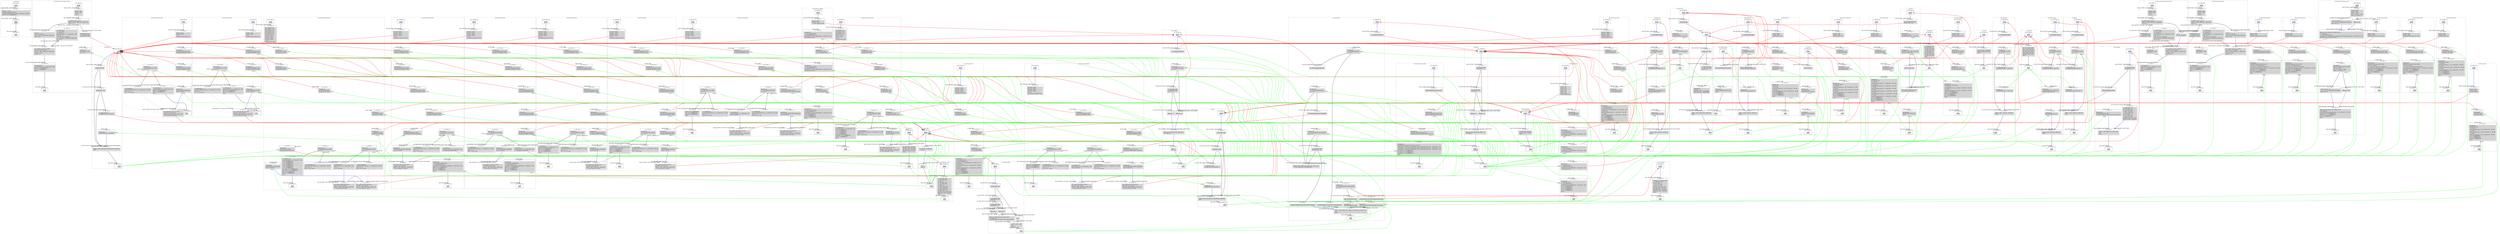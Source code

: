 digraph "supergraph" {
  overlap=false;
  compound=true;
  subgraph "cluster_run_list_test" {
style="dashed"; color="black"; label="run_list_test";
    subgraph cluster_node_0 {
      style="solid";
      color="black";
      fillcolor="lightgrey";
      label="sn: 0 (bb: 0)";
      node_0 [shape=none,margin=0,style=filled,fillcolor=lightgrey,label=<<TABLE BORDER="0"><TR><TD>ENTRY</TD></TR>
</TABLE>>];

    }
    subgraph cluster_node_1 {
      style="solid";
      color="black";
      fillcolor="lightgrey";
      label="sn: 1 (bb: 2)";
      node_1 [shape=none,margin=0,style=filled,fillcolor=lightgrey,label=<<TABLE BORDER="0"><TR><TD ALIGN="LEFT">list_tests = *.LC29;</TD></TR>
<TR><TD ALIGN="LEFT">cmocka_set_message_output (8);</TD></TR>
<TR><TD ALIGN="LEFT">_cmocka_run_group_tests (&quot;list_tests&quot;, &amp;list_tests, 29, 0B, 0B);</TD></TR>
<TR><TD ALIGN="LEFT">list_tests ={v} {CLOBBER(eol)};</TD></TR>
</TABLE>>];

    }
    subgraph cluster_node_2 {
      style="solid";
      color="black";
      fillcolor="lightgrey";
      label="sn: 2 (bb: 3)";
      node_2 [shape=none,margin=0,style=filled,fillcolor=lightgrey,label=<<TABLE BORDER="0"><TR><TD ALIGN="LEFT">&lt;L1&gt;:</TD></TR>
<TR><TD ALIGN="LEFT">return;</TD></TR>
</TABLE>>];

    }
    subgraph cluster_node_3 {
      style="solid";
      color="black";
      fillcolor="lightgrey";
      label="sn: 3 (bb: 1)";
      node_3 [shape=none,margin=0,style=filled,fillcolor=lightgrey,label=<<TABLE BORDER="0"><TR><TD>EXIT</TD></TR>
</TABLE>>];

    }
	node_0:s -> node_3:n [style="invis",constraint=true];
  }
  subgraph "cluster_list_test_list_for_each_entry_reverse" {
style="dashed"; color="black"; label="list_test_list_for_each_entry_reverse";
    subgraph cluster_node_4 {
      style="solid";
      color="black";
      fillcolor="lightgrey";
      label="sn: 4 (bb: 0)";
      node_4 [shape=none,margin=0,style=filled,fillcolor=lightgrey,label=<<TABLE BORDER="0"><TR><TD>ENTRY</TD></TR>
</TABLE>>];

    }
    subgraph cluster_node_5 {
      style="solid";
      color="black";
      fillcolor="lightgrey";
      label="sn: 5 (bb: 2)";
      node_5 [shape=none,margin=0,style=filled,fillcolor=lightgrey,label=<<TABLE BORDER="0"><TR><TD ALIGN="LEFT">list.next = &amp;list;</TD></TR>
<TR><TD ALIGN="LEFT">list.prev = &amp;list;</TD></TR>
<TR><TD ALIGN="LEFT">i_15 = 0;</TD></TR>
<TR><TD ALIGN="LEFT">i_16 = 0;</TD></TR>
</TABLE>>];

    }
    subgraph cluster_node_6 {
      style="solid";
      color="black";
      fillcolor="lightgrey";
      label="sn: 6 (bb: 3)";
      node_6 [shape=none,margin=0,style=filled,fillcolor=lightgrey,label=<<TABLE BORDER="0"><TR><TD ALIGN="LEFT">entries[i_8].data = i_8;</TD></TR>
<TR><TD ALIGN="LEFT">_1 = &amp;entries[i_8].list;</TD></TR>
<TR><TD ALIGN="LEFT">list_add_tail (_1, &amp;list);</TD></TR>
</TABLE>>];

    }
    subgraph cluster_node_7 {
      style="solid";
      color="black";
      fillcolor="lightgrey";
      label="sn: 7 (bb: 3)";
      node_7 [shape=none,margin=0,style=filled,fillcolor=lightgrey,label=<<TABLE BORDER="0"><TR><TD ALIGN="LEFT">returning call: </TD></TR><TR><TD ALIGN="LEFT">list_add_tail (_1, &amp;list);</TD></TR>
<TR><TD ALIGN="LEFT">i_31 = i_8 + 1;</TD></TR>
</TABLE>>];

    }
    subgraph cluster_node_8 {
      style="solid";
      color="black";
      fillcolor="lightgrey";
      label="sn: 8 (bb: 4)";
      node_8 [shape=none,margin=0,style=filled,fillcolor=lightgrey,label=<<TABLE BORDER="0"><TR><TD ALIGN="LEFT">i_8 = PHI &lt;i_16(2), i_31(3)&gt;</TD></TR>
<TR><TD ALIGN="LEFT">.MEM_10 = PHI &lt;.MEM_14(2), .MEM_30(3)&gt;</TD></TR>
<TR><TD ALIGN="LEFT">if (i_8 &lt;= 4)</TD></TR>
</TABLE>>];

    }
    subgraph cluster_node_9 {
      style="solid";
      color="black";
      fillcolor="lightgrey";
      label="sn: 9 (bb: 5)";
      node_9 [shape=none,margin=0,style=filled,fillcolor=lightgrey,label=<<TABLE BORDER="0"><TR><TD ALIGN="LEFT">i_17 = 4;</TD></TR>
<TR><TD ALIGN="LEFT">__mptr_18 = list.prev;</TD></TR>
<TR><TD ALIGN="LEFT">_19 = __mptr_18 + 18446744073709551608;</TD></TR>
<TR><TD ALIGN="LEFT">cur_20 = _19;</TD></TR>
</TABLE>>];

    }
    subgraph cluster_node_10 {
      style="solid";
      color="black";
      fillcolor="lightgrey";
      label="sn: 10 (bb: 6)";
      node_10 [shape=none,margin=0,style=filled,fillcolor=lightgrey,label=<<TABLE BORDER="0"><TR><TD ALIGN="LEFT">_2 = (long int) i_9;</TD></TR>
<TR><TD ALIGN="LEFT">_3 = cur_7-&gt;data;</TD></TR>
<TR><TD ALIGN="LEFT">_4 = (long int) _3;</TD></TR>
<TR><TD ALIGN="LEFT">_assert_int_equal (_4, _2, &quot;src/list_test.c&quot;, 584);</TD></TR>
<TR><TD ALIGN="LEFT">i_25 = i_9 + -1;</TD></TR>
<TR><TD ALIGN="LEFT">__mptr_26 = cur_7-&gt;list.prev;</TD></TR>
<TR><TD ALIGN="LEFT">_27 = __mptr_26 + 18446744073709551608;</TD></TR>
<TR><TD ALIGN="LEFT">cur_28 = _27;</TD></TR>
</TABLE>>];

    }
    subgraph cluster_node_11 {
      style="solid";
      color="black";
      fillcolor="lightgrey";
      label="sn: 11 (bb: 7)";
      node_11 [shape=none,margin=0,style=filled,fillcolor=lightgrey,label=<<TABLE BORDER="0"><TR><TD ALIGN="LEFT">cur_7 = PHI &lt;cur_20(5), cur_28(6)&gt;</TD></TR>
<TR><TD ALIGN="LEFT">i_9 = PHI &lt;i_17(5), i_25(6)&gt;</TD></TR>
<TR><TD ALIGN="LEFT">.MEM_11 = PHI &lt;.MEM_10(5), .MEM_24(6)&gt;</TD></TR>
<TR><TD ALIGN="LEFT">_5 = &amp;cur_7-&gt;list;</TD></TR>
<TR><TD ALIGN="LEFT">if (&amp;list != _5)</TD></TR>
</TABLE>>];

    }
    subgraph cluster_node_12 {
      style="solid";
      color="black";
      fillcolor="lightgrey";
      label="sn: 12 (bb: 8)";
      node_12 [shape=none,margin=0,style=filled,fillcolor=lightgrey,label=<<TABLE BORDER="0"><TR><TD ALIGN="LEFT">_6 = (long int) i_9;</TD></TR>
<TR><TD ALIGN="LEFT">_assert_int_equal (_6, -1, &quot;src/list_test.c&quot;, 588);</TD></TR>
<TR><TD ALIGN="LEFT">entries ={v} {CLOBBER(eol)};</TD></TR>
<TR><TD ALIGN="LEFT">list ={v} {CLOBBER(eol)};</TD></TR>
<TR><TD ALIGN="LEFT">return;</TD></TR>
</TABLE>>];

    }
    subgraph cluster_node_13 {
      style="solid";
      color="black";
      fillcolor="lightgrey";
      label="sn: 13 (bb: 1)";
      node_13 [shape=none,margin=0,style=filled,fillcolor=lightgrey,label=<<TABLE BORDER="0"><TR><TD>EXIT</TD></TR>
</TABLE>>];

    }
	node_4:s -> node_13:n [style="invis",constraint=true];
  }
  subgraph "cluster_list_test_list_for_each_entry_continue" {
style="dashed"; color="black"; label="list_test_list_for_each_entry_continue";
    subgraph cluster_node_14 {
      style="solid";
      color="black";
      fillcolor="lightgrey";
      label="sn: 14 (bb: 0)";
      node_14 [shape=none,margin=0,style=filled,fillcolor=lightgrey,label=<<TABLE BORDER="0"><TR><TD>ENTRY</TD></TR>
</TABLE>>];

    }
    subgraph cluster_node_15 {
      style="solid";
      color="black";
      fillcolor="lightgrey";
      label="sn: 15 (bb: 2)";
      node_15 [shape=none,margin=0,style=filled,fillcolor=lightgrey,label=<<TABLE BORDER="0"><TR><TD ALIGN="LEFT">list.next = &amp;list;</TD></TR>
<TR><TD ALIGN="LEFT">list.prev = &amp;list;</TD></TR>
<TR><TD ALIGN="LEFT">i_15 = 0;</TD></TR>
<TR><TD ALIGN="LEFT">i_16 = 0;</TD></TR>
</TABLE>>];

    }
    subgraph cluster_node_16 {
      style="solid";
      color="black";
      fillcolor="lightgrey";
      label="sn: 16 (bb: 3)";
      node_16 [shape=none,margin=0,style=filled,fillcolor=lightgrey,label=<<TABLE BORDER="0"><TR><TD ALIGN="LEFT">entries[i_8].data = i_8;</TD></TR>
<TR><TD ALIGN="LEFT">_1 = &amp;entries[i_8].list;</TD></TR>
<TR><TD ALIGN="LEFT">list_add_tail (_1, &amp;list);</TD></TR>
</TABLE>>];

    }
    subgraph cluster_node_17 {
      style="solid";
      color="black";
      fillcolor="lightgrey";
      label="sn: 17 (bb: 3)";
      node_17 [shape=none,margin=0,style=filled,fillcolor=lightgrey,label=<<TABLE BORDER="0"><TR><TD ALIGN="LEFT">returning call: </TD></TR><TR><TD ALIGN="LEFT">list_add_tail (_1, &amp;list);</TD></TR>
<TR><TD ALIGN="LEFT">i_29 = i_8 + 1;</TD></TR>
</TABLE>>];

    }
    subgraph cluster_node_18 {
      style="solid";
      color="black";
      fillcolor="lightgrey";
      label="sn: 18 (bb: 4)";
      node_18 [shape=none,margin=0,style=filled,fillcolor=lightgrey,label=<<TABLE BORDER="0"><TR><TD ALIGN="LEFT">i_8 = PHI &lt;i_16(2), i_29(3)&gt;</TD></TR>
<TR><TD ALIGN="LEFT">.MEM_10 = PHI &lt;.MEM_14(2), .MEM_28(3)&gt;</TD></TR>
<TR><TD ALIGN="LEFT">if (i_8 &lt;= 4)</TD></TR>
</TABLE>>];

    }
    subgraph cluster_node_19 {
      style="solid";
      color="black";
      fillcolor="lightgrey";
      label="sn: 19 (bb: 5)";
      node_19 [shape=none,margin=0,style=filled,fillcolor=lightgrey,label=<<TABLE BORDER="0"><TR><TD ALIGN="LEFT">i_17 = 1;</TD></TR>
<TR><TD ALIGN="LEFT">cur_18 = &amp;entries[1];</TD></TR>
</TABLE>>];

    }
    subgraph cluster_node_20 {
      style="solid";
      color="black";
      fillcolor="lightgrey";
      label="sn: 20 (bb: 6)";
      node_20 [shape=none,margin=0,style=filled,fillcolor=lightgrey,label=<<TABLE BORDER="0"><TR><TD ALIGN="LEFT">_2 = (long int) i_9;</TD></TR>
<TR><TD ALIGN="LEFT">_3 = cur_7-&gt;data;</TD></TR>
<TR><TD ALIGN="LEFT">_4 = (long int) _3;</TD></TR>
<TR><TD ALIGN="LEFT">_assert_int_equal (_4, _2, &quot;src/list_test.c&quot;, 563);</TD></TR>
<TR><TD ALIGN="LEFT">i_23 = i_9 + 1;</TD></TR>
<TR><TD ALIGN="LEFT">__mptr_24 = cur_7-&gt;list.next;</TD></TR>
<TR><TD ALIGN="LEFT">_25 = __mptr_24 + 18446744073709551608;</TD></TR>
<TR><TD ALIGN="LEFT">cur_26 = _25;</TD></TR>
</TABLE>>];

    }
    subgraph cluster_node_21 {
      style="solid";
      color="black";
      fillcolor="lightgrey";
      label="sn: 21 (bb: 7)";
      node_21 [shape=none,margin=0,style=filled,fillcolor=lightgrey,label=<<TABLE BORDER="0"><TR><TD ALIGN="LEFT">cur_7 = PHI &lt;cur_18(5), cur_26(6)&gt;</TD></TR>
<TR><TD ALIGN="LEFT">i_9 = PHI &lt;i_17(5), i_23(6)&gt;</TD></TR>
<TR><TD ALIGN="LEFT">.MEM_11 = PHI &lt;.MEM_10(5), .MEM_22(6)&gt;</TD></TR>
<TR><TD ALIGN="LEFT">_5 = &amp;cur_7-&gt;list;</TD></TR>
<TR><TD ALIGN="LEFT">if (&amp;list != _5)</TD></TR>
</TABLE>>];

    }
    subgraph cluster_node_22 {
      style="solid";
      color="black";
      fillcolor="lightgrey";
      label="sn: 22 (bb: 8)";
      node_22 [shape=none,margin=0,style=filled,fillcolor=lightgrey,label=<<TABLE BORDER="0"><TR><TD ALIGN="LEFT">_6 = (long int) i_9;</TD></TR>
<TR><TD ALIGN="LEFT">_assert_int_equal (_6, 5, &quot;src/list_test.c&quot;, 567);</TD></TR>
<TR><TD ALIGN="LEFT">entries ={v} {CLOBBER(eol)};</TD></TR>
<TR><TD ALIGN="LEFT">list ={v} {CLOBBER(eol)};</TD></TR>
<TR><TD ALIGN="LEFT">return;</TD></TR>
</TABLE>>];

    }
    subgraph cluster_node_23 {
      style="solid";
      color="black";
      fillcolor="lightgrey";
      label="sn: 23 (bb: 1)";
      node_23 [shape=none,margin=0,style=filled,fillcolor=lightgrey,label=<<TABLE BORDER="0"><TR><TD>EXIT</TD></TR>
</TABLE>>];

    }
	node_14:s -> node_23:n [style="invis",constraint=true];
  }
  subgraph "cluster_list_test_list_for_each_entry" {
style="dashed"; color="black"; label="list_test_list_for_each_entry";
    subgraph cluster_node_24 {
      style="solid";
      color="black";
      fillcolor="lightgrey";
      label="sn: 24 (bb: 0)";
      node_24 [shape=none,margin=0,style=filled,fillcolor=lightgrey,label=<<TABLE BORDER="0"><TR><TD>ENTRY</TD></TR>
</TABLE>>];

    }
    subgraph cluster_node_25 {
      style="solid";
      color="black";
      fillcolor="lightgrey";
      label="sn: 25 (bb: 2)";
      node_25 [shape=none,margin=0,style=filled,fillcolor=lightgrey,label=<<TABLE BORDER="0"><TR><TD ALIGN="LEFT">list.next = &amp;list;</TD></TR>
<TR><TD ALIGN="LEFT">list.prev = &amp;list;</TD></TR>
<TR><TD ALIGN="LEFT">i_15 = 0;</TD></TR>
<TR><TD ALIGN="LEFT">i_16 = 0;</TD></TR>
</TABLE>>];

    }
    subgraph cluster_node_26 {
      style="solid";
      color="black";
      fillcolor="lightgrey";
      label="sn: 26 (bb: 3)";
      node_26 [shape=none,margin=0,style=filled,fillcolor=lightgrey,label=<<TABLE BORDER="0"><TR><TD ALIGN="LEFT">entries[i_8].data = i_8;</TD></TR>
<TR><TD ALIGN="LEFT">_1 = &amp;entries[i_8].list;</TD></TR>
<TR><TD ALIGN="LEFT">list_add_tail (_1, &amp;list);</TD></TR>
</TABLE>>];

    }
    subgraph cluster_node_27 {
      style="solid";
      color="black";
      fillcolor="lightgrey";
      label="sn: 27 (bb: 3)";
      node_27 [shape=none,margin=0,style=filled,fillcolor=lightgrey,label=<<TABLE BORDER="0"><TR><TD ALIGN="LEFT">returning call: </TD></TR><TR><TD ALIGN="LEFT">list_add_tail (_1, &amp;list);</TD></TR>
<TR><TD ALIGN="LEFT">i_31 = i_8 + 1;</TD></TR>
</TABLE>>];

    }
    subgraph cluster_node_28 {
      style="solid";
      color="black";
      fillcolor="lightgrey";
      label="sn: 28 (bb: 4)";
      node_28 [shape=none,margin=0,style=filled,fillcolor=lightgrey,label=<<TABLE BORDER="0"><TR><TD ALIGN="LEFT">i_8 = PHI &lt;i_16(2), i_31(3)&gt;</TD></TR>
<TR><TD ALIGN="LEFT">.MEM_10 = PHI &lt;.MEM_14(2), .MEM_30(3)&gt;</TD></TR>
<TR><TD ALIGN="LEFT">if (i_8 &lt;= 4)</TD></TR>
</TABLE>>];

    }
    subgraph cluster_node_29 {
      style="solid";
      color="black";
      fillcolor="lightgrey";
      label="sn: 29 (bb: 5)";
      node_29 [shape=none,margin=0,style=filled,fillcolor=lightgrey,label=<<TABLE BORDER="0"><TR><TD ALIGN="LEFT">i_17 = 0;</TD></TR>
<TR><TD ALIGN="LEFT">__mptr_18 = list.next;</TD></TR>
<TR><TD ALIGN="LEFT">_19 = __mptr_18 + 18446744073709551608;</TD></TR>
<TR><TD ALIGN="LEFT">cur_20 = _19;</TD></TR>
</TABLE>>];

    }
    subgraph cluster_node_30 {
      style="solid";
      color="black";
      fillcolor="lightgrey";
      label="sn: 30 (bb: 6)";
      node_30 [shape=none,margin=0,style=filled,fillcolor=lightgrey,label=<<TABLE BORDER="0"><TR><TD ALIGN="LEFT">_2 = (long int) i_9;</TD></TR>
<TR><TD ALIGN="LEFT">_3 = cur_7-&gt;data;</TD></TR>
<TR><TD ALIGN="LEFT">_4 = (long int) _3;</TD></TR>
<TR><TD ALIGN="LEFT">_assert_int_equal (_4, _2, &quot;src/list_test.c&quot;, 541);</TD></TR>
<TR><TD ALIGN="LEFT">i_25 = i_9 + 1;</TD></TR>
<TR><TD ALIGN="LEFT">__mptr_26 = cur_7-&gt;list.next;</TD></TR>
<TR><TD ALIGN="LEFT">_27 = __mptr_26 + 18446744073709551608;</TD></TR>
<TR><TD ALIGN="LEFT">cur_28 = _27;</TD></TR>
</TABLE>>];

    }
    subgraph cluster_node_31 {
      style="solid";
      color="black";
      fillcolor="lightgrey";
      label="sn: 31 (bb: 7)";
      node_31 [shape=none,margin=0,style=filled,fillcolor=lightgrey,label=<<TABLE BORDER="0"><TR><TD ALIGN="LEFT">cur_7 = PHI &lt;cur_20(5), cur_28(6)&gt;</TD></TR>
<TR><TD ALIGN="LEFT">i_9 = PHI &lt;i_17(5), i_25(6)&gt;</TD></TR>
<TR><TD ALIGN="LEFT">.MEM_11 = PHI &lt;.MEM_10(5), .MEM_24(6)&gt;</TD></TR>
<TR><TD ALIGN="LEFT">_5 = &amp;cur_7-&gt;list;</TD></TR>
<TR><TD ALIGN="LEFT">if (&amp;list != _5)</TD></TR>
</TABLE>>];

    }
    subgraph cluster_node_32 {
      style="solid";
      color="black";
      fillcolor="lightgrey";
      label="sn: 32 (bb: 8)";
      node_32 [shape=none,margin=0,style=filled,fillcolor=lightgrey,label=<<TABLE BORDER="0"><TR><TD ALIGN="LEFT">_6 = (long int) i_9;</TD></TR>
<TR><TD ALIGN="LEFT">_assert_int_equal (_6, 5, &quot;src/list_test.c&quot;, 545);</TD></TR>
<TR><TD ALIGN="LEFT">entries ={v} {CLOBBER(eol)};</TD></TR>
<TR><TD ALIGN="LEFT">list ={v} {CLOBBER(eol)};</TD></TR>
<TR><TD ALIGN="LEFT">return;</TD></TR>
</TABLE>>];

    }
    subgraph cluster_node_33 {
      style="solid";
      color="black";
      fillcolor="lightgrey";
      label="sn: 33 (bb: 1)";
      node_33 [shape=none,margin=0,style=filled,fillcolor=lightgrey,label=<<TABLE BORDER="0"><TR><TD>EXIT</TD></TR>
</TABLE>>];

    }
	node_24:s -> node_33:n [style="invis",constraint=true];
  }
  subgraph "cluster_list_test_list_for_each_prev" {
style="dashed"; color="black"; label="list_test_list_for_each_prev";
    subgraph cluster_node_34 {
      style="solid";
      color="black";
      fillcolor="lightgrey";
      label="sn: 34 (bb: 0)";
      node_34 [shape=none,margin=0,style=filled,fillcolor=lightgrey,label=<<TABLE BORDER="0"><TR><TD>ENTRY</TD></TR>
</TABLE>>];

    }
    subgraph cluster_node_35 {
      style="solid";
      color="black";
      fillcolor="lightgrey";
      label="sn: 35 (bb: 2)";
      node_35 [shape=none,margin=0,style=filled,fillcolor=lightgrey,label=<<TABLE BORDER="0"><TR><TD ALIGN="LEFT">list.next = &amp;list;</TD></TR>
<TR><TD ALIGN="LEFT">list.prev = &amp;list;</TD></TR>
<TR><TD ALIGN="LEFT">i_10 = 2;</TD></TR>
<TR><TD ALIGN="LEFT">list_add_tail (&amp;entries[0], &amp;list);</TD></TR>
</TABLE>>];

    }
    subgraph cluster_node_36 {
      style="solid";
      color="black";
      fillcolor="lightgrey";
      label="sn: 36 (bb: 2)";
      node_36 [shape=none,margin=0,style=filled,fillcolor=lightgrey,label=<<TABLE BORDER="0"><TR><TD ALIGN="LEFT">returning call: </TD></TR><TR><TD ALIGN="LEFT">list_add_tail (&amp;entries[0], &amp;list);</TD></TR>
<TR><TD ALIGN="LEFT">list_add_tail (&amp;entries[1], &amp;list);</TD></TR>
</TABLE>>];

    }
    subgraph cluster_node_37 {
      style="solid";
      color="black";
      fillcolor="lightgrey";
      label="sn: 37 (bb: 2)";
      node_37 [shape=none,margin=0,style=filled,fillcolor=lightgrey,label=<<TABLE BORDER="0"><TR><TD ALIGN="LEFT">returning call: </TD></TR><TR><TD ALIGN="LEFT">list_add_tail (&amp;entries[1], &amp;list);</TD></TR>
<TR><TD ALIGN="LEFT">list_add_tail (&amp;entries[2], &amp;list);</TD></TR>
</TABLE>>];

    }
    subgraph cluster_node_38 {
      style="solid";
      color="black";
      fillcolor="lightgrey";
      label="sn: 38 (bb: 2)";
      node_38 [shape=none,margin=0,style=filled,fillcolor=lightgrey,label=<<TABLE BORDER="0"><TR><TD ALIGN="LEFT">returning call: </TD></TR><TR><TD ALIGN="LEFT">list_add_tail (&amp;entries[2], &amp;list);</TD></TR>
<TR><TD ALIGN="LEFT">cur_14 = list.prev;</TD></TR>
</TABLE>>];

    }
    subgraph cluster_node_39 {
      style="solid";
      color="black";
      fillcolor="lightgrey";
      label="sn: 39 (bb: 3)";
      node_39 [shape=none,margin=0,style=filled,fillcolor=lightgrey,label=<<TABLE BORDER="0"><TR><TD ALIGN="LEFT">_1 = &amp;entries[i_5];</TD></TR>
<TR><TD ALIGN="LEFT">_assert_ptr_equal_msg (cur_4, _1, &quot;src/list_test.c&quot;, 520, 0B);</TD></TR>
<TR><TD ALIGN="LEFT">i_20 = i_5 + -1;</TD></TR>
<TR><TD ALIGN="LEFT">cur_21 = cur_4-&gt;prev;</TD></TR>
</TABLE>>];

    }
    subgraph cluster_node_40 {
      style="solid";
      color="black";
      fillcolor="lightgrey";
      label="sn: 40 (bb: 4)";
      node_40 [shape=none,margin=0,style=filled,fillcolor=lightgrey,label=<<TABLE BORDER="0"><TR><TD ALIGN="LEFT">cur_4 = PHI &lt;cur_14(2), cur_21(3)&gt;</TD></TR>
<TR><TD ALIGN="LEFT">i_5 = PHI &lt;i_10(2), i_20(3)&gt;</TD></TR>
<TR><TD ALIGN="LEFT">.MEM_6 = PHI &lt;.MEM_13(2), .MEM_19(3)&gt;</TD></TR>
<TR><TD ALIGN="LEFT">_2 = list_is_head (cur_4, &amp;list);</TD></TR>
</TABLE>>];

    }
    subgraph cluster_node_41 {
      style="solid";
      color="black";
      fillcolor="lightgrey";
      label="sn: 41 (bb: 4)";
      node_41 [shape=none,margin=0,style=filled,fillcolor=lightgrey,label=<<TABLE BORDER="0"><TR><TD ALIGN="LEFT">returning call: </TD></TR><TR><TD ALIGN="LEFT">_2 = list_is_head (cur_4, &amp;list);</TD></TR>
<TR><TD ALIGN="LEFT">if (_2 == 0)</TD></TR>
</TABLE>>];

    }
    subgraph cluster_node_42 {
      style="solid";
      color="black";
      fillcolor="lightgrey";
      label="sn: 42 (bb: 5)";
      node_42 [shape=none,margin=0,style=filled,fillcolor=lightgrey,label=<<TABLE BORDER="0"><TR><TD ALIGN="LEFT">_3 = (long int) i_5;</TD></TR>
<TR><TD ALIGN="LEFT">_assert_int_equal (_3, -1, &quot;src/list_test.c&quot;, 524);</TD></TR>
<TR><TD ALIGN="LEFT">entries ={v} {CLOBBER(eol)};</TD></TR>
<TR><TD ALIGN="LEFT">list ={v} {CLOBBER(eol)};</TD></TR>
<TR><TD ALIGN="LEFT">return;</TD></TR>
</TABLE>>];

    }
    subgraph cluster_node_43 {
      style="solid";
      color="black";
      fillcolor="lightgrey";
      label="sn: 43 (bb: 1)";
      node_43 [shape=none,margin=0,style=filled,fillcolor=lightgrey,label=<<TABLE BORDER="0"><TR><TD>EXIT</TD></TR>
</TABLE>>];

    }
	node_34:s -> node_43:n [style="invis",constraint=true];
  }
  subgraph "cluster_list_test_list_for_each" {
style="dashed"; color="black"; label="list_test_list_for_each";
    subgraph cluster_node_44 {
      style="solid";
      color="black";
      fillcolor="lightgrey";
      label="sn: 44 (bb: 0)";
      node_44 [shape=none,margin=0,style=filled,fillcolor=lightgrey,label=<<TABLE BORDER="0"><TR><TD>ENTRY</TD></TR>
</TABLE>>];

    }
    subgraph cluster_node_45 {
      style="solid";
      color="black";
      fillcolor="lightgrey";
      label="sn: 45 (bb: 2)";
      node_45 [shape=none,margin=0,style=filled,fillcolor=lightgrey,label=<<TABLE BORDER="0"><TR><TD ALIGN="LEFT">list.next = &amp;list;</TD></TR>
<TR><TD ALIGN="LEFT">list.prev = &amp;list;</TD></TR>
<TR><TD ALIGN="LEFT">i_10 = 0;</TD></TR>
<TR><TD ALIGN="LEFT">list_add_tail (&amp;entries[0], &amp;list);</TD></TR>
</TABLE>>];

    }
    subgraph cluster_node_46 {
      style="solid";
      color="black";
      fillcolor="lightgrey";
      label="sn: 46 (bb: 2)";
      node_46 [shape=none,margin=0,style=filled,fillcolor=lightgrey,label=<<TABLE BORDER="0"><TR><TD ALIGN="LEFT">returning call: </TD></TR><TR><TD ALIGN="LEFT">list_add_tail (&amp;entries[0], &amp;list);</TD></TR>
<TR><TD ALIGN="LEFT">list_add_tail (&amp;entries[1], &amp;list);</TD></TR>
</TABLE>>];

    }
    subgraph cluster_node_47 {
      style="solid";
      color="black";
      fillcolor="lightgrey";
      label="sn: 47 (bb: 2)";
      node_47 [shape=none,margin=0,style=filled,fillcolor=lightgrey,label=<<TABLE BORDER="0"><TR><TD ALIGN="LEFT">returning call: </TD></TR><TR><TD ALIGN="LEFT">list_add_tail (&amp;entries[1], &amp;list);</TD></TR>
<TR><TD ALIGN="LEFT">list_add_tail (&amp;entries[2], &amp;list);</TD></TR>
</TABLE>>];

    }
    subgraph cluster_node_48 {
      style="solid";
      color="black";
      fillcolor="lightgrey";
      label="sn: 48 (bb: 2)";
      node_48 [shape=none,margin=0,style=filled,fillcolor=lightgrey,label=<<TABLE BORDER="0"><TR><TD ALIGN="LEFT">returning call: </TD></TR><TR><TD ALIGN="LEFT">list_add_tail (&amp;entries[2], &amp;list);</TD></TR>
<TR><TD ALIGN="LEFT">cur_14 = list.next;</TD></TR>
</TABLE>>];

    }
    subgraph cluster_node_49 {
      style="solid";
      color="black";
      fillcolor="lightgrey";
      label="sn: 49 (bb: 3)";
      node_49 [shape=none,margin=0,style=filled,fillcolor=lightgrey,label=<<TABLE BORDER="0"><TR><TD ALIGN="LEFT">_1 = &amp;entries[i_5];</TD></TR>
<TR><TD ALIGN="LEFT">_assert_ptr_equal_msg (cur_4, _1, &quot;src/list_test.c&quot;, 502, 0B);</TD></TR>
<TR><TD ALIGN="LEFT">i_20 = i_5 + 1;</TD></TR>
<TR><TD ALIGN="LEFT">cur_21 = cur_4-&gt;next;</TD></TR>
</TABLE>>];

    }
    subgraph cluster_node_50 {
      style="solid";
      color="black";
      fillcolor="lightgrey";
      label="sn: 50 (bb: 4)";
      node_50 [shape=none,margin=0,style=filled,fillcolor=lightgrey,label=<<TABLE BORDER="0"><TR><TD ALIGN="LEFT">cur_4 = PHI &lt;cur_14(2), cur_21(3)&gt;</TD></TR>
<TR><TD ALIGN="LEFT">i_5 = PHI &lt;i_10(2), i_20(3)&gt;</TD></TR>
<TR><TD ALIGN="LEFT">.MEM_6 = PHI &lt;.MEM_13(2), .MEM_19(3)&gt;</TD></TR>
<TR><TD ALIGN="LEFT">_2 = list_is_head (cur_4, &amp;list);</TD></TR>
</TABLE>>];

    }
    subgraph cluster_node_51 {
      style="solid";
      color="black";
      fillcolor="lightgrey";
      label="sn: 51 (bb: 4)";
      node_51 [shape=none,margin=0,style=filled,fillcolor=lightgrey,label=<<TABLE BORDER="0"><TR><TD ALIGN="LEFT">returning call: </TD></TR><TR><TD ALIGN="LEFT">_2 = list_is_head (cur_4, &amp;list);</TD></TR>
<TR><TD ALIGN="LEFT">if (_2 == 0)</TD></TR>
</TABLE>>];

    }
    subgraph cluster_node_52 {
      style="solid";
      color="black";
      fillcolor="lightgrey";
      label="sn: 52 (bb: 5)";
      node_52 [shape=none,margin=0,style=filled,fillcolor=lightgrey,label=<<TABLE BORDER="0"><TR><TD ALIGN="LEFT">_3 = (long int) i_5;</TD></TR>
<TR><TD ALIGN="LEFT">_assert_int_equal (_3, 3, &quot;src/list_test.c&quot;, 506);</TD></TR>
<TR><TD ALIGN="LEFT">entries ={v} {CLOBBER(eol)};</TD></TR>
<TR><TD ALIGN="LEFT">list ={v} {CLOBBER(eol)};</TD></TR>
<TR><TD ALIGN="LEFT">return;</TD></TR>
</TABLE>>];

    }
    subgraph cluster_node_53 {
      style="solid";
      color="black";
      fillcolor="lightgrey";
      label="sn: 53 (bb: 1)";
      node_53 [shape=none,margin=0,style=filled,fillcolor=lightgrey,label=<<TABLE BORDER="0"><TR><TD>EXIT</TD></TR>
</TABLE>>];

    }
	node_44:s -> node_53:n [style="invis",constraint=true];
  }
  subgraph "cluster_list_test_list_prev_entry" {
style="dashed"; color="black"; label="list_test_list_prev_entry";
    subgraph cluster_node_54 {
      style="solid";
      color="black";
      fillcolor="lightgrey";
      label="sn: 54 (bb: 0)";
      node_54 [shape=none,margin=0,style=filled,fillcolor=lightgrey,label=<<TABLE BORDER="0"><TR><TD>ENTRY</TD></TR>
</TABLE>>];

    }
    subgraph cluster_node_55 {
      style="solid";
      color="black";
      fillcolor="lightgrey";
      label="sn: 55 (bb: 2)";
      node_55 [shape=none,margin=0,style=filled,fillcolor=lightgrey,label=<<TABLE BORDER="0"><TR><TD ALIGN="LEFT">list.next = &amp;list;</TD></TR>
<TR><TD ALIGN="LEFT">list.prev = &amp;list;</TD></TR>
<TR><TD ALIGN="LEFT">list_add_tail (&amp;test_struct1.list, &amp;list);</TD></TR>
</TABLE>>];

    }
    subgraph cluster_node_56 {
      style="solid";
      color="black";
      fillcolor="lightgrey";
      label="sn: 56 (bb: 2)";
      node_56 [shape=none,margin=0,style=filled,fillcolor=lightgrey,label=<<TABLE BORDER="0"><TR><TD ALIGN="LEFT">returning call: </TD></TR><TR><TD ALIGN="LEFT">list_add_tail (&amp;test_struct1.list, &amp;list);</TD></TR>
<TR><TD ALIGN="LEFT">list_add_tail (&amp;test_struct2.list, &amp;list);</TD></TR>
</TABLE>>];

    }
    subgraph cluster_node_57 {
      style="solid";
      color="black";
      fillcolor="lightgrey";
      label="sn: 57 (bb: 2)";
      node_57 [shape=none,margin=0,style=filled,fillcolor=lightgrey,label=<<TABLE BORDER="0"><TR><TD ALIGN="LEFT">returning call: </TD></TR><TR><TD ALIGN="LEFT">list_add_tail (&amp;test_struct2.list, &amp;list);</TD></TR>
<TR><TD ALIGN="LEFT">__mptr_6 = test_struct2.list.prev;</TD></TR>
<TR><TD ALIGN="LEFT">_7 = __mptr_6 + 18446744073709551608;</TD></TR>
<TR><TD ALIGN="LEFT">_assert_ptr_equal_msg (&amp;test_struct1, _7, &quot;src/list_test.c&quot;, 487, 0B);</TD></TR>
<TR><TD ALIGN="LEFT">test_struct1 ={v} {CLOBBER(eol)};</TD></TR>
<TR><TD ALIGN="LEFT">test_struct2 ={v} {CLOBBER(eol)};</TD></TR>
<TR><TD ALIGN="LEFT">list ={v} {CLOBBER(eol)};</TD></TR>
<TR><TD ALIGN="LEFT">return;</TD></TR>
</TABLE>>];

    }
    subgraph cluster_node_58 {
      style="solid";
      color="black";
      fillcolor="lightgrey";
      label="sn: 58 (bb: 1)";
      node_58 [shape=none,margin=0,style=filled,fillcolor=lightgrey,label=<<TABLE BORDER="0"><TR><TD>EXIT</TD></TR>
</TABLE>>];

    }
	node_54:s -> node_58:n [style="invis",constraint=true];
  }
  subgraph "cluster_list_test_list_next_entry" {
style="dashed"; color="black"; label="list_test_list_next_entry";
    subgraph cluster_node_59 {
      style="solid";
      color="black";
      fillcolor="lightgrey";
      label="sn: 59 (bb: 0)";
      node_59 [shape=none,margin=0,style=filled,fillcolor=lightgrey,label=<<TABLE BORDER="0"><TR><TD>ENTRY</TD></TR>
</TABLE>>];

    }
    subgraph cluster_node_60 {
      style="solid";
      color="black";
      fillcolor="lightgrey";
      label="sn: 60 (bb: 2)";
      node_60 [shape=none,margin=0,style=filled,fillcolor=lightgrey,label=<<TABLE BORDER="0"><TR><TD ALIGN="LEFT">list.next = &amp;list;</TD></TR>
<TR><TD ALIGN="LEFT">list.prev = &amp;list;</TD></TR>
<TR><TD ALIGN="LEFT">list_add_tail (&amp;test_struct1.list, &amp;list);</TD></TR>
</TABLE>>];

    }
    subgraph cluster_node_61 {
      style="solid";
      color="black";
      fillcolor="lightgrey";
      label="sn: 61 (bb: 2)";
      node_61 [shape=none,margin=0,style=filled,fillcolor=lightgrey,label=<<TABLE BORDER="0"><TR><TD ALIGN="LEFT">returning call: </TD></TR><TR><TD ALIGN="LEFT">list_add_tail (&amp;test_struct1.list, &amp;list);</TD></TR>
<TR><TD ALIGN="LEFT">list_add_tail (&amp;test_struct2.list, &amp;list);</TD></TR>
</TABLE>>];

    }
    subgraph cluster_node_62 {
      style="solid";
      color="black";
      fillcolor="lightgrey";
      label="sn: 62 (bb: 2)";
      node_62 [shape=none,margin=0,style=filled,fillcolor=lightgrey,label=<<TABLE BORDER="0"><TR><TD ALIGN="LEFT">returning call: </TD></TR><TR><TD ALIGN="LEFT">list_add_tail (&amp;test_struct2.list, &amp;list);</TD></TR>
<TR><TD ALIGN="LEFT">__mptr_6 = test_struct1.list.next;</TD></TR>
<TR><TD ALIGN="LEFT">_7 = __mptr_6 + 18446744073709551608;</TD></TR>
<TR><TD ALIGN="LEFT">_assert_ptr_equal_msg (&amp;test_struct2, _7, &quot;src/list_test.c&quot;, 474, 0B);</TD></TR>
<TR><TD ALIGN="LEFT">test_struct1 ={v} {CLOBBER(eol)};</TD></TR>
<TR><TD ALIGN="LEFT">test_struct2 ={v} {CLOBBER(eol)};</TD></TR>
<TR><TD ALIGN="LEFT">list ={v} {CLOBBER(eol)};</TD></TR>
<TR><TD ALIGN="LEFT">return;</TD></TR>
</TABLE>>];

    }
    subgraph cluster_node_63 {
      style="solid";
      color="black";
      fillcolor="lightgrey";
      label="sn: 63 (bb: 1)";
      node_63 [shape=none,margin=0,style=filled,fillcolor=lightgrey,label=<<TABLE BORDER="0"><TR><TD>EXIT</TD></TR>
</TABLE>>];

    }
	node_59:s -> node_63:n [style="invis",constraint=true];
  }
  subgraph "cluster_list_test_list_first_entry_or_null" {
style="dashed"; color="black"; label="list_test_list_first_entry_or_null";
    subgraph cluster_node_64 {
      style="solid";
      color="black";
      fillcolor="lightgrey";
      label="sn: 64 (bb: 0)";
      node_64 [shape=none,margin=0,style=filled,fillcolor=lightgrey,label=<<TABLE BORDER="0"><TR><TD>ENTRY</TD></TR>
</TABLE>>];

    }
    subgraph cluster_node_65 {
      style="solid";
      color="black";
      fillcolor="lightgrey";
      label="sn: 65 (bb: 2)";
      node_65 [shape=none,margin=0,style=filled,fillcolor=lightgrey,label=<<TABLE BORDER="0"><TR><TD ALIGN="LEFT">list.next = &amp;list;</TD></TR>
<TR><TD ALIGN="LEFT">list.prev = &amp;list;</TD></TR>
<TR><TD ALIGN="LEFT">head___7 = &amp;list;</TD></TR>
<TR><TD ALIGN="LEFT">pos___8 = head___7-&gt;next;</TD></TR>
<TR><TD ALIGN="LEFT">if (pos___8 != head___7)</TD></TR>
</TABLE>>];

    }
    subgraph cluster_node_66 {
      style="solid";
      color="black";
      fillcolor="lightgrey";
      label="sn: 66 (bb: 3)";
      node_66 [shape=none,margin=0,style=filled,fillcolor=lightgrey,label=<<TABLE BORDER="0"><TR><TD ALIGN="LEFT">__mptr_10 = pos___8;</TD></TR>
<TR><TD ALIGN="LEFT">_11 = __mptr_10 + 18446744073709551608;</TD></TR>
<TR><TD ALIGN="LEFT">iftmp.3_12 = _11;</TD></TR>
</TABLE>>];

    }
    subgraph cluster_node_67 {
      style="solid";
      color="black";
      fillcolor="lightgrey";
      label="sn: 67 (bb: 4)";
      node_67 [shape=none,margin=0,style=filled,fillcolor=lightgrey,label=<<TABLE BORDER="0"><TR><TD ALIGN="LEFT">iftmp.3_9 = 0B;</TD></TR>
</TABLE>>];

    }
    subgraph cluster_node_68 {
      style="solid";
      color="black";
      fillcolor="lightgrey";
      label="sn: 68 (bb: 5)";
      node_68 [shape=none,margin=0,style=filled,fillcolor=lightgrey,label=<<TABLE BORDER="0"><TR><TD ALIGN="LEFT">iftmp.3_2 = PHI &lt;iftmp.3_12(3), iftmp.3_9(4)&gt;</TD></TR>
<TR><TD ALIGN="LEFT">_13 = iftmp.3_2;</TD></TR>
<TR><TD ALIGN="LEFT">_1 = (long unsigned int) _13;</TD></TR>
<TR><TD ALIGN="LEFT">_assert_false (_1, &quot;list_first_entry_or_null(&amp;list, struct list_test_struct, list)&quot;, &quot;src/list_test.c&quot;, 454);</TD></TR>
<TR><TD ALIGN="LEFT">list_add_tail (&amp;test_struct1.list, &amp;list);</TD></TR>
</TABLE>>];

    }
    subgraph cluster_node_69 {
      style="solid";
      color="black";
      fillcolor="lightgrey";
      label="sn: 69 (bb: 5)";
      node_69 [shape=none,margin=0,style=filled,fillcolor=lightgrey,label=<<TABLE BORDER="0"><TR><TD ALIGN="LEFT">returning call: </TD></TR><TR><TD ALIGN="LEFT">list_add_tail (&amp;test_struct1.list, &amp;list);</TD></TR>
<TR><TD ALIGN="LEFT">list_add_tail (&amp;test_struct2.list, &amp;list);</TD></TR>
</TABLE>>];

    }
    subgraph cluster_node_70 {
      style="solid";
      color="black";
      fillcolor="lightgrey";
      label="sn: 70 (bb: 5)";
      node_70 [shape=none,margin=0,style=filled,fillcolor=lightgrey,label=<<TABLE BORDER="0"><TR><TD ALIGN="LEFT">returning call: </TD></TR><TR><TD ALIGN="LEFT">list_add_tail (&amp;test_struct2.list, &amp;list);</TD></TR>
<TR><TD ALIGN="LEFT">head___17 = &amp;list;</TD></TR>
<TR><TD ALIGN="LEFT">pos___18 = head___17-&gt;next;</TD></TR>
<TR><TD ALIGN="LEFT">if (pos___18 != head___17)</TD></TR>
</TABLE>>];

    }
    subgraph cluster_node_71 {
      style="solid";
      color="black";
      fillcolor="lightgrey";
      label="sn: 71 (bb: 6)";
      node_71 [shape=none,margin=0,style=filled,fillcolor=lightgrey,label=<<TABLE BORDER="0"><TR><TD ALIGN="LEFT">__mptr_20 = pos___18;</TD></TR>
<TR><TD ALIGN="LEFT">_21 = __mptr_20 + 18446744073709551608;</TD></TR>
<TR><TD ALIGN="LEFT">iftmp.4_22 = _21;</TD></TR>
</TABLE>>];

    }
    subgraph cluster_node_72 {
      style="solid";
      color="black";
      fillcolor="lightgrey";
      label="sn: 72 (bb: 7)";
      node_72 [shape=none,margin=0,style=filled,fillcolor=lightgrey,label=<<TABLE BORDER="0"><TR><TD ALIGN="LEFT">iftmp.4_19 = 0B;</TD></TR>
</TABLE>>];

    }
    subgraph cluster_node_73 {
      style="solid";
      color="black";
      fillcolor="lightgrey";
      label="sn: 73 (bb: 8)";
      node_73 [shape=none,margin=0,style=filled,fillcolor=lightgrey,label=<<TABLE BORDER="0"><TR><TD ALIGN="LEFT">iftmp.4_3 = PHI &lt;iftmp.4_22(6), iftmp.4_19(7)&gt;</TD></TR>
<TR><TD ALIGN="LEFT">_23 = iftmp.4_3;</TD></TR>
<TR><TD ALIGN="LEFT">_assert_ptr_equal_msg (&amp;test_struct1, _23, &quot;src/list_test.c&quot;, 460, 0B);</TD></TR>
<TR><TD ALIGN="LEFT">test_struct1 ={v} {CLOBBER(eol)};</TD></TR>
<TR><TD ALIGN="LEFT">test_struct2 ={v} {CLOBBER(eol)};</TD></TR>
<TR><TD ALIGN="LEFT">list ={v} {CLOBBER(eol)};</TD></TR>
<TR><TD ALIGN="LEFT">return;</TD></TR>
</TABLE>>];

    }
    subgraph cluster_node_74 {
      style="solid";
      color="black";
      fillcolor="lightgrey";
      label="sn: 74 (bb: 1)";
      node_74 [shape=none,margin=0,style=filled,fillcolor=lightgrey,label=<<TABLE BORDER="0"><TR><TD>EXIT</TD></TR>
</TABLE>>];

    }
	node_64:s -> node_74:n [style="invis",constraint=true];
  }
  subgraph "cluster_list_test_list_last_entry" {
style="dashed"; color="black"; label="list_test_list_last_entry";
    subgraph cluster_node_75 {
      style="solid";
      color="black";
      fillcolor="lightgrey";
      label="sn: 75 (bb: 0)";
      node_75 [shape=none,margin=0,style=filled,fillcolor=lightgrey,label=<<TABLE BORDER="0"><TR><TD>ENTRY</TD></TR>
</TABLE>>];

    }
    subgraph cluster_node_76 {
      style="solid";
      color="black";
      fillcolor="lightgrey";
      label="sn: 76 (bb: 2)";
      node_76 [shape=none,margin=0,style=filled,fillcolor=lightgrey,label=<<TABLE BORDER="0"><TR><TD ALIGN="LEFT">list.next = &amp;list;</TD></TR>
<TR><TD ALIGN="LEFT">list.prev = &amp;list;</TD></TR>
<TR><TD ALIGN="LEFT">list_add_tail (&amp;test_struct1.list, &amp;list);</TD></TR>
</TABLE>>];

    }
    subgraph cluster_node_77 {
      style="solid";
      color="black";
      fillcolor="lightgrey";
      label="sn: 77 (bb: 2)";
      node_77 [shape=none,margin=0,style=filled,fillcolor=lightgrey,label=<<TABLE BORDER="0"><TR><TD ALIGN="LEFT">returning call: </TD></TR><TR><TD ALIGN="LEFT">list_add_tail (&amp;test_struct1.list, &amp;list);</TD></TR>
<TR><TD ALIGN="LEFT">list_add_tail (&amp;test_struct2.list, &amp;list);</TD></TR>
</TABLE>>];

    }
    subgraph cluster_node_78 {
      style="solid";
      color="black";
      fillcolor="lightgrey";
      label="sn: 78 (bb: 2)";
      node_78 [shape=none,margin=0,style=filled,fillcolor=lightgrey,label=<<TABLE BORDER="0"><TR><TD ALIGN="LEFT">returning call: </TD></TR><TR><TD ALIGN="LEFT">list_add_tail (&amp;test_struct2.list, &amp;list);</TD></TR>
<TR><TD ALIGN="LEFT">__mptr_6 = list.prev;</TD></TR>
<TR><TD ALIGN="LEFT">_7 = __mptr_6 + 18446744073709551608;</TD></TR>
<TR><TD ALIGN="LEFT">_assert_ptr_equal_msg (&amp;test_struct2, _7, &quot;src/list_test.c&quot;, 445, 0B);</TD></TR>
<TR><TD ALIGN="LEFT">test_struct1 ={v} {CLOBBER(eol)};</TD></TR>
<TR><TD ALIGN="LEFT">test_struct2 ={v} {CLOBBER(eol)};</TD></TR>
<TR><TD ALIGN="LEFT">list ={v} {CLOBBER(eol)};</TD></TR>
<TR><TD ALIGN="LEFT">return;</TD></TR>
</TABLE>>];

    }
    subgraph cluster_node_79 {
      style="solid";
      color="black";
      fillcolor="lightgrey";
      label="sn: 79 (bb: 1)";
      node_79 [shape=none,margin=0,style=filled,fillcolor=lightgrey,label=<<TABLE BORDER="0"><TR><TD>EXIT</TD></TR>
</TABLE>>];

    }
	node_75:s -> node_79:n [style="invis",constraint=true];
  }
  subgraph "cluster_list_test_list_first_entry" {
style="dashed"; color="black"; label="list_test_list_first_entry";
    subgraph cluster_node_80 {
      style="solid";
      color="black";
      fillcolor="lightgrey";
      label="sn: 80 (bb: 0)";
      node_80 [shape=none,margin=0,style=filled,fillcolor=lightgrey,label=<<TABLE BORDER="0"><TR><TD>ENTRY</TD></TR>
</TABLE>>];

    }
    subgraph cluster_node_81 {
      style="solid";
      color="black";
      fillcolor="lightgrey";
      label="sn: 81 (bb: 2)";
      node_81 [shape=none,margin=0,style=filled,fillcolor=lightgrey,label=<<TABLE BORDER="0"><TR><TD ALIGN="LEFT">list.next = &amp;list;</TD></TR>
<TR><TD ALIGN="LEFT">list.prev = &amp;list;</TD></TR>
<TR><TD ALIGN="LEFT">list_add_tail (&amp;test_struct1.list, &amp;list);</TD></TR>
</TABLE>>];

    }
    subgraph cluster_node_82 {
      style="solid";
      color="black";
      fillcolor="lightgrey";
      label="sn: 82 (bb: 2)";
      node_82 [shape=none,margin=0,style=filled,fillcolor=lightgrey,label=<<TABLE BORDER="0"><TR><TD ALIGN="LEFT">returning call: </TD></TR><TR><TD ALIGN="LEFT">list_add_tail (&amp;test_struct1.list, &amp;list);</TD></TR>
<TR><TD ALIGN="LEFT">list_add_tail (&amp;test_struct2.list, &amp;list);</TD></TR>
</TABLE>>];

    }
    subgraph cluster_node_83 {
      style="solid";
      color="black";
      fillcolor="lightgrey";
      label="sn: 83 (bb: 2)";
      node_83 [shape=none,margin=0,style=filled,fillcolor=lightgrey,label=<<TABLE BORDER="0"><TR><TD ALIGN="LEFT">returning call: </TD></TR><TR><TD ALIGN="LEFT">list_add_tail (&amp;test_struct2.list, &amp;list);</TD></TR>
<TR><TD ALIGN="LEFT">__mptr_6 = list.next;</TD></TR>
<TR><TD ALIGN="LEFT">_7 = __mptr_6 + 18446744073709551608;</TD></TR>
<TR><TD ALIGN="LEFT">_assert_ptr_equal_msg (&amp;test_struct1, _7, &quot;src/list_test.c&quot;, 432, 0B);</TD></TR>
<TR><TD ALIGN="LEFT">test_struct1 ={v} {CLOBBER(eol)};</TD></TR>
<TR><TD ALIGN="LEFT">test_struct2 ={v} {CLOBBER(eol)};</TD></TR>
<TR><TD ALIGN="LEFT">list ={v} {CLOBBER(eol)};</TD></TR>
<TR><TD ALIGN="LEFT">return;</TD></TR>
</TABLE>>];

    }
    subgraph cluster_node_84 {
      style="solid";
      color="black";
      fillcolor="lightgrey";
      label="sn: 84 (bb: 1)";
      node_84 [shape=none,margin=0,style=filled,fillcolor=lightgrey,label=<<TABLE BORDER="0"><TR><TD>EXIT</TD></TR>
</TABLE>>];

    }
	node_80:s -> node_84:n [style="invis",constraint=true];
  }
  subgraph "cluster_list_test_list_entry_is_head" {
style="dashed"; color="black"; label="list_test_list_entry_is_head";
    subgraph cluster_node_85 {
      style="solid";
      color="black";
      fillcolor="lightgrey";
      label="sn: 85 (bb: 0)";
      node_85 [shape=none,margin=0,style=filled,fillcolor=lightgrey,label=<<TABLE BORDER="0"><TR><TD>ENTRY</TD></TR>
</TABLE>>];

    }
    subgraph cluster_node_86 {
      style="solid";
      color="black";
      fillcolor="lightgrey";
      label="sn: 86 (bb: 2)";
      node_86 [shape=none,margin=0,style=filled,fillcolor=lightgrey,label=<<TABLE BORDER="0"><TR><TD ALIGN="LEFT">INIT_LIST_HEAD (&amp;test_struct1.list);</TD></TR>
</TABLE>>];

    }
    subgraph cluster_node_87 {
      style="solid";
      color="black";
      fillcolor="lightgrey";
      label="sn: 87 (bb: 2)";
      node_87 [shape=none,margin=0,style=filled,fillcolor=lightgrey,label=<<TABLE BORDER="0"><TR><TD ALIGN="LEFT">returning call: </TD></TR><TR><TD ALIGN="LEFT">INIT_LIST_HEAD (&amp;test_struct1.list);</TD></TR>
<TR><TD ALIGN="LEFT">INIT_LIST_HEAD (&amp;test_struct3.list);</TD></TR>
</TABLE>>];

    }
    subgraph cluster_node_88 {
      style="solid";
      color="black";
      fillcolor="lightgrey";
      label="sn: 88 (bb: 2)";
      node_88 [shape=none,margin=0,style=filled,fillcolor=lightgrey,label=<<TABLE BORDER="0"><TR><TD ALIGN="LEFT">returning call: </TD></TR><TR><TD ALIGN="LEFT">INIT_LIST_HEAD (&amp;test_struct3.list);</TD></TR>
<TR><TD ALIGN="LEFT">list_add_tail (&amp;test_struct2.list, &amp;test_struct1.list);</TD></TR>
</TABLE>>];

    }
    subgraph cluster_node_89 {
      style="solid";
      color="black";
      fillcolor="lightgrey";
      label="sn: 89 (bb: 2)";
      node_89 [shape=none,margin=0,style=filled,fillcolor=lightgrey,label=<<TABLE BORDER="0"><TR><TD ALIGN="LEFT">returning call: </TD></TR><TR><TD ALIGN="LEFT">list_add_tail (&amp;test_struct2.list, &amp;test_struct1.list);</TD></TR>
<TR><TD ALIGN="LEFT">_assert_true (1, &quot;list_entry_is_head((&amp;test_struct1), &amp;test_struct1.list, list)&quot;, &quot;src/list_test.c&quot;, 415);</TD></TR>
<TR><TD ALIGN="LEFT">_assert_false (0, &quot;list_entry_is_head((&amp;test_struct2), &amp;test_struct1.list, list)&quot;, &quot;src/list_test.c&quot;, 417);</TD></TR>
<TR><TD ALIGN="LEFT">_assert_false (0, &quot;list_entry_is_head((&amp;test_struct3), &amp;test_struct1.list, list)&quot;, &quot;src/list_test.c&quot;, 419);</TD></TR>
<TR><TD ALIGN="LEFT">test_struct1 ={v} {CLOBBER(eol)};</TD></TR>
<TR><TD ALIGN="LEFT">test_struct2 ={v} {CLOBBER(eol)};</TD></TR>
<TR><TD ALIGN="LEFT">test_struct3 ={v} {CLOBBER(eol)};</TD></TR>
<TR><TD ALIGN="LEFT">return;</TD></TR>
</TABLE>>];

    }
    subgraph cluster_node_90 {
      style="solid";
      color="black";
      fillcolor="lightgrey";
      label="sn: 90 (bb: 1)";
      node_90 [shape=none,margin=0,style=filled,fillcolor=lightgrey,label=<<TABLE BORDER="0"><TR><TD>EXIT</TD></TR>
</TABLE>>];

    }
	node_85:s -> node_90:n [style="invis",constraint=true];
  }
  subgraph "cluster_list_test_list_init" {
style="dashed"; color="black"; label="list_test_list_init";
    subgraph cluster_node_91 {
      style="solid";
      color="black";
      fillcolor="lightgrey";
      label="sn: 91 (bb: 0)";
      node_91 [shape=none,margin=0,style=filled,fillcolor=lightgrey,label=<<TABLE BORDER="0"><TR><TD>ENTRY</TD></TR>
</TABLE>>];

    }
    subgraph cluster_node_92 {
      style="solid";
      color="black";
      fillcolor="lightgrey";
      label="sn: 92 (bb: 2)";
      node_92 [shape=none,margin=0,style=filled,fillcolor=lightgrey,label=<<TABLE BORDER="0"><TR><TD ALIGN="LEFT">l1.next = &amp;l1;</TD></TR>
<TR><TD ALIGN="LEFT">l1.prev = &amp;l1;</TD></TR>
<TR><TD ALIGN="LEFT">l2.next = &amp;l2;</TD></TR>
<TR><TD ALIGN="LEFT">l2.prev = &amp;l2;</TD></TR>
<TR><TD ALIGN="LEFT">l4.next = &amp;l4;</TD></TR>
<TR><TD ALIGN="LEFT">l4.prev = &amp;l4;</TD></TR>
<TR><TD ALIGN="LEFT">INIT_LIST_HEAD (&amp;l3);</TD></TR>
</TABLE>>];

    }
    subgraph cluster_node_93 {
      style="solid";
      color="black";
      fillcolor="lightgrey";
      label="sn: 93 (bb: 2)";
      node_93 [shape=none,margin=0,style=filled,fillcolor=lightgrey,label=<<TABLE BORDER="0"><TR><TD ALIGN="LEFT">returning call: </TD></TR><TR><TD ALIGN="LEFT">INIT_LIST_HEAD (&amp;l3);</TD></TR>
<TR><TD ALIGN="LEFT">_1 = list_empty (&amp;l1);</TD></TR>
</TABLE>>];

    }
    subgraph cluster_node_94 {
      style="solid";
      color="black";
      fillcolor="lightgrey";
      label="sn: 94 (bb: 2)";
      node_94 [shape=none,margin=0,style=filled,fillcolor=lightgrey,label=<<TABLE BORDER="0"><TR><TD ALIGN="LEFT">returning call: </TD></TR><TR><TD ALIGN="LEFT">_1 = list_empty (&amp;l1);</TD></TR>
<TR><TD ALIGN="LEFT">_2 = (long unsigned int) _1;</TD></TR>
<TR><TD ALIGN="LEFT">_assert_true (_2, &quot;list_empty(&amp;l1)&quot;, &quot;src/list_test.c&quot;, 395);</TD></TR>
<TR><TD ALIGN="LEFT">_3 = list_empty (&amp;l2);</TD></TR>
</TABLE>>];

    }
    subgraph cluster_node_95 {
      style="solid";
      color="black";
      fillcolor="lightgrey";
      label="sn: 95 (bb: 2)";
      node_95 [shape=none,margin=0,style=filled,fillcolor=lightgrey,label=<<TABLE BORDER="0"><TR><TD ALIGN="LEFT">returning call: </TD></TR><TR><TD ALIGN="LEFT">_3 = list_empty (&amp;l2);</TD></TR>
<TR><TD ALIGN="LEFT">_4 = (long unsigned int) _3;</TD></TR>
<TR><TD ALIGN="LEFT">_assert_true (_4, &quot;list_empty(&amp;l2)&quot;, &quot;src/list_test.c&quot;, 396);</TD></TR>
<TR><TD ALIGN="LEFT">_5 = list_empty (&amp;l3);</TD></TR>
</TABLE>>];

    }
    subgraph cluster_node_96 {
      style="solid";
      color="black";
      fillcolor="lightgrey";
      label="sn: 96 (bb: 2)";
      node_96 [shape=none,margin=0,style=filled,fillcolor=lightgrey,label=<<TABLE BORDER="0"><TR><TD ALIGN="LEFT">returning call: </TD></TR><TR><TD ALIGN="LEFT">_5 = list_empty (&amp;l3);</TD></TR>
<TR><TD ALIGN="LEFT">_6 = (long unsigned int) _5;</TD></TR>
<TR><TD ALIGN="LEFT">_assert_true (_6, &quot;list_empty(&amp;l3)&quot;, &quot;src/list_test.c&quot;, 397);</TD></TR>
<TR><TD ALIGN="LEFT">_7 = list_empty (&amp;l4);</TD></TR>
</TABLE>>];

    }
    subgraph cluster_node_97 {
      style="solid";
      color="black";
      fillcolor="lightgrey";
      label="sn: 97 (bb: 2)";
      node_97 [shape=none,margin=0,style=filled,fillcolor=lightgrey,label=<<TABLE BORDER="0"><TR><TD ALIGN="LEFT">returning call: </TD></TR><TR><TD ALIGN="LEFT">_7 = list_empty (&amp;l4);</TD></TR>
<TR><TD ALIGN="LEFT">_8 = (long unsigned int) _7;</TD></TR>
<TR><TD ALIGN="LEFT">_assert_true (_8, &quot;list_empty(&amp;l4)&quot;, &quot;src/list_test.c&quot;, 398);</TD></TR>
<TR><TD ALIGN="LEFT">l1 ={v} {CLOBBER(eol)};</TD></TR>
<TR><TD ALIGN="LEFT">l2 ={v} {CLOBBER(eol)};</TD></TR>
<TR><TD ALIGN="LEFT">l3 ={v} {CLOBBER(eol)};</TD></TR>
<TR><TD ALIGN="LEFT">l4 ={v} {CLOBBER(eol)};</TD></TR>
<TR><TD ALIGN="LEFT">return;</TD></TR>
</TABLE>>];

    }
    subgraph cluster_node_98 {
      style="solid";
      color="black";
      fillcolor="lightgrey";
      label="sn: 98 (bb: 1)";
      node_98 [shape=none,margin=0,style=filled,fillcolor=lightgrey,label=<<TABLE BORDER="0"><TR><TD>EXIT</TD></TR>
</TABLE>>];

    }
	node_91:s -> node_98:n [style="invis",constraint=true];
  }
  subgraph "cluster_list_test_list_add" {
style="dashed"; color="black"; label="list_test_list_add";
    subgraph cluster_node_99 {
      style="solid";
      color="black";
      fillcolor="lightgrey";
      label="sn: 99 (bb: 0)";
      node_99 [shape=none,margin=0,style=filled,fillcolor=lightgrey,label=<<TABLE BORDER="0"><TR><TD>ENTRY</TD></TR>
</TABLE>>];

    }
    subgraph cluster_node_100 {
      style="solid";
      color="black";
      fillcolor="lightgrey";
      label="sn: 100 (bb: 2)";
      node_100 [shape=none,margin=0,style=filled,fillcolor=lightgrey,label=<<TABLE BORDER="0"><TR><TD ALIGN="LEFT">list.next = &amp;list;</TD></TR>
<TR><TD ALIGN="LEFT">list.prev = &amp;list;</TD></TR>
<TR><TD ALIGN="LEFT">list_add (&amp;a, &amp;list);</TD></TR>
</TABLE>>];

    }
    subgraph cluster_node_101 {
      style="solid";
      color="black";
      fillcolor="lightgrey";
      label="sn: 101 (bb: 2)";
      node_101 [shape=none,margin=0,style=filled,fillcolor=lightgrey,label=<<TABLE BORDER="0"><TR><TD ALIGN="LEFT">returning call: </TD></TR><TR><TD ALIGN="LEFT">list_add (&amp;a, &amp;list);</TD></TR>
<TR><TD ALIGN="LEFT">list_add (&amp;b, &amp;list);</TD></TR>
</TABLE>>];

    }
    subgraph cluster_node_102 {
      style="solid";
      color="black";
      fillcolor="lightgrey";
      label="sn: 102 (bb: 2)";
      node_102 [shape=none,margin=0,style=filled,fillcolor=lightgrey,label=<<TABLE BORDER="0"><TR><TD ALIGN="LEFT">returning call: </TD></TR><TR><TD ALIGN="LEFT">list_add (&amp;b, &amp;list);</TD></TR>
<TR><TD ALIGN="LEFT">_1 = list.next;</TD></TR>
<TR><TD ALIGN="LEFT">_assert_ptr_equal_msg (_1, &amp;b, &quot;src/list_test.c&quot;, 382, 0B);</TD></TR>
<TR><TD ALIGN="LEFT">_2 = b.prev;</TD></TR>
<TR><TD ALIGN="LEFT">_assert_ptr_equal_msg (_2, &amp;list, &quot;src/list_test.c&quot;, 383, 0B);</TD></TR>
<TR><TD ALIGN="LEFT">_3 = b.next;</TD></TR>
<TR><TD ALIGN="LEFT">_assert_ptr_equal_msg (_3, &amp;a, &quot;src/list_test.c&quot;, 384, 0B);</TD></TR>
<TR><TD ALIGN="LEFT">a ={v} {CLOBBER(eol)};</TD></TR>
<TR><TD ALIGN="LEFT">b ={v} {CLOBBER(eol)};</TD></TR>
<TR><TD ALIGN="LEFT">list ={v} {CLOBBER(eol)};</TD></TR>
<TR><TD ALIGN="LEFT">return;</TD></TR>
</TABLE>>];

    }
    subgraph cluster_node_103 {
      style="solid";
      color="black";
      fillcolor="lightgrey";
      label="sn: 103 (bb: 1)";
      node_103 [shape=none,margin=0,style=filled,fillcolor=lightgrey,label=<<TABLE BORDER="0"><TR><TD>EXIT</TD></TR>
</TABLE>>];

    }
	node_99:s -> node_103:n [style="invis",constraint=true];
  }
  subgraph "cluster_list_test_list_add_tail" {
style="dashed"; color="black"; label="list_test_list_add_tail";
    subgraph cluster_node_104 {
      style="solid";
      color="black";
      fillcolor="lightgrey";
      label="sn: 104 (bb: 0)";
      node_104 [shape=none,margin=0,style=filled,fillcolor=lightgrey,label=<<TABLE BORDER="0"><TR><TD>ENTRY</TD></TR>
</TABLE>>];

    }
    subgraph cluster_node_105 {
      style="solid";
      color="black";
      fillcolor="lightgrey";
      label="sn: 105 (bb: 2)";
      node_105 [shape=none,margin=0,style=filled,fillcolor=lightgrey,label=<<TABLE BORDER="0"><TR><TD ALIGN="LEFT">list.next = &amp;list;</TD></TR>
<TR><TD ALIGN="LEFT">list.prev = &amp;list;</TD></TR>
<TR><TD ALIGN="LEFT">list_add_tail (&amp;a, &amp;list);</TD></TR>
</TABLE>>];

    }
    subgraph cluster_node_106 {
      style="solid";
      color="black";
      fillcolor="lightgrey";
      label="sn: 106 (bb: 2)";
      node_106 [shape=none,margin=0,style=filled,fillcolor=lightgrey,label=<<TABLE BORDER="0"><TR><TD ALIGN="LEFT">returning call: </TD></TR><TR><TD ALIGN="LEFT">list_add_tail (&amp;a, &amp;list);</TD></TR>
<TR><TD ALIGN="LEFT">list_add_tail (&amp;b, &amp;list);</TD></TR>
</TABLE>>];

    }
    subgraph cluster_node_107 {
      style="solid";
      color="black";
      fillcolor="lightgrey";
      label="sn: 107 (bb: 2)";
      node_107 [shape=none,margin=0,style=filled,fillcolor=lightgrey,label=<<TABLE BORDER="0"><TR><TD ALIGN="LEFT">returning call: </TD></TR><TR><TD ALIGN="LEFT">list_add_tail (&amp;b, &amp;list);</TD></TR>
<TR><TD ALIGN="LEFT">_1 = list.next;</TD></TR>
<TR><TD ALIGN="LEFT">_assert_ptr_equal_msg (_1, &amp;a, &quot;src/list_test.c&quot;, 368, 0B);</TD></TR>
<TR><TD ALIGN="LEFT">_2 = a.prev;</TD></TR>
<TR><TD ALIGN="LEFT">_assert_ptr_equal_msg (_2, &amp;list, &quot;src/list_test.c&quot;, 369, 0B);</TD></TR>
<TR><TD ALIGN="LEFT">_3 = a.next;</TD></TR>
<TR><TD ALIGN="LEFT">_assert_ptr_equal_msg (_3, &amp;b, &quot;src/list_test.c&quot;, 370, 0B);</TD></TR>
<TR><TD ALIGN="LEFT">a ={v} {CLOBBER(eol)};</TD></TR>
<TR><TD ALIGN="LEFT">b ={v} {CLOBBER(eol)};</TD></TR>
<TR><TD ALIGN="LEFT">list ={v} {CLOBBER(eol)};</TD></TR>
<TR><TD ALIGN="LEFT">return;</TD></TR>
</TABLE>>];

    }
    subgraph cluster_node_108 {
      style="solid";
      color="black";
      fillcolor="lightgrey";
      label="sn: 108 (bb: 1)";
      node_108 [shape=none,margin=0,style=filled,fillcolor=lightgrey,label=<<TABLE BORDER="0"><TR><TD>EXIT</TD></TR>
</TABLE>>];

    }
	node_104:s -> node_108:n [style="invis",constraint=true];
  }
  subgraph "cluster_list_test_list_swap" {
style="dashed"; color="black"; label="list_test_list_swap";
    subgraph cluster_node_109 {
      style="solid";
      color="black";
      fillcolor="lightgrey";
      label="sn: 109 (bb: 0)";
      node_109 [shape=none,margin=0,style=filled,fillcolor=lightgrey,label=<<TABLE BORDER="0"><TR><TD>ENTRY</TD></TR>
</TABLE>>];

    }
    subgraph cluster_node_110 {
      style="solid";
      color="black";
      fillcolor="lightgrey";
      label="sn: 110 (bb: 2)";
      node_110 [shape=none,margin=0,style=filled,fillcolor=lightgrey,label=<<TABLE BORDER="0"><TR><TD ALIGN="LEFT">list.next = &amp;list;</TD></TR>
<TR><TD ALIGN="LEFT">list.prev = &amp;list;</TD></TR>
<TR><TD ALIGN="LEFT">list_add_tail (&amp;a, &amp;list);</TD></TR>
</TABLE>>];

    }
    subgraph cluster_node_111 {
      style="solid";
      color="black";
      fillcolor="lightgrey";
      label="sn: 111 (bb: 2)";
      node_111 [shape=none,margin=0,style=filled,fillcolor=lightgrey,label=<<TABLE BORDER="0"><TR><TD ALIGN="LEFT">returning call: </TD></TR><TR><TD ALIGN="LEFT">list_add_tail (&amp;a, &amp;list);</TD></TR>
<TR><TD ALIGN="LEFT">list_add_tail (&amp;b, &amp;list);</TD></TR>
</TABLE>>];

    }
    subgraph cluster_node_112 {
      style="solid";
      color="black";
      fillcolor="lightgrey";
      label="sn: 112 (bb: 2)";
      node_112 [shape=none,margin=0,style=filled,fillcolor=lightgrey,label=<<TABLE BORDER="0"><TR><TD ALIGN="LEFT">returning call: </TD></TR><TR><TD ALIGN="LEFT">list_add_tail (&amp;b, &amp;list);</TD></TR>
<TR><TD ALIGN="LEFT">list_swap (&amp;a, &amp;b);</TD></TR>
</TABLE>>];

    }
    subgraph cluster_node_113 {
      style="solid";
      color="black";
      fillcolor="lightgrey";
      label="sn: 113 (bb: 2)";
      node_113 [shape=none,margin=0,style=filled,fillcolor=lightgrey,label=<<TABLE BORDER="0"><TR><TD ALIGN="LEFT">returning call: </TD></TR><TR><TD ALIGN="LEFT">list_swap (&amp;a, &amp;b);</TD></TR>
<TR><TD ALIGN="LEFT">_1 = list.next;</TD></TR>
<TR><TD ALIGN="LEFT">_assert_ptr_equal_msg (&amp;b, _1, &quot;src/list_test.c&quot;, 349, 0B);</TD></TR>
<TR><TD ALIGN="LEFT">_2 = list.prev;</TD></TR>
<TR><TD ALIGN="LEFT">_assert_ptr_equal_msg (&amp;a, _2, &quot;src/list_test.c&quot;, 350, 0B);</TD></TR>
<TR><TD ALIGN="LEFT">_3 = b.next;</TD></TR>
<TR><TD ALIGN="LEFT">_assert_ptr_equal_msg (&amp;a, _3, &quot;src/list_test.c&quot;, 352, 0B);</TD></TR>
<TR><TD ALIGN="LEFT">_4 = b.prev;</TD></TR>
<TR><TD ALIGN="LEFT">_assert_ptr_equal_msg (&amp;list, _4, &quot;src/list_test.c&quot;, 353, 0B);</TD></TR>
<TR><TD ALIGN="LEFT">_5 = a.next;</TD></TR>
<TR><TD ALIGN="LEFT">_assert_ptr_equal_msg (&amp;list, _5, &quot;src/list_test.c&quot;, 355, 0B);</TD></TR>
<TR><TD ALIGN="LEFT">_6 = a.prev;</TD></TR>
<TR><TD ALIGN="LEFT">_assert_ptr_equal_msg (&amp;b, _6, &quot;src/list_test.c&quot;, 356, 0B);</TD></TR>
<TR><TD ALIGN="LEFT">a ={v} {CLOBBER(eol)};</TD></TR>
<TR><TD ALIGN="LEFT">b ={v} {CLOBBER(eol)};</TD></TR>
<TR><TD ALIGN="LEFT">list ={v} {CLOBBER(eol)};</TD></TR>
<TR><TD ALIGN="LEFT">return;</TD></TR>
</TABLE>>];

    }
    subgraph cluster_node_114 {
      style="solid";
      color="black";
      fillcolor="lightgrey";
      label="sn: 114 (bb: 1)";
      node_114 [shape=none,margin=0,style=filled,fillcolor=lightgrey,label=<<TABLE BORDER="0"><TR><TD>EXIT</TD></TR>
</TABLE>>];

    }
	node_109:s -> node_114:n [style="invis",constraint=true];
  }
  subgraph "cluster_list_test_list_bulk_move_tail" {
style="dashed"; color="black"; label="list_test_list_bulk_move_tail";
    subgraph cluster_node_115 {
      style="solid";
      color="black";
      fillcolor="lightgrey";
      label="sn: 115 (bb: 0)";
      node_115 [shape=none,margin=0,style=filled,fillcolor=lightgrey,label=<<TABLE BORDER="0"><TR><TD>ENTRY</TD></TR>
</TABLE>>];

    }
    subgraph cluster_node_116 {
      style="solid";
      color="black";
      fillcolor="lightgrey";
      label="sn: 116 (bb: 2)";
      node_116 [shape=none,margin=0,style=filled,fillcolor=lightgrey,label=<<TABLE BORDER="0"><TR><TD ALIGN="LEFT">list1_values[0] = &amp;x;</TD></TR>
<TR><TD ALIGN="LEFT">list1_values[1] = &amp;b;</TD></TR>
<TR><TD ALIGN="LEFT">list1_values[2] = &amp;c;</TD></TR>
<TR><TD ALIGN="LEFT">list1_values[3] = &amp;y;</TD></TR>
<TR><TD ALIGN="LEFT">list2_values[0] = &amp;a;</TD></TR>
<TR><TD ALIGN="LEFT">list2_values[1] = &amp;d;</TD></TR>
<TR><TD ALIGN="LEFT">list1.next = &amp;list1;</TD></TR>
<TR><TD ALIGN="LEFT">list1.prev = &amp;list1;</TD></TR>
<TR><TD ALIGN="LEFT">list2.next = &amp;list2;</TD></TR>
<TR><TD ALIGN="LEFT">list2.prev = &amp;list2;</TD></TR>
<TR><TD ALIGN="LEFT">i_24 = 0;</TD></TR>
<TR><TD ALIGN="LEFT">list_add_tail (&amp;x, &amp;list1);</TD></TR>
</TABLE>>];

    }
    subgraph cluster_node_117 {
      style="solid";
      color="black";
      fillcolor="lightgrey";
      label="sn: 117 (bb: 2)";
      node_117 [shape=none,margin=0,style=filled,fillcolor=lightgrey,label=<<TABLE BORDER="0"><TR><TD ALIGN="LEFT">returning call: </TD></TR><TR><TD ALIGN="LEFT">list_add_tail (&amp;x, &amp;list1);</TD></TR>
<TR><TD ALIGN="LEFT">list_add_tail (&amp;y, &amp;list1);</TD></TR>
</TABLE>>];

    }
    subgraph cluster_node_118 {
      style="solid";
      color="black";
      fillcolor="lightgrey";
      label="sn: 118 (bb: 2)";
      node_118 [shape=none,margin=0,style=filled,fillcolor=lightgrey,label=<<TABLE BORDER="0"><TR><TD ALIGN="LEFT">returning call: </TD></TR><TR><TD ALIGN="LEFT">list_add_tail (&amp;y, &amp;list1);</TD></TR>
<TR><TD ALIGN="LEFT">list_add_tail (&amp;a, &amp;list2);</TD></TR>
</TABLE>>];

    }
    subgraph cluster_node_119 {
      style="solid";
      color="black";
      fillcolor="lightgrey";
      label="sn: 119 (bb: 2)";
      node_119 [shape=none,margin=0,style=filled,fillcolor=lightgrey,label=<<TABLE BORDER="0"><TR><TD ALIGN="LEFT">returning call: </TD></TR><TR><TD ALIGN="LEFT">list_add_tail (&amp;a, &amp;list2);</TD></TR>
<TR><TD ALIGN="LEFT">list_add_tail (&amp;b, &amp;list2);</TD></TR>
</TABLE>>];

    }
    subgraph cluster_node_120 {
      style="solid";
      color="black";
      fillcolor="lightgrey";
      label="sn: 120 (bb: 2)";
      node_120 [shape=none,margin=0,style=filled,fillcolor=lightgrey,label=<<TABLE BORDER="0"><TR><TD ALIGN="LEFT">returning call: </TD></TR><TR><TD ALIGN="LEFT">list_add_tail (&amp;b, &amp;list2);</TD></TR>
<TR><TD ALIGN="LEFT">list_add_tail (&amp;c, &amp;list2);</TD></TR>
</TABLE>>];

    }
    subgraph cluster_node_121 {
      style="solid";
      color="black";
      fillcolor="lightgrey";
      label="sn: 121 (bb: 2)";
      node_121 [shape=none,margin=0,style=filled,fillcolor=lightgrey,label=<<TABLE BORDER="0"><TR><TD ALIGN="LEFT">returning call: </TD></TR><TR><TD ALIGN="LEFT">list_add_tail (&amp;c, &amp;list2);</TD></TR>
<TR><TD ALIGN="LEFT">list_add_tail (&amp;d, &amp;list2);</TD></TR>
</TABLE>>];

    }
    subgraph cluster_node_122 {
      style="solid";
      color="black";
      fillcolor="lightgrey";
      label="sn: 122 (bb: 2)";
      node_122 [shape=none,margin=0,style=filled,fillcolor=lightgrey,label=<<TABLE BORDER="0"><TR><TD ALIGN="LEFT">returning call: </TD></TR><TR><TD ALIGN="LEFT">list_add_tail (&amp;d, &amp;list2);</TD></TR>
<TR><TD ALIGN="LEFT">list_bulk_move_tail (&amp;y, &amp;b, &amp;c);</TD></TR>
</TABLE>>];

    }
    subgraph cluster_node_123 {
      style="solid";
      color="black";
      fillcolor="lightgrey";
      label="sn: 123 (bb: 2)";
      node_123 [shape=none,margin=0,style=filled,fillcolor=lightgrey,label=<<TABLE BORDER="0"><TR><TD ALIGN="LEFT">returning call: </TD></TR><TR><TD ALIGN="LEFT">list_bulk_move_tail (&amp;y, &amp;b, &amp;c);</TD></TR>
<TR><TD ALIGN="LEFT">ptr_32 = list1.next;</TD></TR>
</TABLE>>];

    }
    subgraph cluster_node_124 {
      style="solid";
      color="black";
      fillcolor="lightgrey";
      label="sn: 124 (bb: 3)";
      node_124 [shape=none,margin=0,style=filled,fillcolor=lightgrey,label=<<TABLE BORDER="0"><TR><TD ALIGN="LEFT">_1 = list1_values[i_9];</TD></TR>
<TR><TD ALIGN="LEFT">_assert_ptr_equal_msg (ptr_7, _1, &quot;src/list_test.c&quot;, 325, 0B);</TD></TR>
<TR><TD ALIGN="LEFT">i_53 = i_9 + 1;</TD></TR>
<TR><TD ALIGN="LEFT">ptr_54 = ptr_7-&gt;next;</TD></TR>
</TABLE>>];

    }
    subgraph cluster_node_125 {
      style="solid";
      color="black";
      fillcolor="lightgrey";
      label="sn: 125 (bb: 4)";
      node_125 [shape=none,margin=0,style=filled,fillcolor=lightgrey,label=<<TABLE BORDER="0"><TR><TD ALIGN="LEFT">ptr_7 = PHI &lt;ptr_32(2), ptr_54(3)&gt;</TD></TR>
<TR><TD ALIGN="LEFT">i_9 = PHI &lt;i_24(2), i_53(3)&gt;</TD></TR>
<TR><TD ALIGN="LEFT">.MEM_11 = PHI &lt;.MEM_31(2), .MEM_52(3)&gt;</TD></TR>
<TR><TD ALIGN="LEFT">_2 = list_is_head (ptr_7, &amp;list1);</TD></TR>
</TABLE>>];

    }
    subgraph cluster_node_126 {
      style="solid";
      color="black";
      fillcolor="lightgrey";
      label="sn: 126 (bb: 4)";
      node_126 [shape=none,margin=0,style=filled,fillcolor=lightgrey,label=<<TABLE BORDER="0"><TR><TD ALIGN="LEFT">returning call: </TD></TR><TR><TD ALIGN="LEFT">_2 = list_is_head (ptr_7, &amp;list1);</TD></TR>
<TR><TD ALIGN="LEFT">if (_2 == 0)</TD></TR>
</TABLE>>];

    }
    subgraph cluster_node_127 {
      style="solid";
      color="black";
      fillcolor="lightgrey";
      label="sn: 127 (bb: 5)";
      node_127 [shape=none,margin=0,style=filled,fillcolor=lightgrey,label=<<TABLE BORDER="0"><TR><TD ALIGN="LEFT">_3 = (long int) i_9;</TD></TR>
<TR><TD ALIGN="LEFT">_assert_int_equal (_3, 4, &quot;src/list_test.c&quot;, 328);</TD></TR>
<TR><TD ALIGN="LEFT">i_35 = 0;</TD></TR>
<TR><TD ALIGN="LEFT">ptr_36 = list2.next;</TD></TR>
</TABLE>>];

    }
    subgraph cluster_node_128 {
      style="solid";
      color="black";
      fillcolor="lightgrey";
      label="sn: 128 (bb: 6)";
      node_128 [shape=none,margin=0,style=filled,fillcolor=lightgrey,label=<<TABLE BORDER="0"><TR><TD ALIGN="LEFT">_4 = list2_values[i_10];</TD></TR>
<TR><TD ALIGN="LEFT">_assert_ptr_equal_msg (ptr_8, _4, &quot;src/list_test.c&quot;, 331, 0B);</TD></TR>
<TR><TD ALIGN="LEFT">i_50 = i_10 + 1;</TD></TR>
<TR><TD ALIGN="LEFT">ptr_51 = ptr_8-&gt;next;</TD></TR>
</TABLE>>];

    }
    subgraph cluster_node_129 {
      style="solid";
      color="black";
      fillcolor="lightgrey";
      label="sn: 129 (bb: 7)";
      node_129 [shape=none,margin=0,style=filled,fillcolor=lightgrey,label=<<TABLE BORDER="0"><TR><TD ALIGN="LEFT">ptr_8 = PHI &lt;ptr_36(5), ptr_51(6)&gt;</TD></TR>
<TR><TD ALIGN="LEFT">i_10 = PHI &lt;i_35(5), i_50(6)&gt;</TD></TR>
<TR><TD ALIGN="LEFT">.MEM_12 = PHI &lt;.MEM_34(5), .MEM_49(6)&gt;</TD></TR>
<TR><TD ALIGN="LEFT">_5 = list_is_head (ptr_8, &amp;list2);</TD></TR>
</TABLE>>];

    }
    subgraph cluster_node_130 {
      style="solid";
      color="black";
      fillcolor="lightgrey";
      label="sn: 130 (bb: 7)";
      node_130 [shape=none,margin=0,style=filled,fillcolor=lightgrey,label=<<TABLE BORDER="0"><TR><TD ALIGN="LEFT">returning call: </TD></TR><TR><TD ALIGN="LEFT">_5 = list_is_head (ptr_8, &amp;list2);</TD></TR>
<TR><TD ALIGN="LEFT">if (_5 == 0)</TD></TR>
</TABLE>>];

    }
    subgraph cluster_node_131 {
      style="solid";
      color="black";
      fillcolor="lightgrey";
      label="sn: 131 (bb: 8)";
      node_131 [shape=none,margin=0,style=filled,fillcolor=lightgrey,label=<<TABLE BORDER="0"><TR><TD ALIGN="LEFT">_6 = (long int) i_10;</TD></TR>
<TR><TD ALIGN="LEFT">_assert_int_equal (_6, 2, &quot;src/list_test.c&quot;, 334);</TD></TR>
<TR><TD ALIGN="LEFT">a ={v} {CLOBBER(eol)};</TD></TR>
<TR><TD ALIGN="LEFT">b ={v} {CLOBBER(eol)};</TD></TR>
<TR><TD ALIGN="LEFT">c ={v} {CLOBBER(eol)};</TD></TR>
<TR><TD ALIGN="LEFT">d ={v} {CLOBBER(eol)};</TD></TR>
<TR><TD ALIGN="LEFT">x ={v} {CLOBBER(eol)};</TD></TR>
<TR><TD ALIGN="LEFT">y ={v} {CLOBBER(eol)};</TD></TR>
<TR><TD ALIGN="LEFT">list1_values ={v} {CLOBBER(eol)};</TD></TR>
<TR><TD ALIGN="LEFT">list2_values ={v} {CLOBBER(eol)};</TD></TR>
<TR><TD ALIGN="LEFT">list1 ={v} {CLOBBER(eol)};</TD></TR>
<TR><TD ALIGN="LEFT">list2 ={v} {CLOBBER(eol)};</TD></TR>
<TR><TD ALIGN="LEFT">return;</TD></TR>
</TABLE>>];

    }
    subgraph cluster_node_132 {
      style="solid";
      color="black";
      fillcolor="lightgrey";
      label="sn: 132 (bb: 1)";
      node_132 [shape=none,margin=0,style=filled,fillcolor=lightgrey,label=<<TABLE BORDER="0"><TR><TD>EXIT</TD></TR>
</TABLE>>];

    }
	node_115:s -> node_132:n [style="invis",constraint=true];
  }
  subgraph "cluster_list_test_list_move_tail" {
style="dashed"; color="black"; label="list_test_list_move_tail";
    subgraph cluster_node_133 {
      style="solid";
      color="black";
      fillcolor="lightgrey";
      label="sn: 133 (bb: 0)";
      node_133 [shape=none,margin=0,style=filled,fillcolor=lightgrey,label=<<TABLE BORDER="0"><TR><TD>ENTRY</TD></TR>
</TABLE>>];

    }
    subgraph cluster_node_134 {
      style="solid";
      color="black";
      fillcolor="lightgrey";
      label="sn: 134 (bb: 2)";
      node_134 [shape=none,margin=0,style=filled,fillcolor=lightgrey,label=<<TABLE BORDER="0"><TR><TD ALIGN="LEFT">list1.next = &amp;list1;</TD></TR>
<TR><TD ALIGN="LEFT">list1.prev = &amp;list1;</TD></TR>
<TR><TD ALIGN="LEFT">list2.next = &amp;list2;</TD></TR>
<TR><TD ALIGN="LEFT">list2.prev = &amp;list2;</TD></TR>
<TR><TD ALIGN="LEFT">list_add_tail (&amp;a, &amp;list1);</TD></TR>
</TABLE>>];

    }
    subgraph cluster_node_135 {
      style="solid";
      color="black";
      fillcolor="lightgrey";
      label="sn: 135 (bb: 2)";
      node_135 [shape=none,margin=0,style=filled,fillcolor=lightgrey,label=<<TABLE BORDER="0"><TR><TD ALIGN="LEFT">returning call: </TD></TR><TR><TD ALIGN="LEFT">list_add_tail (&amp;a, &amp;list1);</TD></TR>
<TR><TD ALIGN="LEFT">list_add_tail (&amp;b, &amp;list2);</TD></TR>
</TABLE>>];

    }
    subgraph cluster_node_136 {
      style="solid";
      color="black";
      fillcolor="lightgrey";
      label="sn: 136 (bb: 2)";
      node_136 [shape=none,margin=0,style=filled,fillcolor=lightgrey,label=<<TABLE BORDER="0"><TR><TD ALIGN="LEFT">returning call: </TD></TR><TR><TD ALIGN="LEFT">list_add_tail (&amp;b, &amp;list2);</TD></TR>
<TR><TD ALIGN="LEFT">list_move_tail (&amp;a, &amp;list2);</TD></TR>
</TABLE>>];

    }
    subgraph cluster_node_137 {
      style="solid";
      color="black";
      fillcolor="lightgrey";
      label="sn: 137 (bb: 2)";
      node_137 [shape=none,margin=0,style=filled,fillcolor=lightgrey,label=<<TABLE BORDER="0"><TR><TD ALIGN="LEFT">returning call: </TD></TR><TR><TD ALIGN="LEFT">list_move_tail (&amp;a, &amp;list2);</TD></TR>
<TR><TD ALIGN="LEFT">_1 = list_empty (&amp;list1);</TD></TR>
</TABLE>>];

    }
    subgraph cluster_node_138 {
      style="solid";
      color="black";
      fillcolor="lightgrey";
      label="sn: 138 (bb: 2)";
      node_138 [shape=none,margin=0,style=filled,fillcolor=lightgrey,label=<<TABLE BORDER="0"><TR><TD ALIGN="LEFT">returning call: </TD></TR><TR><TD ALIGN="LEFT">_1 = list_empty (&amp;list1);</TD></TR>
<TR><TD ALIGN="LEFT">_2 = (long unsigned int) _1;</TD></TR>
<TR><TD ALIGN="LEFT">_assert_true (_2, &quot;list_empty(&amp;list1)&quot;, &quot;src/list_test.c&quot;, 296);</TD></TR>
<TR><TD ALIGN="LEFT">_3 = list2.next;</TD></TR>
<TR><TD ALIGN="LEFT">_assert_ptr_equal_msg (&amp;b, _3, &quot;src/list_test.c&quot;, 298, 0B);</TD></TR>
<TR><TD ALIGN="LEFT">_4 = b.next;</TD></TR>
<TR><TD ALIGN="LEFT">_assert_ptr_equal_msg (&amp;a, _4, &quot;src/list_test.c&quot;, 299, 0B);</TD></TR>
<TR><TD ALIGN="LEFT">a ={v} {CLOBBER(eol)};</TD></TR>
<TR><TD ALIGN="LEFT">b ={v} {CLOBBER(eol)};</TD></TR>
<TR><TD ALIGN="LEFT">list1 ={v} {CLOBBER(eol)};</TD></TR>
<TR><TD ALIGN="LEFT">list2 ={v} {CLOBBER(eol)};</TD></TR>
<TR><TD ALIGN="LEFT">return;</TD></TR>
</TABLE>>];

    }
    subgraph cluster_node_139 {
      style="solid";
      color="black";
      fillcolor="lightgrey";
      label="sn: 139 (bb: 1)";
      node_139 [shape=none,margin=0,style=filled,fillcolor=lightgrey,label=<<TABLE BORDER="0"><TR><TD>EXIT</TD></TR>
</TABLE>>];

    }
	node_133:s -> node_139:n [style="invis",constraint=true];
  }
  subgraph "cluster_list_test_list_move" {
style="dashed"; color="black"; label="list_test_list_move";
    subgraph cluster_node_140 {
      style="solid";
      color="black";
      fillcolor="lightgrey";
      label="sn: 140 (bb: 0)";
      node_140 [shape=none,margin=0,style=filled,fillcolor=lightgrey,label=<<TABLE BORDER="0"><TR><TD>ENTRY</TD></TR>
</TABLE>>];

    }
    subgraph cluster_node_141 {
      style="solid";
      color="black";
      fillcolor="lightgrey";
      label="sn: 141 (bb: 2)";
      node_141 [shape=none,margin=0,style=filled,fillcolor=lightgrey,label=<<TABLE BORDER="0"><TR><TD ALIGN="LEFT">list1.next = &amp;list1;</TD></TR>
<TR><TD ALIGN="LEFT">list1.prev = &amp;list1;</TD></TR>
<TR><TD ALIGN="LEFT">list2.next = &amp;list2;</TD></TR>
<TR><TD ALIGN="LEFT">list2.prev = &amp;list2;</TD></TR>
<TR><TD ALIGN="LEFT">list_add_tail (&amp;a, &amp;list1);</TD></TR>
</TABLE>>];

    }
    subgraph cluster_node_142 {
      style="solid";
      color="black";
      fillcolor="lightgrey";
      label="sn: 142 (bb: 2)";
      node_142 [shape=none,margin=0,style=filled,fillcolor=lightgrey,label=<<TABLE BORDER="0"><TR><TD ALIGN="LEFT">returning call: </TD></TR><TR><TD ALIGN="LEFT">list_add_tail (&amp;a, &amp;list1);</TD></TR>
<TR><TD ALIGN="LEFT">list_add_tail (&amp;b, &amp;list2);</TD></TR>
</TABLE>>];

    }
    subgraph cluster_node_143 {
      style="solid";
      color="black";
      fillcolor="lightgrey";
      label="sn: 143 (bb: 2)";
      node_143 [shape=none,margin=0,style=filled,fillcolor=lightgrey,label=<<TABLE BORDER="0"><TR><TD ALIGN="LEFT">returning call: </TD></TR><TR><TD ALIGN="LEFT">list_add_tail (&amp;b, &amp;list2);</TD></TR>
<TR><TD ALIGN="LEFT">list_move (&amp;a, &amp;list2);</TD></TR>
</TABLE>>];

    }
    subgraph cluster_node_144 {
      style="solid";
      color="black";
      fillcolor="lightgrey";
      label="sn: 144 (bb: 2)";
      node_144 [shape=none,margin=0,style=filled,fillcolor=lightgrey,label=<<TABLE BORDER="0"><TR><TD ALIGN="LEFT">returning call: </TD></TR><TR><TD ALIGN="LEFT">list_move (&amp;a, &amp;list2);</TD></TR>
<TR><TD ALIGN="LEFT">_1 = list_empty (&amp;list1);</TD></TR>
</TABLE>>];

    }
    subgraph cluster_node_145 {
      style="solid";
      color="black";
      fillcolor="lightgrey";
      label="sn: 145 (bb: 2)";
      node_145 [shape=none,margin=0,style=filled,fillcolor=lightgrey,label=<<TABLE BORDER="0"><TR><TD ALIGN="LEFT">returning call: </TD></TR><TR><TD ALIGN="LEFT">_1 = list_empty (&amp;list1);</TD></TR>
<TR><TD ALIGN="LEFT">_2 = (long unsigned int) _1;</TD></TR>
<TR><TD ALIGN="LEFT">_assert_true (_2, &quot;list_empty(&amp;list1)&quot;, &quot;src/list_test.c&quot;, 277);</TD></TR>
<TR><TD ALIGN="LEFT">_3 = list2.next;</TD></TR>
<TR><TD ALIGN="LEFT">_assert_ptr_equal_msg (&amp;a, _3, &quot;src/list_test.c&quot;, 279, 0B);</TD></TR>
<TR><TD ALIGN="LEFT">_4 = a.next;</TD></TR>
<TR><TD ALIGN="LEFT">_assert_ptr_equal_msg (&amp;b, _4, &quot;src/list_test.c&quot;, 280, 0B);</TD></TR>
<TR><TD ALIGN="LEFT">a ={v} {CLOBBER(eol)};</TD></TR>
<TR><TD ALIGN="LEFT">b ={v} {CLOBBER(eol)};</TD></TR>
<TR><TD ALIGN="LEFT">list1 ={v} {CLOBBER(eol)};</TD></TR>
<TR><TD ALIGN="LEFT">list2 ={v} {CLOBBER(eol)};</TD></TR>
<TR><TD ALIGN="LEFT">return;</TD></TR>
</TABLE>>];

    }
    subgraph cluster_node_146 {
      style="solid";
      color="black";
      fillcolor="lightgrey";
      label="sn: 146 (bb: 1)";
      node_146 [shape=none,margin=0,style=filled,fillcolor=lightgrey,label=<<TABLE BORDER="0"><TR><TD>EXIT</TD></TR>
</TABLE>>];

    }
	node_140:s -> node_146:n [style="invis",constraint=true];
  }
  subgraph "cluster_list_test_list_replace" {
style="dashed"; color="black"; label="list_test_list_replace";
    subgraph cluster_node_147 {
      style="solid";
      color="black";
      fillcolor="lightgrey";
      label="sn: 147 (bb: 0)";
      node_147 [shape=none,margin=0,style=filled,fillcolor=lightgrey,label=<<TABLE BORDER="0"><TR><TD>ENTRY</TD></TR>
</TABLE>>];

    }
    subgraph cluster_node_148 {
      style="solid";
      color="black";
      fillcolor="lightgrey";
      label="sn: 148 (bb: 2)";
      node_148 [shape=none,margin=0,style=filled,fillcolor=lightgrey,label=<<TABLE BORDER="0"><TR><TD ALIGN="LEFT">list.next = &amp;list;</TD></TR>
<TR><TD ALIGN="LEFT">list.prev = &amp;list;</TD></TR>
<TR><TD ALIGN="LEFT">list_add_tail (&amp;a_old, &amp;list);</TD></TR>
</TABLE>>];

    }
    subgraph cluster_node_149 {
      style="solid";
      color="black";
      fillcolor="lightgrey";
      label="sn: 149 (bb: 2)";
      node_149 [shape=none,margin=0,style=filled,fillcolor=lightgrey,label=<<TABLE BORDER="0"><TR><TD ALIGN="LEFT">returning call: </TD></TR><TR><TD ALIGN="LEFT">list_add_tail (&amp;a_old, &amp;list);</TD></TR>
<TR><TD ALIGN="LEFT">list_add_tail (&amp;b, &amp;list);</TD></TR>
</TABLE>>];

    }
    subgraph cluster_node_150 {
      style="solid";
      color="black";
      fillcolor="lightgrey";
      label="sn: 150 (bb: 2)";
      node_150 [shape=none,margin=0,style=filled,fillcolor=lightgrey,label=<<TABLE BORDER="0"><TR><TD ALIGN="LEFT">returning call: </TD></TR><TR><TD ALIGN="LEFT">list_add_tail (&amp;b, &amp;list);</TD></TR>
<TR><TD ALIGN="LEFT">list_replace (&amp;a_old, &amp;a_new);</TD></TR>
</TABLE>>];

    }
    subgraph cluster_node_151 {
      style="solid";
      color="black";
      fillcolor="lightgrey";
      label="sn: 151 (bb: 2)";
      node_151 [shape=none,margin=0,style=filled,fillcolor=lightgrey,label=<<TABLE BORDER="0"><TR><TD ALIGN="LEFT">returning call: </TD></TR><TR><TD ALIGN="LEFT">list_replace (&amp;a_old, &amp;a_new);</TD></TR>
<TR><TD ALIGN="LEFT">_1 = list.next;</TD></TR>
<TR><TD ALIGN="LEFT">_assert_ptr_equal_msg (_1, &amp;a_new, &quot;src/list_test.c&quot;, 260, 0B);</TD></TR>
<TR><TD ALIGN="LEFT">_2 = b.prev;</TD></TR>
<TR><TD ALIGN="LEFT">_assert_ptr_equal_msg (_2, &amp;a_new, &quot;src/list_test.c&quot;, 261, 0B);</TD></TR>
<TR><TD ALIGN="LEFT">a_old ={v} {CLOBBER(eol)};</TD></TR>
<TR><TD ALIGN="LEFT">a_new ={v} {CLOBBER(eol)};</TD></TR>
<TR><TD ALIGN="LEFT">b ={v} {CLOBBER(eol)};</TD></TR>
<TR><TD ALIGN="LEFT">list ={v} {CLOBBER(eol)};</TD></TR>
<TR><TD ALIGN="LEFT">return;</TD></TR>
</TABLE>>];

    }
    subgraph cluster_node_152 {
      style="solid";
      color="black";
      fillcolor="lightgrey";
      label="sn: 152 (bb: 1)";
      node_152 [shape=none,margin=0,style=filled,fillcolor=lightgrey,label=<<TABLE BORDER="0"><TR><TD>EXIT</TD></TR>
</TABLE>>];

    }
	node_147:s -> node_152:n [style="invis",constraint=true];
  }
  subgraph "cluster_list_test_list_del" {
style="dashed"; color="black"; label="list_test_list_del";
    subgraph cluster_node_153 {
      style="solid";
      color="black";
      fillcolor="lightgrey";
      label="sn: 153 (bb: 0)";
      node_153 [shape=none,margin=0,style=filled,fillcolor=lightgrey,label=<<TABLE BORDER="0"><TR><TD>ENTRY</TD></TR>
</TABLE>>];

    }
    subgraph cluster_node_154 {
      style="solid";
      color="black";
      fillcolor="lightgrey";
      label="sn: 154 (bb: 2)";
      node_154 [shape=none,margin=0,style=filled,fillcolor=lightgrey,label=<<TABLE BORDER="0"><TR><TD ALIGN="LEFT">list.next = &amp;list;</TD></TR>
<TR><TD ALIGN="LEFT">list.prev = &amp;list;</TD></TR>
<TR><TD ALIGN="LEFT">list_add_tail (&amp;a, &amp;list);</TD></TR>
</TABLE>>];

    }
    subgraph cluster_node_155 {
      style="solid";
      color="black";
      fillcolor="lightgrey";
      label="sn: 155 (bb: 2)";
      node_155 [shape=none,margin=0,style=filled,fillcolor=lightgrey,label=<<TABLE BORDER="0"><TR><TD ALIGN="LEFT">returning call: </TD></TR><TR><TD ALIGN="LEFT">list_add_tail (&amp;a, &amp;list);</TD></TR>
<TR><TD ALIGN="LEFT">list_add_tail (&amp;b, &amp;list);</TD></TR>
</TABLE>>];

    }
    subgraph cluster_node_156 {
      style="solid";
      color="black";
      fillcolor="lightgrey";
      label="sn: 156 (bb: 2)";
      node_156 [shape=none,margin=0,style=filled,fillcolor=lightgrey,label=<<TABLE BORDER="0"><TR><TD ALIGN="LEFT">returning call: </TD></TR><TR><TD ALIGN="LEFT">list_add_tail (&amp;b, &amp;list);</TD></TR>
<TR><TD ALIGN="LEFT">list_del (&amp;a);</TD></TR>
</TABLE>>];

    }
    subgraph cluster_node_157 {
      style="solid";
      color="black";
      fillcolor="lightgrey";
      label="sn: 157 (bb: 2)";
      node_157 [shape=none,margin=0,style=filled,fillcolor=lightgrey,label=<<TABLE BORDER="0"><TR><TD ALIGN="LEFT">returning call: </TD></TR><TR><TD ALIGN="LEFT">list_del (&amp;a);</TD></TR>
<TR><TD ALIGN="LEFT">_1 = list.next;</TD></TR>
<TR><TD ALIGN="LEFT">_assert_ptr_equal_msg (_1, &amp;b, &quot;src/list_test.c&quot;, 244, 0B);</TD></TR>
<TR><TD ALIGN="LEFT">_2 = b.prev;</TD></TR>
<TR><TD ALIGN="LEFT">_assert_ptr_equal_msg (_2, &amp;list, &quot;src/list_test.c&quot;, 245, 0B);</TD></TR>
<TR><TD ALIGN="LEFT">a ={v} {CLOBBER(eol)};</TD></TR>
<TR><TD ALIGN="LEFT">b ={v} {CLOBBER(eol)};</TD></TR>
<TR><TD ALIGN="LEFT">list ={v} {CLOBBER(eol)};</TD></TR>
<TR><TD ALIGN="LEFT">return;</TD></TR>
</TABLE>>];

    }
    subgraph cluster_node_158 {
      style="solid";
      color="black";
      fillcolor="lightgrey";
      label="sn: 158 (bb: 1)";
      node_158 [shape=none,margin=0,style=filled,fillcolor=lightgrey,label=<<TABLE BORDER="0"><TR><TD>EXIT</TD></TR>
</TABLE>>];

    }
	node_153:s -> node_158:n [style="invis",constraint=true];
  }
  subgraph "cluster_list_test_list_splice_tail_init" {
style="dashed"; color="black"; label="list_test_list_splice_tail_init";
    subgraph cluster_node_159 {
      style="solid";
      color="black";
      fillcolor="lightgrey";
      label="sn: 159 (bb: 0)";
      node_159 [shape=none,margin=0,style=filled,fillcolor=lightgrey,label=<<TABLE BORDER="0"><TR><TD>ENTRY</TD></TR>
</TABLE>>];

    }
    subgraph cluster_node_160 {
      style="solid";
      color="black";
      fillcolor="lightgrey";
      label="sn: 160 (bb: 2)";
      node_160 [shape=none,margin=0,style=filled,fillcolor=lightgrey,label=<<TABLE BORDER="0"><TR><TD ALIGN="LEFT">list1.next = &amp;list1;</TD></TR>
<TR><TD ALIGN="LEFT">list1.prev = &amp;list1;</TD></TR>
<TR><TD ALIGN="LEFT">list2.next = &amp;list2;</TD></TR>
<TR><TD ALIGN="LEFT">list2.prev = &amp;list2;</TD></TR>
<TR><TD ALIGN="LEFT">i_14 = 0;</TD></TR>
<TR><TD ALIGN="LEFT">list_add_tail (&amp;entries[0], &amp;list1);</TD></TR>
</TABLE>>];

    }
    subgraph cluster_node_161 {
      style="solid";
      color="black";
      fillcolor="lightgrey";
      label="sn: 161 (bb: 2)";
      node_161 [shape=none,margin=0,style=filled,fillcolor=lightgrey,label=<<TABLE BORDER="0"><TR><TD ALIGN="LEFT">returning call: </TD></TR><TR><TD ALIGN="LEFT">list_add_tail (&amp;entries[0], &amp;list1);</TD></TR>
<TR><TD ALIGN="LEFT">list_add_tail (&amp;entries[1], &amp;list1);</TD></TR>
</TABLE>>];

    }
    subgraph cluster_node_162 {
      style="solid";
      color="black";
      fillcolor="lightgrey";
      label="sn: 162 (bb: 2)";
      node_162 [shape=none,margin=0,style=filled,fillcolor=lightgrey,label=<<TABLE BORDER="0"><TR><TD ALIGN="LEFT">returning call: </TD></TR><TR><TD ALIGN="LEFT">list_add_tail (&amp;entries[1], &amp;list1);</TD></TR>
<TR><TD ALIGN="LEFT">list_add_tail (&amp;entries[2], &amp;list2);</TD></TR>
</TABLE>>];

    }
    subgraph cluster_node_163 {
      style="solid";
      color="black";
      fillcolor="lightgrey";
      label="sn: 163 (bb: 2)";
      node_163 [shape=none,margin=0,style=filled,fillcolor=lightgrey,label=<<TABLE BORDER="0"><TR><TD ALIGN="LEFT">returning call: </TD></TR><TR><TD ALIGN="LEFT">list_add_tail (&amp;entries[2], &amp;list2);</TD></TR>
<TR><TD ALIGN="LEFT">list_add_tail (&amp;entries[3], &amp;list2);</TD></TR>
</TABLE>>];

    }
    subgraph cluster_node_164 {
      style="solid";
      color="black";
      fillcolor="lightgrey";
      label="sn: 164 (bb: 2)";
      node_164 [shape=none,margin=0,style=filled,fillcolor=lightgrey,label=<<TABLE BORDER="0"><TR><TD ALIGN="LEFT">returning call: </TD></TR><TR><TD ALIGN="LEFT">list_add_tail (&amp;entries[3], &amp;list2);</TD></TR>
<TR><TD ALIGN="LEFT">list_add_tail (&amp;entries[4], &amp;list1);</TD></TR>
</TABLE>>];

    }
    subgraph cluster_node_165 {
      style="solid";
      color="black";
      fillcolor="lightgrey";
      label="sn: 165 (bb: 2)";
      node_165 [shape=none,margin=0,style=filled,fillcolor=lightgrey,label=<<TABLE BORDER="0"><TR><TD ALIGN="LEFT">returning call: </TD></TR><TR><TD ALIGN="LEFT">list_add_tail (&amp;entries[4], &amp;list1);</TD></TR>
<TR><TD ALIGN="LEFT">list_splice_tail_init (&amp;list2, &amp;entries[4]);</TD></TR>
</TABLE>>];

    }
    subgraph cluster_node_166 {
      style="solid";
      color="black";
      fillcolor="lightgrey";
      label="sn: 166 (bb: 2)";
      node_166 [shape=none,margin=0,style=filled,fillcolor=lightgrey,label=<<TABLE BORDER="0"><TR><TD ALIGN="LEFT">returning call: </TD></TR><TR><TD ALIGN="LEFT">list_splice_tail_init (&amp;list2, &amp;entries[4]);</TD></TR>
<TR><TD ALIGN="LEFT">cur_21 = list1.next;</TD></TR>
</TABLE>>];

    }
    subgraph cluster_node_167 {
      style="solid";
      color="black";
      fillcolor="lightgrey";
      label="sn: 167 (bb: 3)";
      node_167 [shape=none,margin=0,style=filled,fillcolor=lightgrey,label=<<TABLE BORDER="0"><TR><TD ALIGN="LEFT">_1 = &amp;entries[i_7];</TD></TR>
<TR><TD ALIGN="LEFT">_assert_ptr_equal_msg (cur_6, _1, &quot;src/list_test.c&quot;, 223, 0B);</TD></TR>
<TR><TD ALIGN="LEFT">i_30 = i_7 + 1;</TD></TR>
<TR><TD ALIGN="LEFT">cur_31 = cur_6-&gt;next;</TD></TR>
</TABLE>>];

    }
    subgraph cluster_node_168 {
      style="solid";
      color="black";
      fillcolor="lightgrey";
      label="sn: 168 (bb: 4)";
      node_168 [shape=none,margin=0,style=filled,fillcolor=lightgrey,label=<<TABLE BORDER="0"><TR><TD ALIGN="LEFT">cur_6 = PHI &lt;cur_21(2), cur_31(3)&gt;</TD></TR>
<TR><TD ALIGN="LEFT">i_7 = PHI &lt;i_14(2), i_30(3)&gt;</TD></TR>
<TR><TD ALIGN="LEFT">.MEM_8 = PHI &lt;.MEM_20(2), .MEM_29(3)&gt;</TD></TR>
<TR><TD ALIGN="LEFT">_2 = list_is_head (cur_6, &amp;list1);</TD></TR>
</TABLE>>];

    }
    subgraph cluster_node_169 {
      style="solid";
      color="black";
      fillcolor="lightgrey";
      label="sn: 169 (bb: 4)";
      node_169 [shape=none,margin=0,style=filled,fillcolor=lightgrey,label=<<TABLE BORDER="0"><TR><TD ALIGN="LEFT">returning call: </TD></TR><TR><TD ALIGN="LEFT">_2 = list_is_head (cur_6, &amp;list1);</TD></TR>
<TR><TD ALIGN="LEFT">if (_2 == 0)</TD></TR>
</TABLE>>];

    }
    subgraph cluster_node_170 {
      style="solid";
      color="black";
      fillcolor="lightgrey";
      label="sn: 170 (bb: 5)";
      node_170 [shape=none,margin=0,style=filled,fillcolor=lightgrey,label=<<TABLE BORDER="0"><TR><TD ALIGN="LEFT">_3 = (long int) i_7;</TD></TR>
<TR><TD ALIGN="LEFT">_assert_int_equal (_3, 5, &quot;src/list_test.c&quot;, 227);</TD></TR>
<TR><TD ALIGN="LEFT">_4 = list_empty_careful (&amp;list2);</TD></TR>
</TABLE>>];

    }
    subgraph cluster_node_171 {
      style="solid";
      color="black";
      fillcolor="lightgrey";
      label="sn: 171 (bb: 5)";
      node_171 [shape=none,margin=0,style=filled,fillcolor=lightgrey,label=<<TABLE BORDER="0"><TR><TD ALIGN="LEFT">returning call: </TD></TR><TR><TD ALIGN="LEFT">_4 = list_empty_careful (&amp;list2);</TD></TR>
<TR><TD ALIGN="LEFT">_5 = (long unsigned int) _4;</TD></TR>
<TR><TD ALIGN="LEFT">_assert_true (_5, &quot;list_empty_careful(&amp;list2)&quot;, &quot;src/list_test.c&quot;, 229);</TD></TR>
<TR><TD ALIGN="LEFT">entries ={v} {CLOBBER(eol)};</TD></TR>
<TR><TD ALIGN="LEFT">list1 ={v} {CLOBBER(eol)};</TD></TR>
<TR><TD ALIGN="LEFT">list2 ={v} {CLOBBER(eol)};</TD></TR>
<TR><TD ALIGN="LEFT">return;</TD></TR>
</TABLE>>];

    }
    subgraph cluster_node_172 {
      style="solid";
      color="black";
      fillcolor="lightgrey";
      label="sn: 172 (bb: 1)";
      node_172 [shape=none,margin=0,style=filled,fillcolor=lightgrey,label=<<TABLE BORDER="0"><TR><TD>EXIT</TD></TR>
</TABLE>>];

    }
	node_159:s -> node_172:n [style="invis",constraint=true];
  }
  subgraph "cluster_list_test_list_splice_init" {
style="dashed"; color="black"; label="list_test_list_splice_init";
    subgraph cluster_node_173 {
      style="solid";
      color="black";
      fillcolor="lightgrey";
      label="sn: 173 (bb: 0)";
      node_173 [shape=none,margin=0,style=filled,fillcolor=lightgrey,label=<<TABLE BORDER="0"><TR><TD>ENTRY</TD></TR>
</TABLE>>];

    }
    subgraph cluster_node_174 {
      style="solid";
      color="black";
      fillcolor="lightgrey";
      label="sn: 174 (bb: 2)";
      node_174 [shape=none,margin=0,style=filled,fillcolor=lightgrey,label=<<TABLE BORDER="0"><TR><TD ALIGN="LEFT">list1.next = &amp;list1;</TD></TR>
<TR><TD ALIGN="LEFT">list1.prev = &amp;list1;</TD></TR>
<TR><TD ALIGN="LEFT">list2.next = &amp;list2;</TD></TR>
<TR><TD ALIGN="LEFT">list2.prev = &amp;list2;</TD></TR>
<TR><TD ALIGN="LEFT">i_14 = 0;</TD></TR>
<TR><TD ALIGN="LEFT">list_add_tail (&amp;entries[0], &amp;list1);</TD></TR>
</TABLE>>];

    }
    subgraph cluster_node_175 {
      style="solid";
      color="black";
      fillcolor="lightgrey";
      label="sn: 175 (bb: 2)";
      node_175 [shape=none,margin=0,style=filled,fillcolor=lightgrey,label=<<TABLE BORDER="0"><TR><TD ALIGN="LEFT">returning call: </TD></TR><TR><TD ALIGN="LEFT">list_add_tail (&amp;entries[0], &amp;list1);</TD></TR>
<TR><TD ALIGN="LEFT">list_add_tail (&amp;entries[1], &amp;list1);</TD></TR>
</TABLE>>];

    }
    subgraph cluster_node_176 {
      style="solid";
      color="black";
      fillcolor="lightgrey";
      label="sn: 176 (bb: 2)";
      node_176 [shape=none,margin=0,style=filled,fillcolor=lightgrey,label=<<TABLE BORDER="0"><TR><TD ALIGN="LEFT">returning call: </TD></TR><TR><TD ALIGN="LEFT">list_add_tail (&amp;entries[1], &amp;list1);</TD></TR>
<TR><TD ALIGN="LEFT">list_add_tail (&amp;entries[2], &amp;list2);</TD></TR>
</TABLE>>];

    }
    subgraph cluster_node_177 {
      style="solid";
      color="black";
      fillcolor="lightgrey";
      label="sn: 177 (bb: 2)";
      node_177 [shape=none,margin=0,style=filled,fillcolor=lightgrey,label=<<TABLE BORDER="0"><TR><TD ALIGN="LEFT">returning call: </TD></TR><TR><TD ALIGN="LEFT">list_add_tail (&amp;entries[2], &amp;list2);</TD></TR>
<TR><TD ALIGN="LEFT">list_add_tail (&amp;entries[3], &amp;list2);</TD></TR>
</TABLE>>];

    }
    subgraph cluster_node_178 {
      style="solid";
      color="black";
      fillcolor="lightgrey";
      label="sn: 178 (bb: 2)";
      node_178 [shape=none,margin=0,style=filled,fillcolor=lightgrey,label=<<TABLE BORDER="0"><TR><TD ALIGN="LEFT">returning call: </TD></TR><TR><TD ALIGN="LEFT">list_add_tail (&amp;entries[3], &amp;list2);</TD></TR>
<TR><TD ALIGN="LEFT">list_add_tail (&amp;entries[4], &amp;list1);</TD></TR>
</TABLE>>];

    }
    subgraph cluster_node_179 {
      style="solid";
      color="black";
      fillcolor="lightgrey";
      label="sn: 179 (bb: 2)";
      node_179 [shape=none,margin=0,style=filled,fillcolor=lightgrey,label=<<TABLE BORDER="0"><TR><TD ALIGN="LEFT">returning call: </TD></TR><TR><TD ALIGN="LEFT">list_add_tail (&amp;entries[4], &amp;list1);</TD></TR>
<TR><TD ALIGN="LEFT">list_splice_init (&amp;list2, &amp;entries[1]);</TD></TR>
</TABLE>>];

    }
    subgraph cluster_node_180 {
      style="solid";
      color="black";
      fillcolor="lightgrey";
      label="sn: 180 (bb: 2)";
      node_180 [shape=none,margin=0,style=filled,fillcolor=lightgrey,label=<<TABLE BORDER="0"><TR><TD ALIGN="LEFT">returning call: </TD></TR><TR><TD ALIGN="LEFT">list_splice_init (&amp;list2, &amp;entries[1]);</TD></TR>
<TR><TD ALIGN="LEFT">cur_21 = list1.next;</TD></TR>
</TABLE>>];

    }
    subgraph cluster_node_181 {
      style="solid";
      color="black";
      fillcolor="lightgrey";
      label="sn: 181 (bb: 3)";
      node_181 [shape=none,margin=0,style=filled,fillcolor=lightgrey,label=<<TABLE BORDER="0"><TR><TD ALIGN="LEFT">_1 = &amp;entries[i_7];</TD></TR>
<TR><TD ALIGN="LEFT">_assert_ptr_equal_msg (cur_6, _1, &quot;src/list_test.c&quot;, 196, 0B);</TD></TR>
<TR><TD ALIGN="LEFT">i_30 = i_7 + 1;</TD></TR>
<TR><TD ALIGN="LEFT">cur_31 = cur_6-&gt;next;</TD></TR>
</TABLE>>];

    }
    subgraph cluster_node_182 {
      style="solid";
      color="black";
      fillcolor="lightgrey";
      label="sn: 182 (bb: 4)";
      node_182 [shape=none,margin=0,style=filled,fillcolor=lightgrey,label=<<TABLE BORDER="0"><TR><TD ALIGN="LEFT">cur_6 = PHI &lt;cur_21(2), cur_31(3)&gt;</TD></TR>
<TR><TD ALIGN="LEFT">i_7 = PHI &lt;i_14(2), i_30(3)&gt;</TD></TR>
<TR><TD ALIGN="LEFT">.MEM_8 = PHI &lt;.MEM_20(2), .MEM_29(3)&gt;</TD></TR>
<TR><TD ALIGN="LEFT">_2 = list_is_head (cur_6, &amp;list1);</TD></TR>
</TABLE>>];

    }
    subgraph cluster_node_183 {
      style="solid";
      color="black";
      fillcolor="lightgrey";
      label="sn: 183 (bb: 4)";
      node_183 [shape=none,margin=0,style=filled,fillcolor=lightgrey,label=<<TABLE BORDER="0"><TR><TD ALIGN="LEFT">returning call: </TD></TR><TR><TD ALIGN="LEFT">_2 = list_is_head (cur_6, &amp;list1);</TD></TR>
<TR><TD ALIGN="LEFT">if (_2 == 0)</TD></TR>
</TABLE>>];

    }
    subgraph cluster_node_184 {
      style="solid";
      color="black";
      fillcolor="lightgrey";
      label="sn: 184 (bb: 5)";
      node_184 [shape=none,margin=0,style=filled,fillcolor=lightgrey,label=<<TABLE BORDER="0"><TR><TD ALIGN="LEFT">_3 = (long int) i_7;</TD></TR>
<TR><TD ALIGN="LEFT">_assert_int_equal (_3, 5, &quot;src/list_test.c&quot;, 200);</TD></TR>
<TR><TD ALIGN="LEFT">_4 = list_empty_careful (&amp;list2);</TD></TR>
</TABLE>>];

    }
    subgraph cluster_node_185 {
      style="solid";
      color="black";
      fillcolor="lightgrey";
      label="sn: 185 (bb: 5)";
      node_185 [shape=none,margin=0,style=filled,fillcolor=lightgrey,label=<<TABLE BORDER="0"><TR><TD ALIGN="LEFT">returning call: </TD></TR><TR><TD ALIGN="LEFT">_4 = list_empty_careful (&amp;list2);</TD></TR>
<TR><TD ALIGN="LEFT">_5 = (long unsigned int) _4;</TD></TR>
<TR><TD ALIGN="LEFT">_assert_true (_5, &quot;list_empty_careful(&amp;list2)&quot;, &quot;src/list_test.c&quot;, 202);</TD></TR>
<TR><TD ALIGN="LEFT">entries ={v} {CLOBBER(eol)};</TD></TR>
<TR><TD ALIGN="LEFT">list1 ={v} {CLOBBER(eol)};</TD></TR>
<TR><TD ALIGN="LEFT">list2 ={v} {CLOBBER(eol)};</TD></TR>
<TR><TD ALIGN="LEFT">return;</TD></TR>
</TABLE>>];

    }
    subgraph cluster_node_186 {
      style="solid";
      color="black";
      fillcolor="lightgrey";
      label="sn: 186 (bb: 1)";
      node_186 [shape=none,margin=0,style=filled,fillcolor=lightgrey,label=<<TABLE BORDER="0"><TR><TD>EXIT</TD></TR>
</TABLE>>];

    }
	node_173:s -> node_186:n [style="invis",constraint=true];
  }
  subgraph "cluster_list_test_list_splice_tail" {
style="dashed"; color="black"; label="list_test_list_splice_tail";
    subgraph cluster_node_187 {
      style="solid";
      color="black";
      fillcolor="lightgrey";
      label="sn: 187 (bb: 0)";
      node_187 [shape=none,margin=0,style=filled,fillcolor=lightgrey,label=<<TABLE BORDER="0"><TR><TD>ENTRY</TD></TR>
</TABLE>>];

    }
    subgraph cluster_node_188 {
      style="solid";
      color="black";
      fillcolor="lightgrey";
      label="sn: 188 (bb: 2)";
      node_188 [shape=none,margin=0,style=filled,fillcolor=lightgrey,label=<<TABLE BORDER="0"><TR><TD ALIGN="LEFT">list1.next = &amp;list1;</TD></TR>
<TR><TD ALIGN="LEFT">list1.prev = &amp;list1;</TD></TR>
<TR><TD ALIGN="LEFT">list2.next = &amp;list2;</TD></TR>
<TR><TD ALIGN="LEFT">list2.prev = &amp;list2;</TD></TR>
<TR><TD ALIGN="LEFT">i_12 = 0;</TD></TR>
<TR><TD ALIGN="LEFT">list_add_tail (&amp;entries[0], &amp;list1);</TD></TR>
</TABLE>>];

    }
    subgraph cluster_node_189 {
      style="solid";
      color="black";
      fillcolor="lightgrey";
      label="sn: 189 (bb: 2)";
      node_189 [shape=none,margin=0,style=filled,fillcolor=lightgrey,label=<<TABLE BORDER="0"><TR><TD ALIGN="LEFT">returning call: </TD></TR><TR><TD ALIGN="LEFT">list_add_tail (&amp;entries[0], &amp;list1);</TD></TR>
<TR><TD ALIGN="LEFT">list_add_tail (&amp;entries[1], &amp;list1);</TD></TR>
</TABLE>>];

    }
    subgraph cluster_node_190 {
      style="solid";
      color="black";
      fillcolor="lightgrey";
      label="sn: 190 (bb: 2)";
      node_190 [shape=none,margin=0,style=filled,fillcolor=lightgrey,label=<<TABLE BORDER="0"><TR><TD ALIGN="LEFT">returning call: </TD></TR><TR><TD ALIGN="LEFT">list_add_tail (&amp;entries[1], &amp;list1);</TD></TR>
<TR><TD ALIGN="LEFT">list_add_tail (&amp;entries[2], &amp;list2);</TD></TR>
</TABLE>>];

    }
    subgraph cluster_node_191 {
      style="solid";
      color="black";
      fillcolor="lightgrey";
      label="sn: 191 (bb: 2)";
      node_191 [shape=none,margin=0,style=filled,fillcolor=lightgrey,label=<<TABLE BORDER="0"><TR><TD ALIGN="LEFT">returning call: </TD></TR><TR><TD ALIGN="LEFT">list_add_tail (&amp;entries[2], &amp;list2);</TD></TR>
<TR><TD ALIGN="LEFT">list_add_tail (&amp;entries[3], &amp;list2);</TD></TR>
</TABLE>>];

    }
    subgraph cluster_node_192 {
      style="solid";
      color="black";
      fillcolor="lightgrey";
      label="sn: 192 (bb: 2)";
      node_192 [shape=none,margin=0,style=filled,fillcolor=lightgrey,label=<<TABLE BORDER="0"><TR><TD ALIGN="LEFT">returning call: </TD></TR><TR><TD ALIGN="LEFT">list_add_tail (&amp;entries[3], &amp;list2);</TD></TR>
<TR><TD ALIGN="LEFT">list_add_tail (&amp;entries[4], &amp;list1);</TD></TR>
</TABLE>>];

    }
    subgraph cluster_node_193 {
      style="solid";
      color="black";
      fillcolor="lightgrey";
      label="sn: 193 (bb: 2)";
      node_193 [shape=none,margin=0,style=filled,fillcolor=lightgrey,label=<<TABLE BORDER="0"><TR><TD ALIGN="LEFT">returning call: </TD></TR><TR><TD ALIGN="LEFT">list_add_tail (&amp;entries[4], &amp;list1);</TD></TR>
<TR><TD ALIGN="LEFT">list_splice_tail (&amp;list2, &amp;entries[4]);</TD></TR>
</TABLE>>];

    }
    subgraph cluster_node_194 {
      style="solid";
      color="black";
      fillcolor="lightgrey";
      label="sn: 194 (bb: 2)";
      node_194 [shape=none,margin=0,style=filled,fillcolor=lightgrey,label=<<TABLE BORDER="0"><TR><TD ALIGN="LEFT">returning call: </TD></TR><TR><TD ALIGN="LEFT">list_splice_tail (&amp;list2, &amp;entries[4]);</TD></TR>
<TR><TD ALIGN="LEFT">cur_19 = list1.next;</TD></TR>
</TABLE>>];

    }
    subgraph cluster_node_195 {
      style="solid";
      color="black";
      fillcolor="lightgrey";
      label="sn: 195 (bb: 3)";
      node_195 [shape=none,margin=0,style=filled,fillcolor=lightgrey,label=<<TABLE BORDER="0"><TR><TD ALIGN="LEFT">_1 = &amp;entries[i_5];</TD></TR>
<TR><TD ALIGN="LEFT">_assert_ptr_equal_msg (cur_4, _1, &quot;src/list_test.c&quot;, 171, 0B);</TD></TR>
<TR><TD ALIGN="LEFT">i_26 = i_5 + 1;</TD></TR>
<TR><TD ALIGN="LEFT">cur_27 = cur_4-&gt;next;</TD></TR>
</TABLE>>];

    }
    subgraph cluster_node_196 {
      style="solid";
      color="black";
      fillcolor="lightgrey";
      label="sn: 196 (bb: 4)";
      node_196 [shape=none,margin=0,style=filled,fillcolor=lightgrey,label=<<TABLE BORDER="0"><TR><TD ALIGN="LEFT">cur_4 = PHI &lt;cur_19(2), cur_27(3)&gt;</TD></TR>
<TR><TD ALIGN="LEFT">i_5 = PHI &lt;i_12(2), i_26(3)&gt;</TD></TR>
<TR><TD ALIGN="LEFT">.MEM_6 = PHI &lt;.MEM_18(2), .MEM_25(3)&gt;</TD></TR>
<TR><TD ALIGN="LEFT">_2 = list_is_head (cur_4, &amp;list1);</TD></TR>
</TABLE>>];

    }
    subgraph cluster_node_197 {
      style="solid";
      color="black";
      fillcolor="lightgrey";
      label="sn: 197 (bb: 4)";
      node_197 [shape=none,margin=0,style=filled,fillcolor=lightgrey,label=<<TABLE BORDER="0"><TR><TD ALIGN="LEFT">returning call: </TD></TR><TR><TD ALIGN="LEFT">_2 = list_is_head (cur_4, &amp;list1);</TD></TR>
<TR><TD ALIGN="LEFT">if (_2 == 0)</TD></TR>
</TABLE>>];

    }
    subgraph cluster_node_198 {
      style="solid";
      color="black";
      fillcolor="lightgrey";
      label="sn: 198 (bb: 5)";
      node_198 [shape=none,margin=0,style=filled,fillcolor=lightgrey,label=<<TABLE BORDER="0"><TR><TD ALIGN="LEFT">_3 = (long int) i_5;</TD></TR>
<TR><TD ALIGN="LEFT">_assert_int_equal (_3, 5, &quot;src/list_test.c&quot;, 175);</TD></TR>
<TR><TD ALIGN="LEFT">entries ={v} {CLOBBER(eol)};</TD></TR>
<TR><TD ALIGN="LEFT">list1 ={v} {CLOBBER(eol)};</TD></TR>
<TR><TD ALIGN="LEFT">list2 ={v} {CLOBBER(eol)};</TD></TR>
<TR><TD ALIGN="LEFT">return;</TD></TR>
</TABLE>>];

    }
    subgraph cluster_node_199 {
      style="solid";
      color="black";
      fillcolor="lightgrey";
      label="sn: 199 (bb: 1)";
      node_199 [shape=none,margin=0,style=filled,fillcolor=lightgrey,label=<<TABLE BORDER="0"><TR><TD>EXIT</TD></TR>
</TABLE>>];

    }
	node_187:s -> node_199:n [style="invis",constraint=true];
  }
  subgraph "cluster_list_test_list_splice" {
style="dashed"; color="black"; label="list_test_list_splice";
    subgraph cluster_node_200 {
      style="solid";
      color="black";
      fillcolor="lightgrey";
      label="sn: 200 (bb: 0)";
      node_200 [shape=none,margin=0,style=filled,fillcolor=lightgrey,label=<<TABLE BORDER="0"><TR><TD>ENTRY</TD></TR>
</TABLE>>];

    }
    subgraph cluster_node_201 {
      style="solid";
      color="black";
      fillcolor="lightgrey";
      label="sn: 201 (bb: 2)";
      node_201 [shape=none,margin=0,style=filled,fillcolor=lightgrey,label=<<TABLE BORDER="0"><TR><TD ALIGN="LEFT">list1.next = &amp;list1;</TD></TR>
<TR><TD ALIGN="LEFT">list1.prev = &amp;list1;</TD></TR>
<TR><TD ALIGN="LEFT">list2.next = &amp;list2;</TD></TR>
<TR><TD ALIGN="LEFT">list2.prev = &amp;list2;</TD></TR>
<TR><TD ALIGN="LEFT">i_12 = 0;</TD></TR>
<TR><TD ALIGN="LEFT">list_add_tail (&amp;entries[0], &amp;list1);</TD></TR>
</TABLE>>];

    }
    subgraph cluster_node_202 {
      style="solid";
      color="black";
      fillcolor="lightgrey";
      label="sn: 202 (bb: 2)";
      node_202 [shape=none,margin=0,style=filled,fillcolor=lightgrey,label=<<TABLE BORDER="0"><TR><TD ALIGN="LEFT">returning call: </TD></TR><TR><TD ALIGN="LEFT">list_add_tail (&amp;entries[0], &amp;list1);</TD></TR>
<TR><TD ALIGN="LEFT">list_add_tail (&amp;entries[1], &amp;list1);</TD></TR>
</TABLE>>];

    }
    subgraph cluster_node_203 {
      style="solid";
      color="black";
      fillcolor="lightgrey";
      label="sn: 203 (bb: 2)";
      node_203 [shape=none,margin=0,style=filled,fillcolor=lightgrey,label=<<TABLE BORDER="0"><TR><TD ALIGN="LEFT">returning call: </TD></TR><TR><TD ALIGN="LEFT">list_add_tail (&amp;entries[1], &amp;list1);</TD></TR>
<TR><TD ALIGN="LEFT">list_add_tail (&amp;entries[2], &amp;list2);</TD></TR>
</TABLE>>];

    }
    subgraph cluster_node_204 {
      style="solid";
      color="black";
      fillcolor="lightgrey";
      label="sn: 204 (bb: 2)";
      node_204 [shape=none,margin=0,style=filled,fillcolor=lightgrey,label=<<TABLE BORDER="0"><TR><TD ALIGN="LEFT">returning call: </TD></TR><TR><TD ALIGN="LEFT">list_add_tail (&amp;entries[2], &amp;list2);</TD></TR>
<TR><TD ALIGN="LEFT">list_add_tail (&amp;entries[3], &amp;list2);</TD></TR>
</TABLE>>];

    }
    subgraph cluster_node_205 {
      style="solid";
      color="black";
      fillcolor="lightgrey";
      label="sn: 205 (bb: 2)";
      node_205 [shape=none,margin=0,style=filled,fillcolor=lightgrey,label=<<TABLE BORDER="0"><TR><TD ALIGN="LEFT">returning call: </TD></TR><TR><TD ALIGN="LEFT">list_add_tail (&amp;entries[3], &amp;list2);</TD></TR>
<TR><TD ALIGN="LEFT">list_add_tail (&amp;entries[4], &amp;list1);</TD></TR>
</TABLE>>];

    }
    subgraph cluster_node_206 {
      style="solid";
      color="black";
      fillcolor="lightgrey";
      label="sn: 206 (bb: 2)";
      node_206 [shape=none,margin=0,style=filled,fillcolor=lightgrey,label=<<TABLE BORDER="0"><TR><TD ALIGN="LEFT">returning call: </TD></TR><TR><TD ALIGN="LEFT">list_add_tail (&amp;entries[4], &amp;list1);</TD></TR>
<TR><TD ALIGN="LEFT">list_splice (&amp;list2, &amp;entries[1]);</TD></TR>
</TABLE>>];

    }
    subgraph cluster_node_207 {
      style="solid";
      color="black";
      fillcolor="lightgrey";
      label="sn: 207 (bb: 2)";
      node_207 [shape=none,margin=0,style=filled,fillcolor=lightgrey,label=<<TABLE BORDER="0"><TR><TD ALIGN="LEFT">returning call: </TD></TR><TR><TD ALIGN="LEFT">list_splice (&amp;list2, &amp;entries[1]);</TD></TR>
<TR><TD ALIGN="LEFT">cur_19 = list1.next;</TD></TR>
</TABLE>>];

    }
    subgraph cluster_node_208 {
      style="solid";
      color="black";
      fillcolor="lightgrey";
      label="sn: 208 (bb: 3)";
      node_208 [shape=none,margin=0,style=filled,fillcolor=lightgrey,label=<<TABLE BORDER="0"><TR><TD ALIGN="LEFT">_1 = &amp;entries[i_5];</TD></TR>
<TR><TD ALIGN="LEFT">_assert_ptr_equal_msg (cur_4, _1, &quot;src/list_test.c&quot;, 146, 0B);</TD></TR>
<TR><TD ALIGN="LEFT">i_26 = i_5 + 1;</TD></TR>
<TR><TD ALIGN="LEFT">cur_27 = cur_4-&gt;next;</TD></TR>
</TABLE>>];

    }
    subgraph cluster_node_209 {
      style="solid";
      color="black";
      fillcolor="lightgrey";
      label="sn: 209 (bb: 4)";
      node_209 [shape=none,margin=0,style=filled,fillcolor=lightgrey,label=<<TABLE BORDER="0"><TR><TD ALIGN="LEFT">cur_4 = PHI &lt;cur_19(2), cur_27(3)&gt;</TD></TR>
<TR><TD ALIGN="LEFT">i_5 = PHI &lt;i_12(2), i_26(3)&gt;</TD></TR>
<TR><TD ALIGN="LEFT">.MEM_6 = PHI &lt;.MEM_18(2), .MEM_25(3)&gt;</TD></TR>
<TR><TD ALIGN="LEFT">_2 = list_is_head (cur_4, &amp;list1);</TD></TR>
</TABLE>>];

    }
    subgraph cluster_node_210 {
      style="solid";
      color="black";
      fillcolor="lightgrey";
      label="sn: 210 (bb: 4)";
      node_210 [shape=none,margin=0,style=filled,fillcolor=lightgrey,label=<<TABLE BORDER="0"><TR><TD ALIGN="LEFT">returning call: </TD></TR><TR><TD ALIGN="LEFT">_2 = list_is_head (cur_4, &amp;list1);</TD></TR>
<TR><TD ALIGN="LEFT">if (_2 == 0)</TD></TR>
</TABLE>>];

    }
    subgraph cluster_node_211 {
      style="solid";
      color="black";
      fillcolor="lightgrey";
      label="sn: 211 (bb: 5)";
      node_211 [shape=none,margin=0,style=filled,fillcolor=lightgrey,label=<<TABLE BORDER="0"><TR><TD ALIGN="LEFT">_3 = (long int) i_5;</TD></TR>
<TR><TD ALIGN="LEFT">_assert_int_equal (_3, 5, &quot;src/list_test.c&quot;, 150);</TD></TR>
<TR><TD ALIGN="LEFT">entries ={v} {CLOBBER(eol)};</TD></TR>
<TR><TD ALIGN="LEFT">list1 ={v} {CLOBBER(eol)};</TD></TR>
<TR><TD ALIGN="LEFT">list2 ={v} {CLOBBER(eol)};</TD></TR>
<TR><TD ALIGN="LEFT">return;</TD></TR>
</TABLE>>];

    }
    subgraph cluster_node_212 {
      style="solid";
      color="black";
      fillcolor="lightgrey";
      label="sn: 212 (bb: 1)";
      node_212 [shape=none,margin=0,style=filled,fillcolor=lightgrey,label=<<TABLE BORDER="0"><TR><TD>EXIT</TD></TR>
</TABLE>>];

    }
	node_200:s -> node_212:n [style="invis",constraint=true];
  }
  subgraph "cluster_list_test_list_cut_before" {
style="dashed"; color="black"; label="list_test_list_cut_before";
    subgraph cluster_node_213 {
      style="solid";
      color="black";
      fillcolor="lightgrey";
      label="sn: 213 (bb: 0)";
      node_213 [shape=none,margin=0,style=filled,fillcolor=lightgrey,label=<<TABLE BORDER="0"><TR><TD>ENTRY</TD></TR>
</TABLE>>];

    }
    subgraph cluster_node_214 {
      style="solid";
      color="black";
      fillcolor="lightgrey";
      label="sn: 214 (bb: 2)";
      node_214 [shape=none,margin=0,style=filled,fillcolor=lightgrey,label=<<TABLE BORDER="0"><TR><TD ALIGN="LEFT">list1.next = &amp;list1;</TD></TR>
<TR><TD ALIGN="LEFT">list1.prev = &amp;list1;</TD></TR>
<TR><TD ALIGN="LEFT">list2.next = &amp;list2;</TD></TR>
<TR><TD ALIGN="LEFT">list2.prev = &amp;list2;</TD></TR>
<TR><TD ALIGN="LEFT">i_17 = 0;</TD></TR>
<TR><TD ALIGN="LEFT">list_add_tail (&amp;entries[0], &amp;list1);</TD></TR>
</TABLE>>];

    }
    subgraph cluster_node_215 {
      style="solid";
      color="black";
      fillcolor="lightgrey";
      label="sn: 215 (bb: 2)";
      node_215 [shape=none,margin=0,style=filled,fillcolor=lightgrey,label=<<TABLE BORDER="0"><TR><TD ALIGN="LEFT">returning call: </TD></TR><TR><TD ALIGN="LEFT">list_add_tail (&amp;entries[0], &amp;list1);</TD></TR>
<TR><TD ALIGN="LEFT">list_add_tail (&amp;entries[1], &amp;list1);</TD></TR>
</TABLE>>];

    }
    subgraph cluster_node_216 {
      style="solid";
      color="black";
      fillcolor="lightgrey";
      label="sn: 216 (bb: 2)";
      node_216 [shape=none,margin=0,style=filled,fillcolor=lightgrey,label=<<TABLE BORDER="0"><TR><TD ALIGN="LEFT">returning call: </TD></TR><TR><TD ALIGN="LEFT">list_add_tail (&amp;entries[1], &amp;list1);</TD></TR>
<TR><TD ALIGN="LEFT">list_add_tail (&amp;entries[2], &amp;list1);</TD></TR>
</TABLE>>];

    }
    subgraph cluster_node_217 {
      style="solid";
      color="black";
      fillcolor="lightgrey";
      label="sn: 217 (bb: 2)";
      node_217 [shape=none,margin=0,style=filled,fillcolor=lightgrey,label=<<TABLE BORDER="0"><TR><TD ALIGN="LEFT">returning call: </TD></TR><TR><TD ALIGN="LEFT">list_add_tail (&amp;entries[2], &amp;list1);</TD></TR>
<TR><TD ALIGN="LEFT">list_cut_before (&amp;list2, &amp;list1, &amp;entries[1]);</TD></TR>
</TABLE>>];

    }
    subgraph cluster_node_218 {
      style="solid";
      color="black";
      fillcolor="lightgrey";
      label="sn: 218 (bb: 2)";
      node_218 [shape=none,margin=0,style=filled,fillcolor=lightgrey,label=<<TABLE BORDER="0"><TR><TD ALIGN="LEFT">returning call: </TD></TR><TR><TD ALIGN="LEFT">list_cut_before (&amp;list2, &amp;list1, &amp;entries[1]);</TD></TR>
<TR><TD ALIGN="LEFT">cur_22 = list2.next;</TD></TR>
</TABLE>>];

    }
    subgraph cluster_node_219 {
      style="solid";
      color="black";
      fillcolor="lightgrey";
      label="sn: 219 (bb: 3)";
      node_219 [shape=none,margin=0,style=filled,fillcolor=lightgrey,label=<<TABLE BORDER="0"><TR><TD ALIGN="LEFT">_1 = &amp;entries[i_8];</TD></TR>
<TR><TD ALIGN="LEFT">_assert_ptr_equal_msg (cur_6, _1, &quot;src/list_test.c&quot;, 116, 0B);</TD></TR>
<TR><TD ALIGN="LEFT">i_34 = i_8 + 1;</TD></TR>
<TR><TD ALIGN="LEFT">cur_35 = cur_6-&gt;next;</TD></TR>
</TABLE>>];

    }
    subgraph cluster_node_220 {
      style="solid";
      color="black";
      fillcolor="lightgrey";
      label="sn: 220 (bb: 4)";
      node_220 [shape=none,margin=0,style=filled,fillcolor=lightgrey,label=<<TABLE BORDER="0"><TR><TD ALIGN="LEFT">cur_6 = PHI &lt;cur_22(2), cur_35(3)&gt;</TD></TR>
<TR><TD ALIGN="LEFT">i_8 = PHI &lt;i_17(2), i_34(3)&gt;</TD></TR>
<TR><TD ALIGN="LEFT">.MEM_10 = PHI &lt;.MEM_21(2), .MEM_33(3)&gt;</TD></TR>
<TR><TD ALIGN="LEFT">_2 = list_is_head (cur_6, &amp;list2);</TD></TR>
</TABLE>>];

    }
    subgraph cluster_node_221 {
      style="solid";
      color="black";
      fillcolor="lightgrey";
      label="sn: 221 (bb: 4)";
      node_221 [shape=none,margin=0,style=filled,fillcolor=lightgrey,label=<<TABLE BORDER="0"><TR><TD ALIGN="LEFT">returning call: </TD></TR><TR><TD ALIGN="LEFT">_2 = list_is_head (cur_6, &amp;list2);</TD></TR>
<TR><TD ALIGN="LEFT">if (_2 == 0)</TD></TR>
</TABLE>>];

    }
    subgraph cluster_node_222 {
      style="solid";
      color="black";
      fillcolor="lightgrey";
      label="sn: 222 (bb: 5)";
      node_222 [shape=none,margin=0,style=filled,fillcolor=lightgrey,label=<<TABLE BORDER="0"><TR><TD ALIGN="LEFT">_3 = (long int) i_8;</TD></TR>
<TR><TD ALIGN="LEFT">_assert_int_equal (_3, 1, &quot;src/list_test.c&quot;, 120);</TD></TR>
<TR><TD ALIGN="LEFT">cur_25 = list1.next;</TD></TR>
</TABLE>>];

    }
    subgraph cluster_node_223 {
      style="solid";
      color="black";
      fillcolor="lightgrey";
      label="sn: 223 (bb: 6)";
      node_223 [shape=none,margin=0,style=filled,fillcolor=lightgrey,label=<<TABLE BORDER="0"><TR><TD ALIGN="LEFT">_4 = &amp;entries[i_9];</TD></TR>
<TR><TD ALIGN="LEFT">_assert_ptr_equal_msg (cur_7, _4, &quot;src/list_test.c&quot;, 123, 0B);</TD></TR>
<TR><TD ALIGN="LEFT">i_31 = i_9 + 1;</TD></TR>
<TR><TD ALIGN="LEFT">cur_32 = cur_7-&gt;next;</TD></TR>
</TABLE>>];

    }
    subgraph cluster_node_224 {
      style="solid";
      color="black";
      fillcolor="lightgrey";
      label="sn: 224 (bb: 7)";
      node_224 [shape=none,margin=0,style=filled,fillcolor=lightgrey,label=<<TABLE BORDER="0"><TR><TD ALIGN="LEFT">cur_7 = PHI &lt;cur_25(5), cur_32(6)&gt;</TD></TR>
<TR><TD ALIGN="LEFT">i_9 = PHI &lt;i_8(5), i_31(6)&gt;</TD></TR>
<TR><TD ALIGN="LEFT">.MEM_11 = PHI &lt;.MEM_24(5), .MEM_30(6)&gt;</TD></TR>
<TR><TD ALIGN="LEFT">_5 = list_is_head (cur_7, &amp;list1);</TD></TR>
</TABLE>>];

    }
    subgraph cluster_node_225 {
      style="solid";
      color="black";
      fillcolor="lightgrey";
      label="sn: 225 (bb: 7)";
      node_225 [shape=none,margin=0,style=filled,fillcolor=lightgrey,label=<<TABLE BORDER="0"><TR><TD ALIGN="LEFT">returning call: </TD></TR><TR><TD ALIGN="LEFT">_5 = list_is_head (cur_7, &amp;list1);</TD></TR>
<TR><TD ALIGN="LEFT">if (_5 == 0)</TD></TR>
</TABLE>>];

    }
    subgraph cluster_node_226 {
      style="solid";
      color="black";
      fillcolor="lightgrey";
      label="sn: 226 (bb: 8)";
      node_226 [shape=none,margin=0,style=filled,fillcolor=lightgrey,label=<<TABLE BORDER="0"><TR><TD ALIGN="LEFT">entries ={v} {CLOBBER(eol)};</TD></TR>
<TR><TD ALIGN="LEFT">list1 ={v} {CLOBBER(eol)};</TD></TR>
<TR><TD ALIGN="LEFT">list2 ={v} {CLOBBER(eol)};</TD></TR>
<TR><TD ALIGN="LEFT">return;</TD></TR>
</TABLE>>];

    }
    subgraph cluster_node_227 {
      style="solid";
      color="black";
      fillcolor="lightgrey";
      label="sn: 227 (bb: 1)";
      node_227 [shape=none,margin=0,style=filled,fillcolor=lightgrey,label=<<TABLE BORDER="0"><TR><TD>EXIT</TD></TR>
</TABLE>>];

    }
	node_213:s -> node_227:n [style="invis",constraint=true];
  }
  subgraph "cluster_list_test_list_cut_position" {
style="dashed"; color="black"; label="list_test_list_cut_position";
    subgraph cluster_node_228 {
      style="solid";
      color="black";
      fillcolor="lightgrey";
      label="sn: 228 (bb: 0)";
      node_228 [shape=none,margin=0,style=filled,fillcolor=lightgrey,label=<<TABLE BORDER="0"><TR><TD>ENTRY</TD></TR>
</TABLE>>];

    }
    subgraph cluster_node_229 {
      style="solid";
      color="black";
      fillcolor="lightgrey";
      label="sn: 229 (bb: 2)";
      node_229 [shape=none,margin=0,style=filled,fillcolor=lightgrey,label=<<TABLE BORDER="0"><TR><TD ALIGN="LEFT">list1.next = &amp;list1;</TD></TR>
<TR><TD ALIGN="LEFT">list1.prev = &amp;list1;</TD></TR>
<TR><TD ALIGN="LEFT">list2.next = &amp;list2;</TD></TR>
<TR><TD ALIGN="LEFT">list2.prev = &amp;list2;</TD></TR>
<TR><TD ALIGN="LEFT">i_17 = 0;</TD></TR>
<TR><TD ALIGN="LEFT">list_add_tail (&amp;entries[0], &amp;list1);</TD></TR>
</TABLE>>];

    }
    subgraph cluster_node_230 {
      style="solid";
      color="black";
      fillcolor="lightgrey";
      label="sn: 230 (bb: 2)";
      node_230 [shape=none,margin=0,style=filled,fillcolor=lightgrey,label=<<TABLE BORDER="0"><TR><TD ALIGN="LEFT">returning call: </TD></TR><TR><TD ALIGN="LEFT">list_add_tail (&amp;entries[0], &amp;list1);</TD></TR>
<TR><TD ALIGN="LEFT">list_add_tail (&amp;entries[1], &amp;list1);</TD></TR>
</TABLE>>];

    }
    subgraph cluster_node_231 {
      style="solid";
      color="black";
      fillcolor="lightgrey";
      label="sn: 231 (bb: 2)";
      node_231 [shape=none,margin=0,style=filled,fillcolor=lightgrey,label=<<TABLE BORDER="0"><TR><TD ALIGN="LEFT">returning call: </TD></TR><TR><TD ALIGN="LEFT">list_add_tail (&amp;entries[1], &amp;list1);</TD></TR>
<TR><TD ALIGN="LEFT">list_add_tail (&amp;entries[2], &amp;list1);</TD></TR>
</TABLE>>];

    }
    subgraph cluster_node_232 {
      style="solid";
      color="black";
      fillcolor="lightgrey";
      label="sn: 232 (bb: 2)";
      node_232 [shape=none,margin=0,style=filled,fillcolor=lightgrey,label=<<TABLE BORDER="0"><TR><TD ALIGN="LEFT">returning call: </TD></TR><TR><TD ALIGN="LEFT">list_add_tail (&amp;entries[2], &amp;list1);</TD></TR>
<TR><TD ALIGN="LEFT">list_cut_position (&amp;list2, &amp;list1, &amp;entries[1]);</TD></TR>
</TABLE>>];

    }
    subgraph cluster_node_233 {
      style="solid";
      color="black";
      fillcolor="lightgrey";
      label="sn: 233 (bb: 2)";
      node_233 [shape=none,margin=0,style=filled,fillcolor=lightgrey,label=<<TABLE BORDER="0"><TR><TD ALIGN="LEFT">returning call: </TD></TR><TR><TD ALIGN="LEFT">list_cut_position (&amp;list2, &amp;list1, &amp;entries[1]);</TD></TR>
<TR><TD ALIGN="LEFT">cur_22 = list2.next;</TD></TR>
</TABLE>>];

    }
    subgraph cluster_node_234 {
      style="solid";
      color="black";
      fillcolor="lightgrey";
      label="sn: 234 (bb: 3)";
      node_234 [shape=none,margin=0,style=filled,fillcolor=lightgrey,label=<<TABLE BORDER="0"><TR><TD ALIGN="LEFT">_1 = &amp;entries[i_8];</TD></TR>
<TR><TD ALIGN="LEFT">_assert_ptr_equal_msg (cur_6, _1, &quot;src/list_test.c&quot;, 88, 0B);</TD></TR>
<TR><TD ALIGN="LEFT">i_34 = i_8 + 1;</TD></TR>
<TR><TD ALIGN="LEFT">cur_35 = cur_6-&gt;next;</TD></TR>
</TABLE>>];

    }
    subgraph cluster_node_235 {
      style="solid";
      color="black";
      fillcolor="lightgrey";
      label="sn: 235 (bb: 4)";
      node_235 [shape=none,margin=0,style=filled,fillcolor=lightgrey,label=<<TABLE BORDER="0"><TR><TD ALIGN="LEFT">cur_6 = PHI &lt;cur_22(2), cur_35(3)&gt;</TD></TR>
<TR><TD ALIGN="LEFT">i_8 = PHI &lt;i_17(2), i_34(3)&gt;</TD></TR>
<TR><TD ALIGN="LEFT">.MEM_10 = PHI &lt;.MEM_21(2), .MEM_33(3)&gt;</TD></TR>
<TR><TD ALIGN="LEFT">_2 = list_is_head (cur_6, &amp;list2);</TD></TR>
</TABLE>>];

    }
    subgraph cluster_node_236 {
      style="solid";
      color="black";
      fillcolor="lightgrey";
      label="sn: 236 (bb: 4)";
      node_236 [shape=none,margin=0,style=filled,fillcolor=lightgrey,label=<<TABLE BORDER="0"><TR><TD ALIGN="LEFT">returning call: </TD></TR><TR><TD ALIGN="LEFT">_2 = list_is_head (cur_6, &amp;list2);</TD></TR>
<TR><TD ALIGN="LEFT">if (_2 == 0)</TD></TR>
</TABLE>>];

    }
    subgraph cluster_node_237 {
      style="solid";
      color="black";
      fillcolor="lightgrey";
      label="sn: 237 (bb: 5)";
      node_237 [shape=none,margin=0,style=filled,fillcolor=lightgrey,label=<<TABLE BORDER="0"><TR><TD ALIGN="LEFT">_3 = (long int) i_8;</TD></TR>
<TR><TD ALIGN="LEFT">_assert_int_equal (_3, 2, &quot;src/list_test.c&quot;, 92);</TD></TR>
<TR><TD ALIGN="LEFT">cur_25 = list1.next;</TD></TR>
</TABLE>>];

    }
    subgraph cluster_node_238 {
      style="solid";
      color="black";
      fillcolor="lightgrey";
      label="sn: 238 (bb: 6)";
      node_238 [shape=none,margin=0,style=filled,fillcolor=lightgrey,label=<<TABLE BORDER="0"><TR><TD ALIGN="LEFT">_4 = &amp;entries[i_9];</TD></TR>
<TR><TD ALIGN="LEFT">_assert_ptr_equal_msg (cur_7, _4, &quot;src/list_test.c&quot;, 95, 0B);</TD></TR>
<TR><TD ALIGN="LEFT">i_31 = i_9 + 1;</TD></TR>
<TR><TD ALIGN="LEFT">cur_32 = cur_7-&gt;next;</TD></TR>
</TABLE>>];

    }
    subgraph cluster_node_239 {
      style="solid";
      color="black";
      fillcolor="lightgrey";
      label="sn: 239 (bb: 7)";
      node_239 [shape=none,margin=0,style=filled,fillcolor=lightgrey,label=<<TABLE BORDER="0"><TR><TD ALIGN="LEFT">cur_7 = PHI &lt;cur_25(5), cur_32(6)&gt;</TD></TR>
<TR><TD ALIGN="LEFT">i_9 = PHI &lt;i_8(5), i_31(6)&gt;</TD></TR>
<TR><TD ALIGN="LEFT">.MEM_11 = PHI &lt;.MEM_24(5), .MEM_30(6)&gt;</TD></TR>
<TR><TD ALIGN="LEFT">_5 = list_is_head (cur_7, &amp;list1);</TD></TR>
</TABLE>>];

    }
    subgraph cluster_node_240 {
      style="solid";
      color="black";
      fillcolor="lightgrey";
      label="sn: 240 (bb: 7)";
      node_240 [shape=none,margin=0,style=filled,fillcolor=lightgrey,label=<<TABLE BORDER="0"><TR><TD ALIGN="LEFT">returning call: </TD></TR><TR><TD ALIGN="LEFT">_5 = list_is_head (cur_7, &amp;list1);</TD></TR>
<TR><TD ALIGN="LEFT">if (_5 == 0)</TD></TR>
</TABLE>>];

    }
    subgraph cluster_node_241 {
      style="solid";
      color="black";
      fillcolor="lightgrey";
      label="sn: 241 (bb: 8)";
      node_241 [shape=none,margin=0,style=filled,fillcolor=lightgrey,label=<<TABLE BORDER="0"><TR><TD ALIGN="LEFT">entries ={v} {CLOBBER(eol)};</TD></TR>
<TR><TD ALIGN="LEFT">list1 ={v} {CLOBBER(eol)};</TD></TR>
<TR><TD ALIGN="LEFT">list2 ={v} {CLOBBER(eol)};</TD></TR>
<TR><TD ALIGN="LEFT">return;</TD></TR>
</TABLE>>];

    }
    subgraph cluster_node_242 {
      style="solid";
      color="black";
      fillcolor="lightgrey";
      label="sn: 242 (bb: 1)";
      node_242 [shape=none,margin=0,style=filled,fillcolor=lightgrey,label=<<TABLE BORDER="0"><TR><TD>EXIT</TD></TR>
</TABLE>>];

    }
	node_228:s -> node_242:n [style="invis",constraint=true];
  }
  subgraph "cluster_list_test_list_is_singular" {
style="dashed"; color="black"; label="list_test_list_is_singular";
    subgraph cluster_node_243 {
      style="solid";
      color="black";
      fillcolor="lightgrey";
      label="sn: 243 (bb: 0)";
      node_243 [shape=none,margin=0,style=filled,fillcolor=lightgrey,label=<<TABLE BORDER="0"><TR><TD>ENTRY</TD></TR>
</TABLE>>];

    }
    subgraph cluster_node_244 {
      style="solid";
      color="black";
      fillcolor="lightgrey";
      label="sn: 244 (bb: 2)";
      node_244 [shape=none,margin=0,style=filled,fillcolor=lightgrey,label=<<TABLE BORDER="0"><TR><TD ALIGN="LEFT">list.next = &amp;list;</TD></TR>
<TR><TD ALIGN="LEFT">list.prev = &amp;list;</TD></TR>
<TR><TD ALIGN="LEFT">_1 = list_is_singular (&amp;list);</TD></TR>
</TABLE>>];

    }
    subgraph cluster_node_245 {
      style="solid";
      color="black";
      fillcolor="lightgrey";
      label="sn: 245 (bb: 2)";
      node_245 [shape=none,margin=0,style=filled,fillcolor=lightgrey,label=<<TABLE BORDER="0"><TR><TD ALIGN="LEFT">returning call: </TD></TR><TR><TD ALIGN="LEFT">_1 = list_is_singular (&amp;list);</TD></TR>
<TR><TD ALIGN="LEFT">_2 = (long unsigned int) _1;</TD></TR>
<TR><TD ALIGN="LEFT">_assert_false (_2, &quot;list_is_singular(&amp;list)&quot;, &quot;src/list_test.c&quot;, 59);</TD></TR>
<TR><TD ALIGN="LEFT">list_add_tail (&amp;a, &amp;list);</TD></TR>
</TABLE>>];

    }
    subgraph cluster_node_246 {
      style="solid";
      color="black";
      fillcolor="lightgrey";
      label="sn: 246 (bb: 2)";
      node_246 [shape=none,margin=0,style=filled,fillcolor=lightgrey,label=<<TABLE BORDER="0"><TR><TD ALIGN="LEFT">returning call: </TD></TR><TR><TD ALIGN="LEFT">list_add_tail (&amp;a, &amp;list);</TD></TR>
<TR><TD ALIGN="LEFT">_3 = list_is_singular (&amp;list);</TD></TR>
</TABLE>>];

    }
    subgraph cluster_node_247 {
      style="solid";
      color="black";
      fillcolor="lightgrey";
      label="sn: 247 (bb: 2)";
      node_247 [shape=none,margin=0,style=filled,fillcolor=lightgrey,label=<<TABLE BORDER="0"><TR><TD ALIGN="LEFT">returning call: </TD></TR><TR><TD ALIGN="LEFT">_3 = list_is_singular (&amp;list);</TD></TR>
<TR><TD ALIGN="LEFT">_4 = (long unsigned int) _3;</TD></TR>
<TR><TD ALIGN="LEFT">_assert_true (_4, &quot;list_is_singular(&amp;list)&quot;, &quot;src/list_test.c&quot;, 64);</TD></TR>
<TR><TD ALIGN="LEFT">list_add_tail (&amp;b, &amp;list);</TD></TR>
</TABLE>>];

    }
    subgraph cluster_node_248 {
      style="solid";
      color="black";
      fillcolor="lightgrey";
      label="sn: 248 (bb: 2)";
      node_248 [shape=none,margin=0,style=filled,fillcolor=lightgrey,label=<<TABLE BORDER="0"><TR><TD ALIGN="LEFT">returning call: </TD></TR><TR><TD ALIGN="LEFT">list_add_tail (&amp;b, &amp;list);</TD></TR>
<TR><TD ALIGN="LEFT">_5 = list_is_singular (&amp;list);</TD></TR>
</TABLE>>];

    }
    subgraph cluster_node_249 {
      style="solid";
      color="black";
      fillcolor="lightgrey";
      label="sn: 249 (bb: 2)";
      node_249 [shape=none,margin=0,style=filled,fillcolor=lightgrey,label=<<TABLE BORDER="0"><TR><TD ALIGN="LEFT">returning call: </TD></TR><TR><TD ALIGN="LEFT">_5 = list_is_singular (&amp;list);</TD></TR>
<TR><TD ALIGN="LEFT">_6 = (long unsigned int) _5;</TD></TR>
<TR><TD ALIGN="LEFT">_assert_false (_6, &quot;list_is_singular(&amp;list)&quot;, &quot;src/list_test.c&quot;, 69);</TD></TR>
<TR><TD ALIGN="LEFT">a ={v} {CLOBBER(eol)};</TD></TR>
<TR><TD ALIGN="LEFT">b ={v} {CLOBBER(eol)};</TD></TR>
<TR><TD ALIGN="LEFT">list ={v} {CLOBBER(eol)};</TD></TR>
<TR><TD ALIGN="LEFT">return;</TD></TR>
</TABLE>>];

    }
    subgraph cluster_node_250 {
      style="solid";
      color="black";
      fillcolor="lightgrey";
      label="sn: 250 (bb: 1)";
      node_250 [shape=none,margin=0,style=filled,fillcolor=lightgrey,label=<<TABLE BORDER="0"><TR><TD>EXIT</TD></TR>
</TABLE>>];

    }
	node_243:s -> node_250:n [style="invis",constraint=true];
  }
  subgraph "cluster_list_test_list_rotate_to_front" {
style="dashed"; color="black"; label="list_test_list_rotate_to_front";
    subgraph cluster_node_251 {
      style="solid";
      color="black";
      fillcolor="lightgrey";
      label="sn: 251 (bb: 0)";
      node_251 [shape=none,margin=0,style=filled,fillcolor=lightgrey,label=<<TABLE BORDER="0"><TR><TD>ENTRY</TD></TR>
</TABLE>>];

    }
    subgraph cluster_node_252 {
      style="solid";
      color="black";
      fillcolor="lightgrey";
      label="sn: 252 (bb: 2)";
      node_252 [shape=none,margin=0,style=filled,fillcolor=lightgrey,label=<<TABLE BORDER="0"><TR><TD ALIGN="LEFT">list_values[0] = &amp;c;</TD></TR>
<TR><TD ALIGN="LEFT">list_values[1] = &amp;d;</TD></TR>
<TR><TD ALIGN="LEFT">list_values[2] = &amp;a;</TD></TR>
<TR><TD ALIGN="LEFT">list_values[3] = &amp;b;</TD></TR>
<TR><TD ALIGN="LEFT">list.next = &amp;list;</TD></TR>
<TR><TD ALIGN="LEFT">list.prev = &amp;list;</TD></TR>
<TR><TD ALIGN="LEFT">i_14 = 0;</TD></TR>
<TR><TD ALIGN="LEFT">list_add_tail (&amp;a, &amp;list);</TD></TR>
</TABLE>>];

    }
    subgraph cluster_node_253 {
      style="solid";
      color="black";
      fillcolor="lightgrey";
      label="sn: 253 (bb: 2)";
      node_253 [shape=none,margin=0,style=filled,fillcolor=lightgrey,label=<<TABLE BORDER="0"><TR><TD ALIGN="LEFT">returning call: </TD></TR><TR><TD ALIGN="LEFT">list_add_tail (&amp;a, &amp;list);</TD></TR>
<TR><TD ALIGN="LEFT">list_add_tail (&amp;b, &amp;list);</TD></TR>
</TABLE>>];

    }
    subgraph cluster_node_254 {
      style="solid";
      color="black";
      fillcolor="lightgrey";
      label="sn: 254 (bb: 2)";
      node_254 [shape=none,margin=0,style=filled,fillcolor=lightgrey,label=<<TABLE BORDER="0"><TR><TD ALIGN="LEFT">returning call: </TD></TR><TR><TD ALIGN="LEFT">list_add_tail (&amp;b, &amp;list);</TD></TR>
<TR><TD ALIGN="LEFT">list_add_tail (&amp;c, &amp;list);</TD></TR>
</TABLE>>];

    }
    subgraph cluster_node_255 {
      style="solid";
      color="black";
      fillcolor="lightgrey";
      label="sn: 255 (bb: 2)";
      node_255 [shape=none,margin=0,style=filled,fillcolor=lightgrey,label=<<TABLE BORDER="0"><TR><TD ALIGN="LEFT">returning call: </TD></TR><TR><TD ALIGN="LEFT">list_add_tail (&amp;c, &amp;list);</TD></TR>
<TR><TD ALIGN="LEFT">list_add_tail (&amp;d, &amp;list);</TD></TR>
</TABLE>>];

    }
    subgraph cluster_node_256 {
      style="solid";
      color="black";
      fillcolor="lightgrey";
      label="sn: 256 (bb: 2)";
      node_256 [shape=none,margin=0,style=filled,fillcolor=lightgrey,label=<<TABLE BORDER="0"><TR><TD ALIGN="LEFT">returning call: </TD></TR><TR><TD ALIGN="LEFT">list_add_tail (&amp;d, &amp;list);</TD></TR>
<TR><TD ALIGN="LEFT">list_rotate_to_front (&amp;c, &amp;list);</TD></TR>
</TABLE>>];

    }
    subgraph cluster_node_257 {
      style="solid";
      color="black";
      fillcolor="lightgrey";
      label="sn: 257 (bb: 2)";
      node_257 [shape=none,margin=0,style=filled,fillcolor=lightgrey,label=<<TABLE BORDER="0"><TR><TD ALIGN="LEFT">returning call: </TD></TR><TR><TD ALIGN="LEFT">list_rotate_to_front (&amp;c, &amp;list);</TD></TR>
<TR><TD ALIGN="LEFT">ptr_20 = list.next;</TD></TR>
</TABLE>>];

    }
    subgraph cluster_node_258 {
      style="solid";
      color="black";
      fillcolor="lightgrey";
      label="sn: 258 (bb: 3)";
      node_258 [shape=none,margin=0,style=filled,fillcolor=lightgrey,label=<<TABLE BORDER="0"><TR><TD ALIGN="LEFT">_1 = list_values[i_5];</TD></TR>
<TR><TD ALIGN="LEFT">_assert_ptr_equal_msg (ptr_4, _1, &quot;src/list_test.c&quot;, 47, 0B);</TD></TR>
<TR><TD ALIGN="LEFT">i_30 = i_5 + 1;</TD></TR>
<TR><TD ALIGN="LEFT">ptr_31 = ptr_4-&gt;next;</TD></TR>
</TABLE>>];

    }
    subgraph cluster_node_259 {
      style="solid";
      color="black";
      fillcolor="lightgrey";
      label="sn: 259 (bb: 4)";
      node_259 [shape=none,margin=0,style=filled,fillcolor=lightgrey,label=<<TABLE BORDER="0"><TR><TD ALIGN="LEFT">ptr_4 = PHI &lt;ptr_20(2), ptr_31(3)&gt;</TD></TR>
<TR><TD ALIGN="LEFT">i_5 = PHI &lt;i_14(2), i_30(3)&gt;</TD></TR>
<TR><TD ALIGN="LEFT">.MEM_6 = PHI &lt;.MEM_19(2), .MEM_29(3)&gt;</TD></TR>
<TR><TD ALIGN="LEFT">_2 = list_is_head (ptr_4, &amp;list);</TD></TR>
</TABLE>>];

    }
    subgraph cluster_node_260 {
      style="solid";
      color="black";
      fillcolor="lightgrey";
      label="sn: 260 (bb: 4)";
      node_260 [shape=none,margin=0,style=filled,fillcolor=lightgrey,label=<<TABLE BORDER="0"><TR><TD ALIGN="LEFT">returning call: </TD></TR><TR><TD ALIGN="LEFT">_2 = list_is_head (ptr_4, &amp;list);</TD></TR>
<TR><TD ALIGN="LEFT">if (_2 == 0)</TD></TR>
</TABLE>>];

    }
    subgraph cluster_node_261 {
      style="solid";
      color="black";
      fillcolor="lightgrey";
      label="sn: 261 (bb: 5)";
      node_261 [shape=none,margin=0,style=filled,fillcolor=lightgrey,label=<<TABLE BORDER="0"><TR><TD ALIGN="LEFT">_3 = (long int) i_5;</TD></TR>
<TR><TD ALIGN="LEFT">_assert_int_equal (_3, 4, &quot;src/list_test.c&quot;, 50);</TD></TR>
<TR><TD ALIGN="LEFT">a ={v} {CLOBBER(eol)};</TD></TR>
<TR><TD ALIGN="LEFT">b ={v} {CLOBBER(eol)};</TD></TR>
<TR><TD ALIGN="LEFT">c ={v} {CLOBBER(eol)};</TD></TR>
<TR><TD ALIGN="LEFT">d ={v} {CLOBBER(eol)};</TD></TR>
<TR><TD ALIGN="LEFT">list_values ={v} {CLOBBER(eol)};</TD></TR>
<TR><TD ALIGN="LEFT">list ={v} {CLOBBER(eol)};</TD></TR>
<TR><TD ALIGN="LEFT">return;</TD></TR>
</TABLE>>];

    }
    subgraph cluster_node_262 {
      style="solid";
      color="black";
      fillcolor="lightgrey";
      label="sn: 262 (bb: 1)";
      node_262 [shape=none,margin=0,style=filled,fillcolor=lightgrey,label=<<TABLE BORDER="0"><TR><TD>EXIT</TD></TR>
</TABLE>>];

    }
	node_251:s -> node_262:n [style="invis",constraint=true];
  }
  subgraph "cluster_list_test_list_rotate_left" {
style="dashed"; color="black"; label="list_test_list_rotate_left";
    subgraph cluster_node_263 {
      style="solid";
      color="black";
      fillcolor="lightgrey";
      label="sn: 263 (bb: 0)";
      node_263 [shape=none,margin=0,style=filled,fillcolor=lightgrey,label=<<TABLE BORDER="0"><TR><TD>ENTRY</TD></TR>
</TABLE>>];

    }
    subgraph cluster_node_264 {
      style="solid";
      color="black";
      fillcolor="lightgrey";
      label="sn: 264 (bb: 2)";
      node_264 [shape=none,margin=0,style=filled,fillcolor=lightgrey,label=<<TABLE BORDER="0"><TR><TD ALIGN="LEFT">list.next = &amp;list;</TD></TR>
<TR><TD ALIGN="LEFT">list.prev = &amp;list;</TD></TR>
<TR><TD ALIGN="LEFT">list_add_tail (&amp;a, &amp;list);</TD></TR>
</TABLE>>];

    }
    subgraph cluster_node_265 {
      style="solid";
      color="black";
      fillcolor="lightgrey";
      label="sn: 265 (bb: 2)";
      node_265 [shape=none,margin=0,style=filled,fillcolor=lightgrey,label=<<TABLE BORDER="0"><TR><TD ALIGN="LEFT">returning call: </TD></TR><TR><TD ALIGN="LEFT">list_add_tail (&amp;a, &amp;list);</TD></TR>
<TR><TD ALIGN="LEFT">list_add_tail (&amp;b, &amp;list);</TD></TR>
</TABLE>>];

    }
    subgraph cluster_node_266 {
      style="solid";
      color="black";
      fillcolor="lightgrey";
      label="sn: 266 (bb: 2)";
      node_266 [shape=none,margin=0,style=filled,fillcolor=lightgrey,label=<<TABLE BORDER="0"><TR><TD ALIGN="LEFT">returning call: </TD></TR><TR><TD ALIGN="LEFT">list_add_tail (&amp;b, &amp;list);</TD></TR>
<TR><TD ALIGN="LEFT">list_rotate_left (&amp;list);</TD></TR>
</TABLE>>];

    }
    subgraph cluster_node_267 {
      style="solid";
      color="black";
      fillcolor="lightgrey";
      label="sn: 267 (bb: 2)";
      node_267 [shape=none,margin=0,style=filled,fillcolor=lightgrey,label=<<TABLE BORDER="0"><TR><TD ALIGN="LEFT">returning call: </TD></TR><TR><TD ALIGN="LEFT">list_rotate_left (&amp;list);</TD></TR>
<TR><TD ALIGN="LEFT">_1 = list.next;</TD></TR>
<TR><TD ALIGN="LEFT">_assert_ptr_equal_msg (_1, &amp;b, &quot;src/list_test.c&quot;, 24, 0B);</TD></TR>
<TR><TD ALIGN="LEFT">_2 = b.prev;</TD></TR>
<TR><TD ALIGN="LEFT">_assert_ptr_equal_msg (_2, &amp;list, &quot;src/list_test.c&quot;, 25, 0B);</TD></TR>
<TR><TD ALIGN="LEFT">_3 = b.next;</TD></TR>
<TR><TD ALIGN="LEFT">_assert_ptr_equal_msg (_3, &amp;a, &quot;src/list_test.c&quot;, 26, 0B);</TD></TR>
<TR><TD ALIGN="LEFT">a ={v} {CLOBBER(eol)};</TD></TR>
<TR><TD ALIGN="LEFT">b ={v} {CLOBBER(eol)};</TD></TR>
<TR><TD ALIGN="LEFT">list ={v} {CLOBBER(eol)};</TD></TR>
<TR><TD ALIGN="LEFT">return;</TD></TR>
</TABLE>>];

    }
    subgraph cluster_node_268 {
      style="solid";
      color="black";
      fillcolor="lightgrey";
      label="sn: 268 (bb: 1)";
      node_268 [shape=none,margin=0,style=filled,fillcolor=lightgrey,label=<<TABLE BORDER="0"><TR><TD>EXIT</TD></TR>
</TABLE>>];

    }
	node_263:s -> node_268:n [style="invis",constraint=true];
  }
  subgraph "cluster_list_empty_careful" {
style="dashed"; color="black"; label="list_empty_careful";
    subgraph cluster_node_269 {
      style="solid";
      color="black";
      fillcolor="lightgrey";
      label="sn: 269 (bb: 0)";
      node_269 [shape=none,margin=0,style=filled,fillcolor=lightgrey,label=<<TABLE BORDER="0"><TR><TD>ENTRY</TD></TR>
</TABLE>>];

    }
    subgraph cluster_node_270 {
      style="solid";
      color="black";
      fillcolor="lightgrey";
      label="sn: 270 (bb: 2)";
      node_270 [shape=none,margin=0,style=filled,fillcolor=lightgrey,label=<<TABLE BORDER="0"><TR><TD ALIGN="LEFT">if (head_5(D) != 0B)</TD></TR>
</TABLE>>];

    }
    subgraph cluster_node_271 {
      style="solid";
      color="black";
      fillcolor="lightgrey";
      label="sn: 271 (bb: 3)";
      node_271 [shape=none,margin=0,style=filled,fillcolor=lightgrey,label=<<TABLE BORDER="0"><TR><TD ALIGN="LEFT">_1 = head_5(D)-&gt;next;</TD></TR>
<TR><TD ALIGN="LEFT">if (head_5(D) == _1)</TD></TR>
</TABLE>>];

    }
    subgraph cluster_node_272 {
      style="solid";
      color="black";
      fillcolor="lightgrey";
      label="sn: 272 (bb: 4)";
      node_272 [shape=none,margin=0,style=filled,fillcolor=lightgrey,label=<<TABLE BORDER="0"><TR><TD ALIGN="LEFT">_2 = head_5(D)-&gt;prev;</TD></TR>
<TR><TD ALIGN="LEFT">if (head_5(D) == _2)</TD></TR>
</TABLE>>];

    }
    subgraph cluster_node_273 {
      style="solid";
      color="black";
      fillcolor="lightgrey";
      label="sn: 273 (bb: 5)";
      node_273 [shape=none,margin=0,style=filled,fillcolor=lightgrey,label=<<TABLE BORDER="0"><TR><TD ALIGN="LEFT">iftmp.2_8 = 1;</TD></TR>
</TABLE>>];

    }
    subgraph cluster_node_274 {
      style="solid";
      color="black";
      fillcolor="lightgrey";
      label="sn: 274 (bb: 6)";
      node_274 [shape=none,margin=0,style=filled,fillcolor=lightgrey,label=<<TABLE BORDER="0"><TR><TD ALIGN="LEFT">iftmp.2_9 = 0;</TD></TR>
</TABLE>>];

    }
    subgraph cluster_node_275 {
      style="solid";
      color="black";
      fillcolor="lightgrey";
      label="sn: 275 (bb: 7)";
      node_275 [shape=none,margin=0,style=filled,fillcolor=lightgrey,label=<<TABLE BORDER="0"><TR><TD ALIGN="LEFT">iftmp.2_4 = PHI &lt;iftmp.2_8(5), iftmp.2_9(6)&gt;</TD></TR>
<TR><TD ALIGN="LEFT">_10 = iftmp.2_4;</TD></TR>
<TR><TD ALIGN="LEFT">// predicted unlikely by early return (on trees) predictor.</TD></TR>
</TABLE>>];

    }
    subgraph cluster_node_276 {
      style="solid";
      color="black";
      fillcolor="lightgrey";
      label="sn: 276 (bb: 8)";
      node_276 [shape=none,margin=0,style=filled,fillcolor=lightgrey,label=<<TABLE BORDER="0"><TR><TD ALIGN="LEFT">_6 = 0;</TD></TR>
</TABLE>>];

    }
    subgraph cluster_node_277 {
      style="solid";
      color="black";
      fillcolor="lightgrey";
      label="sn: 277 (bb: 9)";
      node_277 [shape=none,margin=0,style=filled,fillcolor=lightgrey,label=<<TABLE BORDER="0"><TR><TD ALIGN="LEFT">_3 = PHI &lt;_10(7), _6(8)&gt;</TD></TR>
<TR><TD ALIGN="LEFT">&lt;L6&gt;:</TD></TR>
<TR><TD ALIGN="LEFT">return _3;</TD></TR>
</TABLE>>];

    }
    subgraph cluster_node_278 {
      style="solid";
      color="black";
      fillcolor="lightgrey";
      label="sn: 278 (bb: 1)";
      node_278 [shape=none,margin=0,style=filled,fillcolor=lightgrey,label=<<TABLE BORDER="0"><TR><TD>EXIT</TD></TR>
</TABLE>>];

    }
	node_269:s -> node_278:n [style="invis",constraint=true];
  }
  subgraph "cluster_list_cut_before" {
style="dashed"; color="black"; label="list_cut_before";
    subgraph cluster_node_279 {
      style="solid";
      color="black";
      fillcolor="lightgrey";
      label="sn: 279 (bb: 0)";
      node_279 [shape=none,margin=0,style=filled,fillcolor=lightgrey,label=<<TABLE BORDER="0"><TR><TD>ENTRY</TD></TR>
</TABLE>>];

    }
    subgraph cluster_node_280 {
      style="solid";
      color="black";
      fillcolor="lightgrey";
      label="sn: 280 (bb: 2)";
      node_280 [shape=none,margin=0,style=filled,fillcolor=lightgrey,label=<<TABLE BORDER="0"><TR><TD ALIGN="LEFT">_1 = head_8(D)-&gt;next;</TD></TR>
<TR><TD ALIGN="LEFT">if (entry_9(D) == _1)</TD></TR>
</TABLE>>];

    }
    subgraph cluster_node_281 {
      style="solid";
      color="black";
      fillcolor="lightgrey";
      label="sn: 281 (bb: 3)";
      node_281 [shape=none,margin=0,style=filled,fillcolor=lightgrey,label=<<TABLE BORDER="0"><TR><TD ALIGN="LEFT">INIT_LIST_HEAD (list_10(D));</TD></TR>
</TABLE>>];

    }
    subgraph cluster_node_282 {
      style="solid";
      color="black";
      fillcolor="lightgrey";
      label="sn: 282 (bb: 3)";
      node_282 [shape=none,margin=0,style=filled,fillcolor=lightgrey,label=<<TABLE BORDER="0"><TR><TD ALIGN="LEFT">returning call: </TD></TR><TR><TD ALIGN="LEFT">INIT_LIST_HEAD (list_10(D));</TD></TR>
<TR><TD ALIGN="LEFT">// predicted unlikely by early return (on trees) predictor.</TD></TR>
</TABLE>>];

    }
    subgraph cluster_node_283 {
      style="solid";
      color="black";
      fillcolor="lightgrey";
      label="sn: 283 (bb: 4)";
      node_283 [shape=none,margin=0,style=filled,fillcolor=lightgrey,label=<<TABLE BORDER="0"><TR><TD ALIGN="LEFT">_2 = head_8(D)-&gt;next;</TD></TR>
<TR><TD ALIGN="LEFT">list_10(D)-&gt;next = _2;</TD></TR>
<TR><TD ALIGN="LEFT">_3 = list_10(D)-&gt;next;</TD></TR>
<TR><TD ALIGN="LEFT">_3-&gt;prev = list_10(D);</TD></TR>
<TR><TD ALIGN="LEFT">_4 = entry_9(D)-&gt;prev;</TD></TR>
<TR><TD ALIGN="LEFT">list_10(D)-&gt;prev = _4;</TD></TR>
<TR><TD ALIGN="LEFT">_5 = list_10(D)-&gt;prev;</TD></TR>
<TR><TD ALIGN="LEFT">_5-&gt;next = list_10(D);</TD></TR>
<TR><TD ALIGN="LEFT">head_8(D)-&gt;next = entry_9(D);</TD></TR>
<TR><TD ALIGN="LEFT">entry_9(D)-&gt;prev = head_8(D);</TD></TR>
</TABLE>>];

    }
    subgraph cluster_node_284 {
      style="solid";
      color="black";
      fillcolor="lightgrey";
      label="sn: 284 (bb: 5)";
      node_284 [shape=none,margin=0,style=filled,fillcolor=lightgrey,label=<<TABLE BORDER="0"><TR><TD ALIGN="LEFT">.MEM_6 = PHI &lt;.MEM_17(3), .MEM_16(4)&gt;</TD></TR>
<TR><TD ALIGN="LEFT">&lt;L2&gt;:</TD></TR>
<TR><TD ALIGN="LEFT">return;</TD></TR>
</TABLE>>];

    }
    subgraph cluster_node_285 {
      style="solid";
      color="black";
      fillcolor="lightgrey";
      label="sn: 285 (bb: 1)";
      node_285 [shape=none,margin=0,style=filled,fillcolor=lightgrey,label=<<TABLE BORDER="0"><TR><TD>EXIT</TD></TR>
</TABLE>>];

    }
	node_279:s -> node_285:n [style="invis",constraint=true];
  }
  subgraph "cluster_list_cut_position" {
style="dashed"; color="black"; label="list_cut_position";
    subgraph cluster_node_286 {
      style="solid";
      color="black";
      fillcolor="lightgrey";
      label="sn: 286 (bb: 0)";
      node_286 [shape=none,margin=0,style=filled,fillcolor=lightgrey,label=<<TABLE BORDER="0"><TR><TD>ENTRY</TD></TR>
</TABLE>>];

    }
    subgraph cluster_node_287 {
      style="solid";
      color="black";
      fillcolor="lightgrey";
      label="sn: 287 (bb: 2)";
      node_287 [shape=none,margin=0,style=filled,fillcolor=lightgrey,label=<<TABLE BORDER="0"><TR><TD ALIGN="LEFT">_1 = list_empty (head_9(D));</TD></TR>
</TABLE>>];

    }
    subgraph cluster_node_288 {
      style="solid";
      color="black";
      fillcolor="lightgrey";
      label="sn: 288 (bb: 2)";
      node_288 [shape=none,margin=0,style=filled,fillcolor=lightgrey,label=<<TABLE BORDER="0"><TR><TD ALIGN="LEFT">returning call: </TD></TR><TR><TD ALIGN="LEFT">_1 = list_empty (head_9(D));</TD></TR>
<TR><TD ALIGN="LEFT">if (_1 != 0)</TD></TR>
</TABLE>>];

    }
    subgraph cluster_node_289 {
      style="solid";
      color="black";
      fillcolor="lightgrey";
      label="sn: 289 (bb: 3)";
      node_289 [shape=none,margin=0,style=filled,fillcolor=lightgrey,label=<<TABLE BORDER="0"><TR><TD ALIGN="LEFT">// predicted unlikely by early return (on trees) predictor.</TD></TR>
</TABLE>>];

    }
    subgraph cluster_node_290 {
      style="solid";
      color="black";
      fillcolor="lightgrey";
      label="sn: 290 (bb: 4)";
      node_290 [shape=none,margin=0,style=filled,fillcolor=lightgrey,label=<<TABLE BORDER="0"><TR><TD ALIGN="LEFT">_2 = list_is_singular (head_9(D));</TD></TR>
</TABLE>>];

    }
    subgraph cluster_node_291 {
      style="solid";
      color="black";
      fillcolor="lightgrey";
      label="sn: 291 (bb: 4)";
      node_291 [shape=none,margin=0,style=filled,fillcolor=lightgrey,label=<<TABLE BORDER="0"><TR><TD ALIGN="LEFT">returning call: </TD></TR><TR><TD ALIGN="LEFT">_2 = list_is_singular (head_9(D));</TD></TR>
<TR><TD ALIGN="LEFT">if (_2 != 0)</TD></TR>
</TABLE>>];

    }
    subgraph cluster_node_292 {
      style="solid";
      color="black";
      fillcolor="lightgrey";
      label="sn: 292 (bb: 5)";
      node_292 [shape=none,margin=0,style=filled,fillcolor=lightgrey,label=<<TABLE BORDER="0"><TR><TD ALIGN="LEFT">_3 = list_is_head (entry_12(D), head_9(D));</TD></TR>
</TABLE>>];

    }
    subgraph cluster_node_293 {
      style="solid";
      color="black";
      fillcolor="lightgrey";
      label="sn: 293 (bb: 5)";
      node_293 [shape=none,margin=0,style=filled,fillcolor=lightgrey,label=<<TABLE BORDER="0"><TR><TD ALIGN="LEFT">returning call: </TD></TR><TR><TD ALIGN="LEFT">_3 = list_is_head (entry_12(D), head_9(D));</TD></TR>
<TR><TD ALIGN="LEFT">if (_3 == 0)</TD></TR>
</TABLE>>];

    }
    subgraph cluster_node_294 {
      style="solid";
      color="black";
      fillcolor="lightgrey";
      label="sn: 294 (bb: 6)";
      node_294 [shape=none,margin=0,style=filled,fillcolor=lightgrey,label=<<TABLE BORDER="0"><TR><TD ALIGN="LEFT">_4 = head_9(D)-&gt;next;</TD></TR>
<TR><TD ALIGN="LEFT">if (entry_12(D) != _4)</TD></TR>
</TABLE>>];

    }
    subgraph cluster_node_295 {
      style="solid";
      color="black";
      fillcolor="lightgrey";
      label="sn: 295 (bb: 7)";
      node_295 [shape=none,margin=0,style=filled,fillcolor=lightgrey,label=<<TABLE BORDER="0"><TR><TD ALIGN="LEFT">// predicted unlikely by early return (on trees) predictor.</TD></TR>
</TABLE>>];

    }
    subgraph cluster_node_296 {
      style="solid";
      color="black";
      fillcolor="lightgrey";
      label="sn: 296 (bb: 8)";
      node_296 [shape=none,margin=0,style=filled,fillcolor=lightgrey,label=<<TABLE BORDER="0"><TR><TD ALIGN="LEFT">.MEM_6 = PHI &lt;.MEM_11(4), .MEM_13(5), .MEM_13(6)&gt;</TD></TR>
<TR><TD ALIGN="LEFT">_5 = list_is_head (entry_12(D), head_9(D));</TD></TR>
</TABLE>>];

    }
    subgraph cluster_node_297 {
      style="solid";
      color="black";
      fillcolor="lightgrey";
      label="sn: 297 (bb: 8)";
      node_297 [shape=none,margin=0,style=filled,fillcolor=lightgrey,label=<<TABLE BORDER="0"><TR><TD ALIGN="LEFT">returning call: </TD></TR><TR><TD ALIGN="LEFT">_5 = list_is_head (entry_12(D), head_9(D));</TD></TR>
<TR><TD ALIGN="LEFT">if (_5 != 0)</TD></TR>
</TABLE>>];

    }
    subgraph cluster_node_298 {
      style="solid";
      color="black";
      fillcolor="lightgrey";
      label="sn: 298 (bb: 9)";
      node_298 [shape=none,margin=0,style=filled,fillcolor=lightgrey,label=<<TABLE BORDER="0"><TR><TD ALIGN="LEFT">INIT_LIST_HEAD (list_15(D));</TD></TR>
</TABLE>>];

    }
    subgraph cluster_node_299 {
      style="solid";
      color="black";
      fillcolor="lightgrey";
      label="sn: 299 (bb: 9)";
      node_299 [shape=none,margin=0,style=filled,fillcolor=lightgrey,label=<<TABLE BORDER="0"><TR><TD ALIGN="LEFT">returning call: </TD></TR><TR><TD ALIGN="LEFT">INIT_LIST_HEAD (list_15(D));</TD></TR>
</TABLE>>];

    }
    subgraph cluster_node_300 {
      style="solid";
      color="black";
      fillcolor="lightgrey";
      label="sn: 300 (bb: 10)";
      node_300 [shape=none,margin=0,style=filled,fillcolor=lightgrey,label=<<TABLE BORDER="0"><TR><TD ALIGN="LEFT">__list_cut_position (list_15(D), head_9(D), entry_12(D));</TD></TR>
</TABLE>>];

    }
    subgraph cluster_node_301 {
      style="solid";
      color="black";
      fillcolor="lightgrey";
      label="sn: 301 (bb: 10)";
      node_301 [shape=none,margin=0,style=filled,fillcolor=lightgrey,label=<<TABLE BORDER="0"><TR><TD ALIGN="LEFT">returning call: </TD></TR><TR><TD ALIGN="LEFT">__list_cut_position (list_15(D), head_9(D), entry_12(D));</TD></TR>
</TABLE>>];

    }
    subgraph cluster_node_302 {
      style="solid";
      color="black";
      fillcolor="lightgrey";
      label="sn: 302 (bb: 11)";
      node_302 [shape=none,margin=0,style=filled,fillcolor=lightgrey,label=<<TABLE BORDER="0"><TR><TD ALIGN="LEFT">.MEM_7 = PHI &lt;.MEM_10(3), .MEM_13(7), .MEM_17(9), .MEM_16(10)&gt;</TD></TR>
<TR><TD ALIGN="LEFT">&lt;L11&gt;:</TD></TR>
<TR><TD ALIGN="LEFT">return;</TD></TR>
</TABLE>>];

    }
    subgraph cluster_node_303 {
      style="solid";
      color="black";
      fillcolor="lightgrey";
      label="sn: 303 (bb: 1)";
      node_303 [shape=none,margin=0,style=filled,fillcolor=lightgrey,label=<<TABLE BORDER="0"><TR><TD>EXIT</TD></TR>
</TABLE>>];

    }
	node_286:s -> node_303:n [style="invis",constraint=true];
  }
  subgraph "cluster___list_cut_position" {
style="dashed"; color="black"; label="__list_cut_position";
    subgraph cluster_node_304 {
      style="solid";
      color="black";
      fillcolor="lightgrey";
      label="sn: 304 (bb: 0)";
      node_304 [shape=none,margin=0,style=filled,fillcolor=lightgrey,label=<<TABLE BORDER="0"><TR><TD>ENTRY</TD></TR>
</TABLE>>];

    }
    subgraph cluster_node_305 {
      style="solid";
      color="black";
      fillcolor="lightgrey";
      label="sn: 305 (bb: 2)";
      node_305 [shape=none,margin=0,style=filled,fillcolor=lightgrey,label=<<TABLE BORDER="0"><TR><TD ALIGN="LEFT">new_first_5 = entry_4(D)-&gt;next;</TD></TR>
<TR><TD ALIGN="LEFT">_1 = head_6(D)-&gt;next;</TD></TR>
<TR><TD ALIGN="LEFT">list_7(D)-&gt;next = _1;</TD></TR>
<TR><TD ALIGN="LEFT">_2 = list_7(D)-&gt;next;</TD></TR>
<TR><TD ALIGN="LEFT">_2-&gt;prev = list_7(D);</TD></TR>
<TR><TD ALIGN="LEFT">list_7(D)-&gt;prev = entry_4(D);</TD></TR>
<TR><TD ALIGN="LEFT">entry_4(D)-&gt;next = list_7(D);</TD></TR>
<TR><TD ALIGN="LEFT">head_6(D)-&gt;next = new_first_5;</TD></TR>
<TR><TD ALIGN="LEFT">new_first_5-&gt;prev = head_6(D);</TD></TR>
<TR><TD ALIGN="LEFT">return;</TD></TR>
</TABLE>>];

    }
    subgraph cluster_node_306 {
      style="solid";
      color="black";
      fillcolor="lightgrey";
      label="sn: 306 (bb: 1)";
      node_306 [shape=none,margin=0,style=filled,fillcolor=lightgrey,label=<<TABLE BORDER="0"><TR><TD>EXIT</TD></TR>
</TABLE>>];

    }
	node_304:s -> node_306:n [style="invis",constraint=true];
  }
  subgraph "cluster_list_is_singular" {
style="dashed"; color="black"; label="list_is_singular";
    subgraph cluster_node_307 {
      style="solid";
      color="black";
      fillcolor="lightgrey";
      label="sn: 307 (bb: 0)";
      node_307 [shape=none,margin=0,style=filled,fillcolor=lightgrey,label=<<TABLE BORDER="0"><TR><TD>ENTRY</TD></TR>
</TABLE>>];

    }
    subgraph cluster_node_308 {
      style="solid";
      color="black";
      fillcolor="lightgrey";
      label="sn: 308 (bb: 2)";
      node_308 [shape=none,margin=0,style=filled,fillcolor=lightgrey,label=<<TABLE BORDER="0"><TR><TD ALIGN="LEFT">_1 = list_empty (head_6(D));</TD></TR>
</TABLE>>];

    }
    subgraph cluster_node_309 {
      style="solid";
      color="black";
      fillcolor="lightgrey";
      label="sn: 309 (bb: 2)";
      node_309 [shape=none,margin=0,style=filled,fillcolor=lightgrey,label=<<TABLE BORDER="0"><TR><TD ALIGN="LEFT">returning call: </TD></TR><TR><TD ALIGN="LEFT">_1 = list_empty (head_6(D));</TD></TR>
<TR><TD ALIGN="LEFT">if (_1 == 0)</TD></TR>
</TABLE>>];

    }
    subgraph cluster_node_310 {
      style="solid";
      color="black";
      fillcolor="lightgrey";
      label="sn: 310 (bb: 3)";
      node_310 [shape=none,margin=0,style=filled,fillcolor=lightgrey,label=<<TABLE BORDER="0"><TR><TD ALIGN="LEFT">_2 = head_6(D)-&gt;next;</TD></TR>
<TR><TD ALIGN="LEFT">_3 = head_6(D)-&gt;prev;</TD></TR>
<TR><TD ALIGN="LEFT">if (_2 == _3)</TD></TR>
</TABLE>>];

    }
    subgraph cluster_node_311 {
      style="solid";
      color="black";
      fillcolor="lightgrey";
      label="sn: 311 (bb: 4)";
      node_311 [shape=none,margin=0,style=filled,fillcolor=lightgrey,label=<<TABLE BORDER="0"><TR><TD ALIGN="LEFT">iftmp.1_8 = 1;</TD></TR>
</TABLE>>];

    }
    subgraph cluster_node_312 {
      style="solid";
      color="black";
      fillcolor="lightgrey";
      label="sn: 312 (bb: 5)";
      node_312 [shape=none,margin=0,style=filled,fillcolor=lightgrey,label=<<TABLE BORDER="0"><TR><TD ALIGN="LEFT">iftmp.1_9 = 0;</TD></TR>
</TABLE>>];

    }
    subgraph cluster_node_313 {
      style="solid";
      color="black";
      fillcolor="lightgrey";
      label="sn: 313 (bb: 6)";
      node_313 [shape=none,margin=0,style=filled,fillcolor=lightgrey,label=<<TABLE BORDER="0"><TR><TD ALIGN="LEFT">iftmp.1_4 = PHI &lt;iftmp.1_8(4), iftmp.1_9(5)&gt;</TD></TR>
<TR><TD ALIGN="LEFT">_10 = iftmp.1_4;</TD></TR>
</TABLE>>];

    }
    subgraph cluster_node_314 {
      style="solid";
      color="black";
      fillcolor="lightgrey";
      label="sn: 314 (bb: 7)";
      node_314 [shape=none,margin=0,style=filled,fillcolor=lightgrey,label=<<TABLE BORDER="0"><TR><TD ALIGN="LEFT">&lt;L4&gt;:</TD></TR>
<TR><TD ALIGN="LEFT">return _10;</TD></TR>
</TABLE>>];

    }
    subgraph cluster_node_315 {
      style="solid";
      color="black";
      fillcolor="lightgrey";
      label="sn: 315 (bb: 1)";
      node_315 [shape=none,margin=0,style=filled,fillcolor=lightgrey,label=<<TABLE BORDER="0"><TR><TD>EXIT</TD></TR>
</TABLE>>];

    }
	node_307:s -> node_315:n [style="invis",constraint=true];
  }
  subgraph "cluster_list_rotate_to_front" {
style="dashed"; color="black"; label="list_rotate_to_front";
    subgraph cluster_node_316 {
      style="solid";
      color="black";
      fillcolor="lightgrey";
      label="sn: 316 (bb: 0)";
      node_316 [shape=none,margin=0,style=filled,fillcolor=lightgrey,label=<<TABLE BORDER="0"><TR><TD>ENTRY</TD></TR>
</TABLE>>];

    }
    subgraph cluster_node_317 {
      style="solid";
      color="black";
      fillcolor="lightgrey";
      label="sn: 317 (bb: 2)";
      node_317 [shape=none,margin=0,style=filled,fillcolor=lightgrey,label=<<TABLE BORDER="0"><TR><TD ALIGN="LEFT">list_move_tail (head_2(D), list_3(D));</TD></TR>
</TABLE>>];

    }
    subgraph cluster_node_318 {
      style="solid";
      color="black";
      fillcolor="lightgrey";
      label="sn: 318 (bb: 2)";
      node_318 [shape=none,margin=0,style=filled,fillcolor=lightgrey,label=<<TABLE BORDER="0"><TR><TD ALIGN="LEFT">returning call: </TD></TR><TR><TD ALIGN="LEFT">list_move_tail (head_2(D), list_3(D));</TD></TR>
<TR><TD ALIGN="LEFT">return;</TD></TR>
</TABLE>>];

    }
    subgraph cluster_node_319 {
      style="solid";
      color="black";
      fillcolor="lightgrey";
      label="sn: 319 (bb: 1)";
      node_319 [shape=none,margin=0,style=filled,fillcolor=lightgrey,label=<<TABLE BORDER="0"><TR><TD>EXIT</TD></TR>
</TABLE>>];

    }
	node_316:s -> node_319:n [style="invis",constraint=true];
  }
  subgraph "cluster_list_rotate_left" {
style="dashed"; color="black"; label="list_rotate_left";
    subgraph cluster_node_320 {
      style="solid";
      color="black";
      fillcolor="lightgrey";
      label="sn: 320 (bb: 0)";
      node_320 [shape=none,margin=0,style=filled,fillcolor=lightgrey,label=<<TABLE BORDER="0"><TR><TD>ENTRY</TD></TR>
</TABLE>>];

    }
    subgraph cluster_node_321 {
      style="solid";
      color="black";
      fillcolor="lightgrey";
      label="sn: 321 (bb: 2)";
      node_321 [shape=none,margin=0,style=filled,fillcolor=lightgrey,label=<<TABLE BORDER="0"><TR><TD ALIGN="LEFT">_1 = list_empty (head_4(D));</TD></TR>
</TABLE>>];

    }
    subgraph cluster_node_322 {
      style="solid";
      color="black";
      fillcolor="lightgrey";
      label="sn: 322 (bb: 2)";
      node_322 [shape=none,margin=0,style=filled,fillcolor=lightgrey,label=<<TABLE BORDER="0"><TR><TD ALIGN="LEFT">returning call: </TD></TR><TR><TD ALIGN="LEFT">_1 = list_empty (head_4(D));</TD></TR>
<TR><TD ALIGN="LEFT">if (_1 == 0)</TD></TR>
</TABLE>>];

    }
    subgraph cluster_node_323 {
      style="solid";
      color="black";
      fillcolor="lightgrey";
      label="sn: 323 (bb: 3)";
      node_323 [shape=none,margin=0,style=filled,fillcolor=lightgrey,label=<<TABLE BORDER="0"><TR><TD ALIGN="LEFT">first_6 = head_4(D)-&gt;next;</TD></TR>
<TR><TD ALIGN="LEFT">list_move_tail (first_6, head_4(D));</TD></TR>
</TABLE>>];

    }
    subgraph cluster_node_324 {
      style="solid";
      color="black";
      fillcolor="lightgrey";
      label="sn: 324 (bb: 3)";
      node_324 [shape=none,margin=0,style=filled,fillcolor=lightgrey,label=<<TABLE BORDER="0"><TR><TD ALIGN="LEFT">returning call: </TD></TR><TR><TD ALIGN="LEFT">list_move_tail (first_6, head_4(D));</TD></TR>
</TABLE>>];

    }
    subgraph cluster_node_325 {
      style="solid";
      color="black";
      fillcolor="lightgrey";
      label="sn: 325 (bb: 4)";
      node_325 [shape=none,margin=0,style=filled,fillcolor=lightgrey,label=<<TABLE BORDER="0"><TR><TD ALIGN="LEFT">.MEM_2 = PHI &lt;.MEM_5(2), .MEM_7(3)&gt;</TD></TR>
<TR><TD ALIGN="LEFT">return;</TD></TR>
</TABLE>>];

    }
    subgraph cluster_node_326 {
      style="solid";
      color="black";
      fillcolor="lightgrey";
      label="sn: 326 (bb: 1)";
      node_326 [shape=none,margin=0,style=filled,fillcolor=lightgrey,label=<<TABLE BORDER="0"><TR><TD>EXIT</TD></TR>
</TABLE>>];

    }
	node_320:s -> node_326:n [style="invis",constraint=true];
  }
  subgraph "cluster_list_splice_tail_init" {
style="dashed"; color="black"; label="list_splice_tail_init";
    subgraph cluster_node_327 {
      style="solid";
      color="black";
      fillcolor="lightgrey";
      label="sn: 327 (bb: 0)";
      node_327 [shape=none,margin=0,style=filled,fillcolor=lightgrey,label=<<TABLE BORDER="0"><TR><TD>ENTRY</TD></TR>
</TABLE>>];

    }
    subgraph cluster_node_328 {
      style="solid";
      color="black";
      fillcolor="lightgrey";
      label="sn: 328 (bb: 2)";
      node_328 [shape=none,margin=0,style=filled,fillcolor=lightgrey,label=<<TABLE BORDER="0"><TR><TD ALIGN="LEFT">_1 = list_empty (list_5(D));</TD></TR>
</TABLE>>];

    }
    subgraph cluster_node_329 {
      style="solid";
      color="black";
      fillcolor="lightgrey";
      label="sn: 329 (bb: 2)";
      node_329 [shape=none,margin=0,style=filled,fillcolor=lightgrey,label=<<TABLE BORDER="0"><TR><TD ALIGN="LEFT">returning call: </TD></TR><TR><TD ALIGN="LEFT">_1 = list_empty (list_5(D));</TD></TR>
<TR><TD ALIGN="LEFT">if (_1 == 0)</TD></TR>
</TABLE>>];

    }
    subgraph cluster_node_330 {
      style="solid";
      color="black";
      fillcolor="lightgrey";
      label="sn: 330 (bb: 3)";
      node_330 [shape=none,margin=0,style=filled,fillcolor=lightgrey,label=<<TABLE BORDER="0"><TR><TD ALIGN="LEFT">_2 = head_7(D)-&gt;prev;</TD></TR>
<TR><TD ALIGN="LEFT">__list_splice (list_5(D), _2, head_7(D));</TD></TR>
</TABLE>>];

    }
    subgraph cluster_node_331 {
      style="solid";
      color="black";
      fillcolor="lightgrey";
      label="sn: 331 (bb: 3)";
      node_331 [shape=none,margin=0,style=filled,fillcolor=lightgrey,label=<<TABLE BORDER="0"><TR><TD ALIGN="LEFT">returning call: </TD></TR><TR><TD ALIGN="LEFT">__list_splice (list_5(D), _2, head_7(D));</TD></TR>
<TR><TD ALIGN="LEFT">INIT_LIST_HEAD (list_5(D));</TD></TR>
</TABLE>>];

    }
    subgraph cluster_node_332 {
      style="solid";
      color="black";
      fillcolor="lightgrey";
      label="sn: 332 (bb: 3)";
      node_332 [shape=none,margin=0,style=filled,fillcolor=lightgrey,label=<<TABLE BORDER="0"><TR><TD ALIGN="LEFT">returning call: </TD></TR><TR><TD ALIGN="LEFT">INIT_LIST_HEAD (list_5(D));</TD></TR>
</TABLE>>];

    }
    subgraph cluster_node_333 {
      style="solid";
      color="black";
      fillcolor="lightgrey";
      label="sn: 333 (bb: 4)";
      node_333 [shape=none,margin=0,style=filled,fillcolor=lightgrey,label=<<TABLE BORDER="0"><TR><TD ALIGN="LEFT">.MEM_3 = PHI &lt;.MEM_6(2), .MEM_9(3)&gt;</TD></TR>
<TR><TD ALIGN="LEFT">return;</TD></TR>
</TABLE>>];

    }
    subgraph cluster_node_334 {
      style="solid";
      color="black";
      fillcolor="lightgrey";
      label="sn: 334 (bb: 1)";
      node_334 [shape=none,margin=0,style=filled,fillcolor=lightgrey,label=<<TABLE BORDER="0"><TR><TD>EXIT</TD></TR>
</TABLE>>];

    }
	node_327:s -> node_334:n [style="invis",constraint=true];
  }
  subgraph "cluster_list_splice_init" {
style="dashed"; color="black"; label="list_splice_init";
    subgraph cluster_node_335 {
      style="solid";
      color="black";
      fillcolor="lightgrey";
      label="sn: 335 (bb: 0)";
      node_335 [shape=none,margin=0,style=filled,fillcolor=lightgrey,label=<<TABLE BORDER="0"><TR><TD>ENTRY</TD></TR>
</TABLE>>];

    }
    subgraph cluster_node_336 {
      style="solid";
      color="black";
      fillcolor="lightgrey";
      label="sn: 336 (bb: 2)";
      node_336 [shape=none,margin=0,style=filled,fillcolor=lightgrey,label=<<TABLE BORDER="0"><TR><TD ALIGN="LEFT">_1 = list_empty (list_5(D));</TD></TR>
</TABLE>>];

    }
    subgraph cluster_node_337 {
      style="solid";
      color="black";
      fillcolor="lightgrey";
      label="sn: 337 (bb: 2)";
      node_337 [shape=none,margin=0,style=filled,fillcolor=lightgrey,label=<<TABLE BORDER="0"><TR><TD ALIGN="LEFT">returning call: </TD></TR><TR><TD ALIGN="LEFT">_1 = list_empty (list_5(D));</TD></TR>
<TR><TD ALIGN="LEFT">if (_1 == 0)</TD></TR>
</TABLE>>];

    }
    subgraph cluster_node_338 {
      style="solid";
      color="black";
      fillcolor="lightgrey";
      label="sn: 338 (bb: 3)";
      node_338 [shape=none,margin=0,style=filled,fillcolor=lightgrey,label=<<TABLE BORDER="0"><TR><TD ALIGN="LEFT">_2 = head_7(D)-&gt;next;</TD></TR>
<TR><TD ALIGN="LEFT">__list_splice (list_5(D), head_7(D), _2);</TD></TR>
</TABLE>>];

    }
    subgraph cluster_node_339 {
      style="solid";
      color="black";
      fillcolor="lightgrey";
      label="sn: 339 (bb: 3)";
      node_339 [shape=none,margin=0,style=filled,fillcolor=lightgrey,label=<<TABLE BORDER="0"><TR><TD ALIGN="LEFT">returning call: </TD></TR><TR><TD ALIGN="LEFT">__list_splice (list_5(D), head_7(D), _2);</TD></TR>
<TR><TD ALIGN="LEFT">INIT_LIST_HEAD (list_5(D));</TD></TR>
</TABLE>>];

    }
    subgraph cluster_node_340 {
      style="solid";
      color="black";
      fillcolor="lightgrey";
      label="sn: 340 (bb: 3)";
      node_340 [shape=none,margin=0,style=filled,fillcolor=lightgrey,label=<<TABLE BORDER="0"><TR><TD ALIGN="LEFT">returning call: </TD></TR><TR><TD ALIGN="LEFT">INIT_LIST_HEAD (list_5(D));</TD></TR>
</TABLE>>];

    }
    subgraph cluster_node_341 {
      style="solid";
      color="black";
      fillcolor="lightgrey";
      label="sn: 341 (bb: 4)";
      node_341 [shape=none,margin=0,style=filled,fillcolor=lightgrey,label=<<TABLE BORDER="0"><TR><TD ALIGN="LEFT">.MEM_3 = PHI &lt;.MEM_6(2), .MEM_9(3)&gt;</TD></TR>
<TR><TD ALIGN="LEFT">return;</TD></TR>
</TABLE>>];

    }
    subgraph cluster_node_342 {
      style="solid";
      color="black";
      fillcolor="lightgrey";
      label="sn: 342 (bb: 1)";
      node_342 [shape=none,margin=0,style=filled,fillcolor=lightgrey,label=<<TABLE BORDER="0"><TR><TD>EXIT</TD></TR>
</TABLE>>];

    }
	node_335:s -> node_342:n [style="invis",constraint=true];
  }
  subgraph "cluster_list_splice_tail" {
style="dashed"; color="black"; label="list_splice_tail";
    subgraph cluster_node_343 {
      style="solid";
      color="black";
      fillcolor="lightgrey";
      label="sn: 343 (bb: 0)";
      node_343 [shape=none,margin=0,style=filled,fillcolor=lightgrey,label=<<TABLE BORDER="0"><TR><TD>ENTRY</TD></TR>
</TABLE>>];

    }
    subgraph cluster_node_344 {
      style="solid";
      color="black";
      fillcolor="lightgrey";
      label="sn: 344 (bb: 2)";
      node_344 [shape=none,margin=0,style=filled,fillcolor=lightgrey,label=<<TABLE BORDER="0"><TR><TD ALIGN="LEFT">_1 = list_empty (list_5(D));</TD></TR>
</TABLE>>];

    }
    subgraph cluster_node_345 {
      style="solid";
      color="black";
      fillcolor="lightgrey";
      label="sn: 345 (bb: 2)";
      node_345 [shape=none,margin=0,style=filled,fillcolor=lightgrey,label=<<TABLE BORDER="0"><TR><TD ALIGN="LEFT">returning call: </TD></TR><TR><TD ALIGN="LEFT">_1 = list_empty (list_5(D));</TD></TR>
<TR><TD ALIGN="LEFT">if (_1 == 0)</TD></TR>
</TABLE>>];

    }
    subgraph cluster_node_346 {
      style="solid";
      color="black";
      fillcolor="lightgrey";
      label="sn: 346 (bb: 3)";
      node_346 [shape=none,margin=0,style=filled,fillcolor=lightgrey,label=<<TABLE BORDER="0"><TR><TD ALIGN="LEFT">_2 = head_7(D)-&gt;prev;</TD></TR>
<TR><TD ALIGN="LEFT">__list_splice (list_5(D), _2, head_7(D));</TD></TR>
</TABLE>>];

    }
    subgraph cluster_node_347 {
      style="solid";
      color="black";
      fillcolor="lightgrey";
      label="sn: 347 (bb: 3)";
      node_347 [shape=none,margin=0,style=filled,fillcolor=lightgrey,label=<<TABLE BORDER="0"><TR><TD ALIGN="LEFT">returning call: </TD></TR><TR><TD ALIGN="LEFT">__list_splice (list_5(D), _2, head_7(D));</TD></TR>
</TABLE>>];

    }
    subgraph cluster_node_348 {
      style="solid";
      color="black";
      fillcolor="lightgrey";
      label="sn: 348 (bb: 4)";
      node_348 [shape=none,margin=0,style=filled,fillcolor=lightgrey,label=<<TABLE BORDER="0"><TR><TD ALIGN="LEFT">.MEM_3 = PHI &lt;.MEM_6(2), .MEM_8(3)&gt;</TD></TR>
<TR><TD ALIGN="LEFT">return;</TD></TR>
</TABLE>>];

    }
    subgraph cluster_node_349 {
      style="solid";
      color="black";
      fillcolor="lightgrey";
      label="sn: 349 (bb: 1)";
      node_349 [shape=none,margin=0,style=filled,fillcolor=lightgrey,label=<<TABLE BORDER="0"><TR><TD>EXIT</TD></TR>
</TABLE>>];

    }
	node_343:s -> node_349:n [style="invis",constraint=true];
  }
  subgraph "cluster_list_splice" {
style="dashed"; color="black"; label="list_splice";
    subgraph cluster_node_350 {
      style="solid";
      color="black";
      fillcolor="lightgrey";
      label="sn: 350 (bb: 0)";
      node_350 [shape=none,margin=0,style=filled,fillcolor=lightgrey,label=<<TABLE BORDER="0"><TR><TD>ENTRY</TD></TR>
</TABLE>>];

    }
    subgraph cluster_node_351 {
      style="solid";
      color="black";
      fillcolor="lightgrey";
      label="sn: 351 (bb: 2)";
      node_351 [shape=none,margin=0,style=filled,fillcolor=lightgrey,label=<<TABLE BORDER="0"><TR><TD ALIGN="LEFT">_1 = list_empty (list_5(D));</TD></TR>
</TABLE>>];

    }
    subgraph cluster_node_352 {
      style="solid";
      color="black";
      fillcolor="lightgrey";
      label="sn: 352 (bb: 2)";
      node_352 [shape=none,margin=0,style=filled,fillcolor=lightgrey,label=<<TABLE BORDER="0"><TR><TD ALIGN="LEFT">returning call: </TD></TR><TR><TD ALIGN="LEFT">_1 = list_empty (list_5(D));</TD></TR>
<TR><TD ALIGN="LEFT">if (_1 == 0)</TD></TR>
</TABLE>>];

    }
    subgraph cluster_node_353 {
      style="solid";
      color="black";
      fillcolor="lightgrey";
      label="sn: 353 (bb: 3)";
      node_353 [shape=none,margin=0,style=filled,fillcolor=lightgrey,label=<<TABLE BORDER="0"><TR><TD ALIGN="LEFT">_2 = head_7(D)-&gt;next;</TD></TR>
<TR><TD ALIGN="LEFT">__list_splice (list_5(D), head_7(D), _2);</TD></TR>
</TABLE>>];

    }
    subgraph cluster_node_354 {
      style="solid";
      color="black";
      fillcolor="lightgrey";
      label="sn: 354 (bb: 3)";
      node_354 [shape=none,margin=0,style=filled,fillcolor=lightgrey,label=<<TABLE BORDER="0"><TR><TD ALIGN="LEFT">returning call: </TD></TR><TR><TD ALIGN="LEFT">__list_splice (list_5(D), head_7(D), _2);</TD></TR>
</TABLE>>];

    }
    subgraph cluster_node_355 {
      style="solid";
      color="black";
      fillcolor="lightgrey";
      label="sn: 355 (bb: 4)";
      node_355 [shape=none,margin=0,style=filled,fillcolor=lightgrey,label=<<TABLE BORDER="0"><TR><TD ALIGN="LEFT">.MEM_3 = PHI &lt;.MEM_6(2), .MEM_8(3)&gt;</TD></TR>
<TR><TD ALIGN="LEFT">return;</TD></TR>
</TABLE>>];

    }
    subgraph cluster_node_356 {
      style="solid";
      color="black";
      fillcolor="lightgrey";
      label="sn: 356 (bb: 1)";
      node_356 [shape=none,margin=0,style=filled,fillcolor=lightgrey,label=<<TABLE BORDER="0"><TR><TD>EXIT</TD></TR>
</TABLE>>];

    }
	node_350:s -> node_356:n [style="invis",constraint=true];
  }
  subgraph "cluster___list_splice" {
style="dashed"; color="black"; label="__list_splice";
    subgraph cluster_node_357 {
      style="solid";
      color="black";
      fillcolor="lightgrey";
      label="sn: 357 (bb: 0)";
      node_357 [shape=none,margin=0,style=filled,fillcolor=lightgrey,label=<<TABLE BORDER="0"><TR><TD>ENTRY</TD></TR>
</TABLE>>];

    }
    subgraph cluster_node_358 {
      style="solid";
      color="black";
      fillcolor="lightgrey";
      label="sn: 358 (bb: 2)";
      node_358 [shape=none,margin=0,style=filled,fillcolor=lightgrey,label=<<TABLE BORDER="0"><TR><TD ALIGN="LEFT">first_3 = list_2(D)-&gt;next;</TD></TR>
<TR><TD ALIGN="LEFT">last_4 = list_2(D)-&gt;prev;</TD></TR>
<TR><TD ALIGN="LEFT">first_3-&gt;prev = prev_5(D);</TD></TR>
<TR><TD ALIGN="LEFT">prev_5(D)-&gt;next = first_3;</TD></TR>
<TR><TD ALIGN="LEFT">last_4-&gt;next = next_8(D);</TD></TR>
<TR><TD ALIGN="LEFT">next_8(D)-&gt;prev = last_4;</TD></TR>
<TR><TD ALIGN="LEFT">return;</TD></TR>
</TABLE>>];

    }
    subgraph cluster_node_359 {
      style="solid";
      color="black";
      fillcolor="lightgrey";
      label="sn: 359 (bb: 1)";
      node_359 [shape=none,margin=0,style=filled,fillcolor=lightgrey,label=<<TABLE BORDER="0"><TR><TD>EXIT</TD></TR>
</TABLE>>];

    }
	node_357:s -> node_359:n [style="invis",constraint=true];
  }
  subgraph "cluster_list_bulk_move_tail" {
style="dashed"; color="black"; label="list_bulk_move_tail";
    subgraph cluster_node_360 {
      style="solid";
      color="black";
      fillcolor="lightgrey";
      label="sn: 360 (bb: 0)";
      node_360 [shape=none,margin=0,style=filled,fillcolor=lightgrey,label=<<TABLE BORDER="0"><TR><TD>ENTRY</TD></TR>
</TABLE>>];

    }
    subgraph cluster_node_361 {
      style="solid";
      color="black";
      fillcolor="lightgrey";
      label="sn: 361 (bb: 2)";
      node_361 [shape=none,margin=0,style=filled,fillcolor=lightgrey,label=<<TABLE BORDER="0"><TR><TD ALIGN="LEFT">_1 = first_8(D)-&gt;prev;</TD></TR>
<TR><TD ALIGN="LEFT">_2 = last_9(D)-&gt;next;</TD></TR>
<TR><TD ALIGN="LEFT">_1-&gt;next = _2;</TD></TR>
<TR><TD ALIGN="LEFT">_3 = last_9(D)-&gt;next;</TD></TR>
<TR><TD ALIGN="LEFT">_4 = first_8(D)-&gt;prev;</TD></TR>
<TR><TD ALIGN="LEFT">_3-&gt;prev = _4;</TD></TR>
<TR><TD ALIGN="LEFT">_5 = head_12(D)-&gt;prev;</TD></TR>
<TR><TD ALIGN="LEFT">_5-&gt;next = first_8(D);</TD></TR>
<TR><TD ALIGN="LEFT">_6 = head_12(D)-&gt;prev;</TD></TR>
<TR><TD ALIGN="LEFT">first_8(D)-&gt;prev = _6;</TD></TR>
<TR><TD ALIGN="LEFT">last_9(D)-&gt;next = head_12(D);</TD></TR>
<TR><TD ALIGN="LEFT">head_12(D)-&gt;prev = last_9(D);</TD></TR>
<TR><TD ALIGN="LEFT">return;</TD></TR>
</TABLE>>];

    }
    subgraph cluster_node_362 {
      style="solid";
      color="black";
      fillcolor="lightgrey";
      label="sn: 362 (bb: 1)";
      node_362 [shape=none,margin=0,style=filled,fillcolor=lightgrey,label=<<TABLE BORDER="0"><TR><TD>EXIT</TD></TR>
</TABLE>>];

    }
	node_360:s -> node_362:n [style="invis",constraint=true];
  }
  subgraph "cluster_list_move_tail" {
style="dashed"; color="black"; label="list_move_tail";
    subgraph cluster_node_363 {
      style="solid";
      color="black";
      fillcolor="lightgrey";
      label="sn: 363 (bb: 0)";
      node_363 [shape=none,margin=0,style=filled,fillcolor=lightgrey,label=<<TABLE BORDER="0"><TR><TD>ENTRY</TD></TR>
</TABLE>>];

    }
    subgraph cluster_node_364 {
      style="solid";
      color="black";
      fillcolor="lightgrey";
      label="sn: 364 (bb: 2)";
      node_364 [shape=none,margin=0,style=filled,fillcolor=lightgrey,label=<<TABLE BORDER="0"><TR><TD ALIGN="LEFT">list_del (list_2(D));</TD></TR>
</TABLE>>];

    }
    subgraph cluster_node_365 {
      style="solid";
      color="black";
      fillcolor="lightgrey";
      label="sn: 365 (bb: 2)";
      node_365 [shape=none,margin=0,style=filled,fillcolor=lightgrey,label=<<TABLE BORDER="0"><TR><TD ALIGN="LEFT">returning call: </TD></TR><TR><TD ALIGN="LEFT">list_del (list_2(D));</TD></TR>
<TR><TD ALIGN="LEFT">list_add_tail (list_2(D), head_4(D));</TD></TR>
</TABLE>>];

    }
    subgraph cluster_node_366 {
      style="solid";
      color="black";
      fillcolor="lightgrey";
      label="sn: 366 (bb: 2)";
      node_366 [shape=none,margin=0,style=filled,fillcolor=lightgrey,label=<<TABLE BORDER="0"><TR><TD ALIGN="LEFT">returning call: </TD></TR><TR><TD ALIGN="LEFT">list_add_tail (list_2(D), head_4(D));</TD></TR>
<TR><TD ALIGN="LEFT">return;</TD></TR>
</TABLE>>];

    }
    subgraph cluster_node_367 {
      style="solid";
      color="black";
      fillcolor="lightgrey";
      label="sn: 367 (bb: 1)";
      node_367 [shape=none,margin=0,style=filled,fillcolor=lightgrey,label=<<TABLE BORDER="0"><TR><TD>EXIT</TD></TR>
</TABLE>>];

    }
	node_363:s -> node_367:n [style="invis",constraint=true];
  }
  subgraph "cluster_list_move" {
style="dashed"; color="black"; label="list_move";
    subgraph cluster_node_368 {
      style="solid";
      color="black";
      fillcolor="lightgrey";
      label="sn: 368 (bb: 0)";
      node_368 [shape=none,margin=0,style=filled,fillcolor=lightgrey,label=<<TABLE BORDER="0"><TR><TD>ENTRY</TD></TR>
</TABLE>>];

    }
    subgraph cluster_node_369 {
      style="solid";
      color="black";
      fillcolor="lightgrey";
      label="sn: 369 (bb: 2)";
      node_369 [shape=none,margin=0,style=filled,fillcolor=lightgrey,label=<<TABLE BORDER="0"><TR><TD ALIGN="LEFT">list_del (list_2(D));</TD></TR>
</TABLE>>];

    }
    subgraph cluster_node_370 {
      style="solid";
      color="black";
      fillcolor="lightgrey";
      label="sn: 370 (bb: 2)";
      node_370 [shape=none,margin=0,style=filled,fillcolor=lightgrey,label=<<TABLE BORDER="0"><TR><TD ALIGN="LEFT">returning call: </TD></TR><TR><TD ALIGN="LEFT">list_del (list_2(D));</TD></TR>
<TR><TD ALIGN="LEFT">list_add (list_2(D), head_4(D));</TD></TR>
</TABLE>>];

    }
    subgraph cluster_node_371 {
      style="solid";
      color="black";
      fillcolor="lightgrey";
      label="sn: 371 (bb: 2)";
      node_371 [shape=none,margin=0,style=filled,fillcolor=lightgrey,label=<<TABLE BORDER="0"><TR><TD ALIGN="LEFT">returning call: </TD></TR><TR><TD ALIGN="LEFT">list_add (list_2(D), head_4(D));</TD></TR>
<TR><TD ALIGN="LEFT">return;</TD></TR>
</TABLE>>];

    }
    subgraph cluster_node_372 {
      style="solid";
      color="black";
      fillcolor="lightgrey";
      label="sn: 372 (bb: 1)";
      node_372 [shape=none,margin=0,style=filled,fillcolor=lightgrey,label=<<TABLE BORDER="0"><TR><TD>EXIT</TD></TR>
</TABLE>>];

    }
	node_368:s -> node_372:n [style="invis",constraint=true];
  }
  subgraph "cluster_list_swap" {
style="dashed"; color="black"; label="list_swap";
    subgraph cluster_node_373 {
      style="solid";
      color="black";
      fillcolor="lightgrey";
      label="sn: 373 (bb: 0)";
      node_373 [shape=none,margin=0,style=filled,fillcolor=lightgrey,label=<<TABLE BORDER="0"><TR><TD>ENTRY</TD></TR>
</TABLE>>];

    }
    subgraph cluster_node_374 {
      style="solid";
      color="black";
      fillcolor="lightgrey";
      label="sn: 374 (bb: 2)";
      node_374 [shape=none,margin=0,style=filled,fillcolor=lightgrey,label=<<TABLE BORDER="0"><TR><TD ALIGN="LEFT">pos_4 = entry2_3(D)-&gt;prev;</TD></TR>
<TR><TD ALIGN="LEFT">list_del (entry2_3(D));</TD></TR>
</TABLE>>];

    }
    subgraph cluster_node_375 {
      style="solid";
      color="black";
      fillcolor="lightgrey";
      label="sn: 375 (bb: 2)";
      node_375 [shape=none,margin=0,style=filled,fillcolor=lightgrey,label=<<TABLE BORDER="0"><TR><TD ALIGN="LEFT">returning call: </TD></TR><TR><TD ALIGN="LEFT">list_del (entry2_3(D));</TD></TR>
<TR><TD ALIGN="LEFT">list_replace (entry1_6(D), entry2_3(D));</TD></TR>
</TABLE>>];

    }
    subgraph cluster_node_376 {
      style="solid";
      color="black";
      fillcolor="lightgrey";
      label="sn: 376 (bb: 2)";
      node_376 [shape=none,margin=0,style=filled,fillcolor=lightgrey,label=<<TABLE BORDER="0"><TR><TD ALIGN="LEFT">returning call: </TD></TR><TR><TD ALIGN="LEFT">list_replace (entry1_6(D), entry2_3(D));</TD></TR>
<TR><TD ALIGN="LEFT">if (pos_4 == entry1_6(D))</TD></TR>
</TABLE>>];

    }
    subgraph cluster_node_377 {
      style="solid";
      color="black";
      fillcolor="lightgrey";
      label="sn: 377 (bb: 3)";
      node_377 [shape=none,margin=0,style=filled,fillcolor=lightgrey,label=<<TABLE BORDER="0"><TR><TD ALIGN="LEFT">pos_8 = entry2_3(D);</TD></TR>
</TABLE>>];

    }
    subgraph cluster_node_378 {
      style="solid";
      color="black";
      fillcolor="lightgrey";
      label="sn: 378 (bb: 4)";
      node_378 [shape=none,margin=0,style=filled,fillcolor=lightgrey,label=<<TABLE BORDER="0"><TR><TD ALIGN="LEFT">pos_1 = PHI &lt;pos_4(2), pos_8(3)&gt;</TD></TR>
<TR><TD ALIGN="LEFT">list_add (entry1_6(D), pos_1);</TD></TR>
</TABLE>>];

    }
    subgraph cluster_node_379 {
      style="solid";
      color="black";
      fillcolor="lightgrey";
      label="sn: 379 (bb: 4)";
      node_379 [shape=none,margin=0,style=filled,fillcolor=lightgrey,label=<<TABLE BORDER="0"><TR><TD ALIGN="LEFT">returning call: </TD></TR><TR><TD ALIGN="LEFT">list_add (entry1_6(D), pos_1);</TD></TR>
<TR><TD ALIGN="LEFT">return;</TD></TR>
</TABLE>>];

    }
    subgraph cluster_node_380 {
      style="solid";
      color="black";
      fillcolor="lightgrey";
      label="sn: 380 (bb: 1)";
      node_380 [shape=none,margin=0,style=filled,fillcolor=lightgrey,label=<<TABLE BORDER="0"><TR><TD>EXIT</TD></TR>
</TABLE>>];

    }
	node_373:s -> node_380:n [style="invis",constraint=true];
  }
  subgraph "cluster_list_add_tail" {
style="dashed"; color="black"; label="list_add_tail";
    subgraph cluster_node_381 {
      style="solid";
      color="black";
      fillcolor="lightgrey";
      label="sn: 381 (bb: 0)";
      node_381 [shape=none,margin=0,style=filled,fillcolor=lightgrey,label=<<TABLE BORDER="0"><TR><TD>ENTRY</TD></TR>
</TABLE>>];

    }
    subgraph cluster_node_382 {
      style="solid";
      color="black";
      fillcolor="lightgrey";
      label="sn: 382 (bb: 2)";
      node_382 [shape=none,margin=0,style=filled,fillcolor=lightgrey,label=<<TABLE BORDER="0"><TR><TD ALIGN="LEFT">if (new_3(D) != 0B)</TD></TR>
</TABLE>>];

    }
    subgraph cluster_node_383 {
      style="solid";
      color="black";
      fillcolor="lightgrey";
      label="sn: 383 (bb: 3)";
      node_383 [shape=none,margin=0,style=filled,fillcolor=lightgrey,label=<<TABLE BORDER="0"><TR><TD ALIGN="LEFT">if (head_5(D) != 0B)</TD></TR>
</TABLE>>];

    }
    subgraph cluster_node_384 {
      style="solid";
      color="black";
      fillcolor="lightgrey";
      label="sn: 384 (bb: 4)";
      node_384 [shape=none,margin=0,style=filled,fillcolor=lightgrey,label=<<TABLE BORDER="0"><TR><TD ALIGN="LEFT">_1 = head_5(D)-&gt;prev;</TD></TR>
<TR><TD ALIGN="LEFT">_list_add (new_3(D), _1, head_5(D));</TD></TR>
</TABLE>>];

    }
    subgraph cluster_node_385 {
      style="solid";
      color="black";
      fillcolor="lightgrey";
      label="sn: 385 (bb: 4)";
      node_385 [shape=none,margin=0,style=filled,fillcolor=lightgrey,label=<<TABLE BORDER="0"><TR><TD ALIGN="LEFT">returning call: </TD></TR><TR><TD ALIGN="LEFT">_list_add (new_3(D), _1, head_5(D));</TD></TR>
</TABLE>>];

    }
    subgraph cluster_node_386 {
      style="solid";
      color="black";
      fillcolor="lightgrey";
      label="sn: 386 (bb: 5)";
      node_386 [shape=none,margin=0,style=filled,fillcolor=lightgrey,label=<<TABLE BORDER="0"><TR><TD ALIGN="LEFT">.MEM_2 = PHI &lt;.MEM_4(D)(2), .MEM_4(D)(3), .MEM_6(4)&gt;</TD></TR>
<TR><TD ALIGN="LEFT">return;</TD></TR>
</TABLE>>];

    }
    subgraph cluster_node_387 {
      style="solid";
      color="black";
      fillcolor="lightgrey";
      label="sn: 387 (bb: 1)";
      node_387 [shape=none,margin=0,style=filled,fillcolor=lightgrey,label=<<TABLE BORDER="0"><TR><TD>EXIT</TD></TR>
</TABLE>>];

    }
	node_381:s -> node_387:n [style="invis",constraint=true];
  }
  subgraph "cluster_list_add" {
style="dashed"; color="black"; label="list_add";
    subgraph cluster_node_388 {
      style="solid";
      color="black";
      fillcolor="lightgrey";
      label="sn: 388 (bb: 0)";
      node_388 [shape=none,margin=0,style=filled,fillcolor=lightgrey,label=<<TABLE BORDER="0"><TR><TD>ENTRY</TD></TR>
</TABLE>>];

    }
    subgraph cluster_node_389 {
      style="solid";
      color="black";
      fillcolor="lightgrey";
      label="sn: 389 (bb: 2)";
      node_389 [shape=none,margin=0,style=filled,fillcolor=lightgrey,label=<<TABLE BORDER="0"><TR><TD ALIGN="LEFT">if (new_3(D) != 0B)</TD></TR>
</TABLE>>];

    }
    subgraph cluster_node_390 {
      style="solid";
      color="black";
      fillcolor="lightgrey";
      label="sn: 390 (bb: 3)";
      node_390 [shape=none,margin=0,style=filled,fillcolor=lightgrey,label=<<TABLE BORDER="0"><TR><TD ALIGN="LEFT">if (head_5(D) != 0B)</TD></TR>
</TABLE>>];

    }
    subgraph cluster_node_391 {
      style="solid";
      color="black";
      fillcolor="lightgrey";
      label="sn: 391 (bb: 4)";
      node_391 [shape=none,margin=0,style=filled,fillcolor=lightgrey,label=<<TABLE BORDER="0"><TR><TD ALIGN="LEFT">_1 = head_5(D)-&gt;next;</TD></TR>
<TR><TD ALIGN="LEFT">_list_add (new_3(D), head_5(D), _1);</TD></TR>
</TABLE>>];

    }
    subgraph cluster_node_392 {
      style="solid";
      color="black";
      fillcolor="lightgrey";
      label="sn: 392 (bb: 4)";
      node_392 [shape=none,margin=0,style=filled,fillcolor=lightgrey,label=<<TABLE BORDER="0"><TR><TD ALIGN="LEFT">returning call: </TD></TR><TR><TD ALIGN="LEFT">_list_add (new_3(D), head_5(D), _1);</TD></TR>
</TABLE>>];

    }
    subgraph cluster_node_393 {
      style="solid";
      color="black";
      fillcolor="lightgrey";
      label="sn: 393 (bb: 5)";
      node_393 [shape=none,margin=0,style=filled,fillcolor=lightgrey,label=<<TABLE BORDER="0"><TR><TD ALIGN="LEFT">.MEM_2 = PHI &lt;.MEM_4(D)(2), .MEM_4(D)(3), .MEM_6(4)&gt;</TD></TR>
<TR><TD ALIGN="LEFT">return;</TD></TR>
</TABLE>>];

    }
    subgraph cluster_node_394 {
      style="solid";
      color="black";
      fillcolor="lightgrey";
      label="sn: 394 (bb: 1)";
      node_394 [shape=none,margin=0,style=filled,fillcolor=lightgrey,label=<<TABLE BORDER="0"><TR><TD>EXIT</TD></TR>
</TABLE>>];

    }
	node_388:s -> node_394:n [style="invis",constraint=true];
  }
  subgraph "cluster_list_replace" {
style="dashed"; color="black"; label="list_replace";
    subgraph cluster_node_395 {
      style="solid";
      color="black";
      fillcolor="lightgrey";
      label="sn: 395 (bb: 0)";
      node_395 [shape=none,margin=0,style=filled,fillcolor=lightgrey,label=<<TABLE BORDER="0"><TR><TD>ENTRY</TD></TR>
</TABLE>>];

    }
    subgraph cluster_node_396 {
      style="solid";
      color="black";
      fillcolor="lightgrey";
      label="sn: 396 (bb: 2)";
      node_396 [shape=none,margin=0,style=filled,fillcolor=lightgrey,label=<<TABLE BORDER="0"><TR><TD ALIGN="LEFT">_1 = old_6(D)-&gt;next;</TD></TR>
<TR><TD ALIGN="LEFT">new_7(D)-&gt;next = _1;</TD></TR>
<TR><TD ALIGN="LEFT">_2 = new_7(D)-&gt;next;</TD></TR>
<TR><TD ALIGN="LEFT">_2-&gt;prev = new_7(D);</TD></TR>
<TR><TD ALIGN="LEFT">_3 = old_6(D)-&gt;prev;</TD></TR>
<TR><TD ALIGN="LEFT">new_7(D)-&gt;prev = _3;</TD></TR>
<TR><TD ALIGN="LEFT">_4 = new_7(D)-&gt;prev;</TD></TR>
<TR><TD ALIGN="LEFT">_4-&gt;next = new_7(D);</TD></TR>
<TR><TD ALIGN="LEFT">return;</TD></TR>
</TABLE>>];

    }
    subgraph cluster_node_397 {
      style="solid";
      color="black";
      fillcolor="lightgrey";
      label="sn: 397 (bb: 1)";
      node_397 [shape=none,margin=0,style=filled,fillcolor=lightgrey,label=<<TABLE BORDER="0"><TR><TD>EXIT</TD></TR>
</TABLE>>];

    }
	node_395:s -> node_397:n [style="invis",constraint=true];
  }
  subgraph "cluster_list_del" {
style="dashed"; color="black"; label="list_del";
    subgraph cluster_node_398 {
      style="solid";
      color="black";
      fillcolor="lightgrey";
      label="sn: 398 (bb: 0)";
      node_398 [shape=none,margin=0,style=filled,fillcolor=lightgrey,label=<<TABLE BORDER="0"><TR><TD>ENTRY</TD></TR>
</TABLE>>];

    }
    subgraph cluster_node_399 {
      style="solid";
      color="black";
      fillcolor="lightgrey";
      label="sn: 399 (bb: 2)";
      node_399 [shape=none,margin=0,style=filled,fillcolor=lightgrey,label=<<TABLE BORDER="0"><TR><TD ALIGN="LEFT">if (entry_4(D) != 0B)</TD></TR>
</TABLE>>];

    }
    subgraph cluster_node_400 {
      style="solid";
      color="black";
      fillcolor="lightgrey";
      label="sn: 400 (bb: 3)";
      node_400 [shape=none,margin=0,style=filled,fillcolor=lightgrey,label=<<TABLE BORDER="0"><TR><TD ALIGN="LEFT">_1 = entry_4(D)-&gt;next;</TD></TR>
<TR><TD ALIGN="LEFT">_2 = entry_4(D)-&gt;prev;</TD></TR>
<TR><TD ALIGN="LEFT">_list_del (_2, _1);</TD></TR>
</TABLE>>];

    }
    subgraph cluster_node_401 {
      style="solid";
      color="black";
      fillcolor="lightgrey";
      label="sn: 401 (bb: 3)";
      node_401 [shape=none,margin=0,style=filled,fillcolor=lightgrey,label=<<TABLE BORDER="0"><TR><TD ALIGN="LEFT">returning call: </TD></TR><TR><TD ALIGN="LEFT">_list_del (_2, _1);</TD></TR>
<TR><TD ALIGN="LEFT">entry_4(D)-&gt;next = 1111638594B;</TD></TR>
<TR><TD ALIGN="LEFT">entry_4(D)-&gt;prev = 3405691582B;</TD></TR>
</TABLE>>];

    }
    subgraph cluster_node_402 {
      style="solid";
      color="black";
      fillcolor="lightgrey";
      label="sn: 402 (bb: 4)";
      node_402 [shape=none,margin=0,style=filled,fillcolor=lightgrey,label=<<TABLE BORDER="0"><TR><TD ALIGN="LEFT">.MEM_3 = PHI &lt;.MEM_5(D)(2), .MEM_8(3)&gt;</TD></TR>
<TR><TD ALIGN="LEFT">return;</TD></TR>
</TABLE>>];

    }
    subgraph cluster_node_403 {
      style="solid";
      color="black";
      fillcolor="lightgrey";
      label="sn: 403 (bb: 1)";
      node_403 [shape=none,margin=0,style=filled,fillcolor=lightgrey,label=<<TABLE BORDER="0"><TR><TD>EXIT</TD></TR>
</TABLE>>];

    }
	node_398:s -> node_403:n [style="invis",constraint=true];
  }
  subgraph "cluster__list_add" {
style="dashed"; color="black"; label="_list_add";
    subgraph cluster_node_404 {
      style="solid";
      color="black";
      fillcolor="lightgrey";
      label="sn: 404 (bb: 0)";
      node_404 [shape=none,margin=0,style=filled,fillcolor=lightgrey,label=<<TABLE BORDER="0"><TR><TD>ENTRY</TD></TR>
</TABLE>>];

    }
    subgraph cluster_node_405 {
      style="solid";
      color="black";
      fillcolor="lightgrey";
      label="sn: 405 (bb: 2)";
      node_405 [shape=none,margin=0,style=filled,fillcolor=lightgrey,label=<<TABLE BORDER="0"><TR><TD ALIGN="LEFT">next_2(D)-&gt;prev = new_3(D);</TD></TR>
<TR><TD ALIGN="LEFT">new_3(D)-&gt;next = next_2(D);</TD></TR>
<TR><TD ALIGN="LEFT">new_3(D)-&gt;prev = prev_6(D);</TD></TR>
<TR><TD ALIGN="LEFT">prev_6(D)-&gt;next = new_3(D);</TD></TR>
<TR><TD ALIGN="LEFT">return;</TD></TR>
</TABLE>>];

    }
    subgraph cluster_node_406 {
      style="solid";
      color="black";
      fillcolor="lightgrey";
      label="sn: 406 (bb: 1)";
      node_406 [shape=none,margin=0,style=filled,fillcolor=lightgrey,label=<<TABLE BORDER="0"><TR><TD>EXIT</TD></TR>
</TABLE>>];

    }
	node_404:s -> node_406:n [style="invis",constraint=true];
  }
  subgraph "cluster__list_del" {
style="dashed"; color="black"; label="_list_del";
    subgraph cluster_node_407 {
      style="solid";
      color="black";
      fillcolor="lightgrey";
      label="sn: 407 (bb: 0)";
      node_407 [shape=none,margin=0,style=filled,fillcolor=lightgrey,label=<<TABLE BORDER="0"><TR><TD>ENTRY</TD></TR>
</TABLE>>];

    }
    subgraph cluster_node_408 {
      style="solid";
      color="black";
      fillcolor="lightgrey";
      label="sn: 408 (bb: 2)";
      node_408 [shape=none,margin=0,style=filled,fillcolor=lightgrey,label=<<TABLE BORDER="0"><TR><TD ALIGN="LEFT">next_2(D)-&gt;prev = prev_3(D);</TD></TR>
<TR><TD ALIGN="LEFT">prev_3(D)-&gt;next = next_2(D);</TD></TR>
<TR><TD ALIGN="LEFT">return;</TD></TR>
</TABLE>>];

    }
    subgraph cluster_node_409 {
      style="solid";
      color="black";
      fillcolor="lightgrey";
      label="sn: 409 (bb: 1)";
      node_409 [shape=none,margin=0,style=filled,fillcolor=lightgrey,label=<<TABLE BORDER="0"><TR><TD>EXIT</TD></TR>
</TABLE>>];

    }
	node_407:s -> node_409:n [style="invis",constraint=true];
  }
  subgraph "cluster_list_empty" {
style="dashed"; color="black"; label="list_empty";
    subgraph cluster_node_410 {
      style="solid";
      color="black";
      fillcolor="lightgrey";
      label="sn: 410 (bb: 0)";
      node_410 [shape=none,margin=0,style=filled,fillcolor=lightgrey,label=<<TABLE BORDER="0"><TR><TD>ENTRY</TD></TR>
</TABLE>>];

    }
    subgraph cluster_node_411 {
      style="solid";
      color="black";
      fillcolor="lightgrey";
      label="sn: 411 (bb: 2)";
      node_411 [shape=none,margin=0,style=filled,fillcolor=lightgrey,label=<<TABLE BORDER="0"><TR><TD ALIGN="LEFT">_1 = list_5(D)-&gt;next;</TD></TR>
<TR><TD ALIGN="LEFT">if (list_5(D) == _1)</TD></TR>
</TABLE>>];

    }
    subgraph cluster_node_412 {
      style="solid";
      color="black";
      fillcolor="lightgrey";
      label="sn: 412 (bb: 3)";
      node_412 [shape=none,margin=0,style=filled,fillcolor=lightgrey,label=<<TABLE BORDER="0"><TR><TD ALIGN="LEFT">_2 = list_5(D)-&gt;prev;</TD></TR>
<TR><TD ALIGN="LEFT">if (list_5(D) == _2)</TD></TR>
</TABLE>>];

    }
    subgraph cluster_node_413 {
      style="solid";
      color="black";
      fillcolor="lightgrey";
      label="sn: 413 (bb: 4)";
      node_413 [shape=none,margin=0,style=filled,fillcolor=lightgrey,label=<<TABLE BORDER="0"><TR><TD ALIGN="LEFT">iftmp.0_6 = 1;</TD></TR>
</TABLE>>];

    }
    subgraph cluster_node_414 {
      style="solid";
      color="black";
      fillcolor="lightgrey";
      label="sn: 414 (bb: 5)";
      node_414 [shape=none,margin=0,style=filled,fillcolor=lightgrey,label=<<TABLE BORDER="0"><TR><TD ALIGN="LEFT">iftmp.0_7 = 0;</TD></TR>
</TABLE>>];

    }
    subgraph cluster_node_415 {
      style="solid";
      color="black";
      fillcolor="lightgrey";
      label="sn: 415 (bb: 6)";
      node_415 [shape=none,margin=0,style=filled,fillcolor=lightgrey,label=<<TABLE BORDER="0"><TR><TD ALIGN="LEFT">iftmp.0_3 = PHI &lt;iftmp.0_6(4), iftmp.0_7(5)&gt;</TD></TR>
<TR><TD ALIGN="LEFT">_8 = iftmp.0_3;</TD></TR>
</TABLE>>];

    }
    subgraph cluster_node_416 {
      style="solid";
      color="black";
      fillcolor="lightgrey";
      label="sn: 416 (bb: 7)";
      node_416 [shape=none,margin=0,style=filled,fillcolor=lightgrey,label=<<TABLE BORDER="0"><TR><TD ALIGN="LEFT">&lt;L4&gt;:</TD></TR>
<TR><TD ALIGN="LEFT">return _8;</TD></TR>
</TABLE>>];

    }
    subgraph cluster_node_417 {
      style="solid";
      color="black";
      fillcolor="lightgrey";
      label="sn: 417 (bb: 1)";
      node_417 [shape=none,margin=0,style=filled,fillcolor=lightgrey,label=<<TABLE BORDER="0"><TR><TD>EXIT</TD></TR>
</TABLE>>];

    }
	node_410:s -> node_417:n [style="invis",constraint=true];
  }
  subgraph "cluster_INIT_LIST_HEAD" {
style="dashed"; color="black"; label="INIT_LIST_HEAD";
    subgraph cluster_node_418 {
      style="solid";
      color="black";
      fillcolor="lightgrey";
      label="sn: 418 (bb: 0)";
      node_418 [shape=none,margin=0,style=filled,fillcolor=lightgrey,label=<<TABLE BORDER="0"><TR><TD>ENTRY</TD></TR>
</TABLE>>];

    }
    subgraph cluster_node_419 {
      style="solid";
      color="black";
      fillcolor="lightgrey";
      label="sn: 419 (bb: 2)";
      node_419 [shape=none,margin=0,style=filled,fillcolor=lightgrey,label=<<TABLE BORDER="0"><TR><TD ALIGN="LEFT">list_2(D)-&gt;next = list_2(D);</TD></TR>
<TR><TD ALIGN="LEFT">list_2(D)-&gt;prev = list_2(D);</TD></TR>
<TR><TD ALIGN="LEFT">return;</TD></TR>
</TABLE>>];

    }
    subgraph cluster_node_420 {
      style="solid";
      color="black";
      fillcolor="lightgrey";
      label="sn: 420 (bb: 1)";
      node_420 [shape=none,margin=0,style=filled,fillcolor=lightgrey,label=<<TABLE BORDER="0"><TR><TD>EXIT</TD></TR>
</TABLE>>];

    }
	node_418:s -> node_420:n [style="invis",constraint=true];
  }
  subgraph "cluster_list_is_head" {
style="dashed"; color="black"; label="list_is_head";
    subgraph cluster_node_421 {
      style="solid";
      color="black";
      fillcolor="lightgrey";
      label="sn: 421 (bb: 0)";
      node_421 [shape=none,margin=0,style=filled,fillcolor=lightgrey,label=<<TABLE BORDER="0"><TR><TD>ENTRY</TD></TR>
</TABLE>>];

    }
    subgraph cluster_node_422 {
      style="solid";
      color="black";
      fillcolor="lightgrey";
      label="sn: 422 (bb: 2)";
      node_422 [shape=none,margin=0,style=filled,fillcolor=lightgrey,label=<<TABLE BORDER="0"><TR><TD ALIGN="LEFT">_1 = list_2(D) == head_3(D);</TD></TR>
<TR><TD ALIGN="LEFT">_4 = (int) _1;</TD></TR>
</TABLE>>];

    }
    subgraph cluster_node_423 {
      style="solid";
      color="black";
      fillcolor="lightgrey";
      label="sn: 423 (bb: 3)";
      node_423 [shape=none,margin=0,style=filled,fillcolor=lightgrey,label=<<TABLE BORDER="0"><TR><TD ALIGN="LEFT">&lt;L0&gt;:</TD></TR>
<TR><TD ALIGN="LEFT">return _4;</TD></TR>
</TABLE>>];

    }
    subgraph cluster_node_424 {
      style="solid";
      color="black";
      fillcolor="lightgrey";
      label="sn: 424 (bb: 1)";
      node_424 [shape=none,margin=0,style=filled,fillcolor=lightgrey,label=<<TABLE BORDER="0"><TR><TD>EXIT</TD></TR>
</TABLE>>];

    }
	node_421:s -> node_424:n [style="invis",constraint=true];
  }
  node_0 -> node_1 [style="solid,bold", color=blue, weight=100, constraint=true, ltail="cluster_node_0", lhead="cluster_node_1" headlabel=" (flags FALLTHRU | EXECUTABLE)"];
  node_1 -> node_2 [style="solid,bold", color=blue, weight=100, constraint=true, ltail="cluster_node_1", lhead="cluster_node_2" headlabel=" (flags FALLTHRU | EXECUTABLE)"];
  node_2 -> node_3 [style="solid,bold", color=black, weight=10, constraint=true, ltail="cluster_node_2", lhead="cluster_node_3" headlabel=" (flags EXECUTABLE)"];
  node_4 -> node_5 [style="solid,bold", color=blue, weight=100, constraint=true, ltail="cluster_node_4", lhead="cluster_node_5" headlabel=" (flags FALLTHRU | EXECUTABLE)"];
  node_5 -> node_8 [style="solid,bold", color=blue, weight=100, constraint=true, ltail="cluster_node_5", lhead="cluster_node_8" headlabel=" (flags FALLTHRU | EXECUTABLE)"];
  node_7 -> node_8 [style="dotted,bold", color=blue, weight=10, constraint=true, ltail="cluster_node_7", lhead="cluster_node_8" headlabel=" (flags FALLTHRU | DFS_BACK | EXECUTABLE)"];
  node_8 -> node_6 [style="solid,bold", color=black, weight=10, constraint=true, ltail="cluster_node_8", lhead="cluster_node_6" headlabel="true (flags TRUE_VALUE | EXECUTABLE)"];
  node_8 -> node_9 [style="solid,bold", color=black, weight=10, constraint=true, ltail="cluster_node_8", lhead="cluster_node_9" headlabel="false (flags FALSE_VALUE | EXECUTABLE)"];
  node_9 -> node_11 [style="solid,bold", color=blue, weight=100, constraint=true, ltail="cluster_node_9", lhead="cluster_node_11" headlabel=" (flags FALLTHRU | EXECUTABLE)"];
  node_10 -> node_11 [style="dotted,bold", color=blue, weight=10, constraint=true, ltail="cluster_node_10", lhead="cluster_node_11" headlabel=" (flags FALLTHRU | DFS_BACK | EXECUTABLE)"];
  node_11 -> node_10 [style="solid,bold", color=black, weight=10, constraint=true, ltail="cluster_node_11", lhead="cluster_node_10" headlabel="true (flags TRUE_VALUE | EXECUTABLE)"];
  node_11 -> node_12 [style="solid,bold", color=black, weight=10, constraint=true, ltail="cluster_node_11", lhead="cluster_node_12" headlabel="false (flags FALSE_VALUE | EXECUTABLE)"];
  node_12 -> node_13 [style="solid,bold", color=black, weight=10, constraint=true, ltail="cluster_node_12", lhead="cluster_node_13" headlabel=" (flags EXECUTABLE)"];
  node_14 -> node_15 [style="solid,bold", color=blue, weight=100, constraint=true, ltail="cluster_node_14", lhead="cluster_node_15" headlabel=" (flags FALLTHRU | EXECUTABLE)"];
  node_15 -> node_18 [style="solid,bold", color=blue, weight=100, constraint=true, ltail="cluster_node_15", lhead="cluster_node_18" headlabel=" (flags FALLTHRU | EXECUTABLE)"];
  node_17 -> node_18 [style="dotted,bold", color=blue, weight=10, constraint=true, ltail="cluster_node_17", lhead="cluster_node_18" headlabel=" (flags FALLTHRU | DFS_BACK | EXECUTABLE)"];
  node_18 -> node_16 [style="solid,bold", color=black, weight=10, constraint=true, ltail="cluster_node_18", lhead="cluster_node_16" headlabel="true (flags TRUE_VALUE | EXECUTABLE)"];
  node_18 -> node_19 [style="solid,bold", color=black, weight=10, constraint=true, ltail="cluster_node_18", lhead="cluster_node_19" headlabel="false (flags FALSE_VALUE | EXECUTABLE)"];
  node_19 -> node_21 [style="solid,bold", color=blue, weight=100, constraint=true, ltail="cluster_node_19", lhead="cluster_node_21" headlabel=" (flags FALLTHRU | EXECUTABLE)"];
  node_20 -> node_21 [style="dotted,bold", color=blue, weight=10, constraint=true, ltail="cluster_node_20", lhead="cluster_node_21" headlabel=" (flags FALLTHRU | DFS_BACK | EXECUTABLE)"];
  node_21 -> node_20 [style="solid,bold", color=black, weight=10, constraint=true, ltail="cluster_node_21", lhead="cluster_node_20" headlabel="true (flags TRUE_VALUE | EXECUTABLE)"];
  node_21 -> node_22 [style="solid,bold", color=black, weight=10, constraint=true, ltail="cluster_node_21", lhead="cluster_node_22" headlabel="false (flags FALSE_VALUE | EXECUTABLE)"];
  node_22 -> node_23 [style="solid,bold", color=black, weight=10, constraint=true, ltail="cluster_node_22", lhead="cluster_node_23" headlabel=" (flags EXECUTABLE)"];
  node_24 -> node_25 [style="solid,bold", color=blue, weight=100, constraint=true, ltail="cluster_node_24", lhead="cluster_node_25" headlabel=" (flags FALLTHRU | EXECUTABLE)"];
  node_25 -> node_28 [style="solid,bold", color=blue, weight=100, constraint=true, ltail="cluster_node_25", lhead="cluster_node_28" headlabel=" (flags FALLTHRU | EXECUTABLE)"];
  node_27 -> node_28 [style="dotted,bold", color=blue, weight=10, constraint=true, ltail="cluster_node_27", lhead="cluster_node_28" headlabel=" (flags FALLTHRU | DFS_BACK | EXECUTABLE)"];
  node_28 -> node_26 [style="solid,bold", color=black, weight=10, constraint=true, ltail="cluster_node_28", lhead="cluster_node_26" headlabel="true (flags TRUE_VALUE | EXECUTABLE)"];
  node_28 -> node_29 [style="solid,bold", color=black, weight=10, constraint=true, ltail="cluster_node_28", lhead="cluster_node_29" headlabel="false (flags FALSE_VALUE | EXECUTABLE)"];
  node_29 -> node_31 [style="solid,bold", color=blue, weight=100, constraint=true, ltail="cluster_node_29", lhead="cluster_node_31" headlabel=" (flags FALLTHRU | EXECUTABLE)"];
  node_30 -> node_31 [style="dotted,bold", color=blue, weight=10, constraint=true, ltail="cluster_node_30", lhead="cluster_node_31" headlabel=" (flags FALLTHRU | DFS_BACK | EXECUTABLE)"];
  node_31 -> node_30 [style="solid,bold", color=black, weight=10, constraint=true, ltail="cluster_node_31", lhead="cluster_node_30" headlabel="true (flags TRUE_VALUE | EXECUTABLE)"];
  node_31 -> node_32 [style="solid,bold", color=black, weight=10, constraint=true, ltail="cluster_node_31", lhead="cluster_node_32" headlabel="false (flags FALSE_VALUE | EXECUTABLE)"];
  node_32 -> node_33 [style="solid,bold", color=black, weight=10, constraint=true, ltail="cluster_node_32", lhead="cluster_node_33" headlabel=" (flags EXECUTABLE)"];
  node_34 -> node_35 [style="solid,bold", color=blue, weight=100, constraint=true, ltail="cluster_node_34", lhead="cluster_node_35" headlabel=" (flags FALLTHRU | EXECUTABLE)"];
  node_38 -> node_40 [style="solid,bold", color=blue, weight=100, constraint=true, ltail="cluster_node_38", lhead="cluster_node_40" headlabel=" (flags FALLTHRU | EXECUTABLE)"];
  node_39 -> node_40 [style="dotted,bold", color=blue, weight=10, constraint=true, ltail="cluster_node_39", lhead="cluster_node_40" headlabel=" (flags FALLTHRU | DFS_BACK | EXECUTABLE)"];
  node_41 -> node_39 [style="solid,bold", color=black, weight=10, constraint=true, ltail="cluster_node_41", lhead="cluster_node_39" headlabel="true (flags TRUE_VALUE | EXECUTABLE)"];
  node_41 -> node_42 [style="solid,bold", color=black, weight=10, constraint=true, ltail="cluster_node_41", lhead="cluster_node_42" headlabel="false (flags FALSE_VALUE | EXECUTABLE)"];
  node_42 -> node_43 [style="solid,bold", color=black, weight=10, constraint=true, ltail="cluster_node_42", lhead="cluster_node_43" headlabel=" (flags EXECUTABLE)"];
  node_44 -> node_45 [style="solid,bold", color=blue, weight=100, constraint=true, ltail="cluster_node_44", lhead="cluster_node_45" headlabel=" (flags FALLTHRU | EXECUTABLE)"];
  node_48 -> node_50 [style="solid,bold", color=blue, weight=100, constraint=true, ltail="cluster_node_48", lhead="cluster_node_50" headlabel=" (flags FALLTHRU | EXECUTABLE)"];
  node_49 -> node_50 [style="dotted,bold", color=blue, weight=10, constraint=true, ltail="cluster_node_49", lhead="cluster_node_50" headlabel=" (flags FALLTHRU | DFS_BACK | EXECUTABLE)"];
  node_51 -> node_49 [style="solid,bold", color=black, weight=10, constraint=true, ltail="cluster_node_51", lhead="cluster_node_49" headlabel="true (flags TRUE_VALUE | EXECUTABLE)"];
  node_51 -> node_52 [style="solid,bold", color=black, weight=10, constraint=true, ltail="cluster_node_51", lhead="cluster_node_52" headlabel="false (flags FALSE_VALUE | EXECUTABLE)"];
  node_52 -> node_53 [style="solid,bold", color=black, weight=10, constraint=true, ltail="cluster_node_52", lhead="cluster_node_53" headlabel=" (flags EXECUTABLE)"];
  node_54 -> node_55 [style="solid,bold", color=blue, weight=100, constraint=true, ltail="cluster_node_54", lhead="cluster_node_55" headlabel=" (flags FALLTHRU | EXECUTABLE)"];
  node_57 -> node_58 [style="solid,bold", color=black, weight=10, constraint=true, ltail="cluster_node_57", lhead="cluster_node_58" headlabel=" (flags EXECUTABLE)"];
  node_59 -> node_60 [style="solid,bold", color=blue, weight=100, constraint=true, ltail="cluster_node_59", lhead="cluster_node_60" headlabel=" (flags FALLTHRU | EXECUTABLE)"];
  node_62 -> node_63 [style="solid,bold", color=black, weight=10, constraint=true, ltail="cluster_node_62", lhead="cluster_node_63" headlabel=" (flags EXECUTABLE)"];
  node_64 -> node_65 [style="solid,bold", color=blue, weight=100, constraint=true, ltail="cluster_node_64", lhead="cluster_node_65" headlabel=" (flags FALLTHRU | EXECUTABLE)"];
  node_65 -> node_66 [style="solid,bold", color=black, weight=10, constraint=true, ltail="cluster_node_65", lhead="cluster_node_66" headlabel="true (flags TRUE_VALUE | EXECUTABLE)"];
  node_65 -> node_67 [style="solid,bold", color=black, weight=10, constraint=true, ltail="cluster_node_65", lhead="cluster_node_67" headlabel="false (flags FALSE_VALUE | EXECUTABLE)"];
  node_66 -> node_68 [style="solid,bold", color=blue, weight=100, constraint=true, ltail="cluster_node_66", lhead="cluster_node_68" headlabel=" (flags FALLTHRU | EXECUTABLE)"];
  node_67 -> node_68 [style="solid,bold", color=blue, weight=100, constraint=true, ltail="cluster_node_67", lhead="cluster_node_68" headlabel=" (flags FALLTHRU | EXECUTABLE)"];
  node_70 -> node_71 [style="solid,bold", color=black, weight=10, constraint=true, ltail="cluster_node_70", lhead="cluster_node_71" headlabel="true (flags TRUE_VALUE | EXECUTABLE)"];
  node_70 -> node_72 [style="solid,bold", color=black, weight=10, constraint=true, ltail="cluster_node_70", lhead="cluster_node_72" headlabel="false (flags FALSE_VALUE | EXECUTABLE)"];
  node_71 -> node_73 [style="solid,bold", color=blue, weight=100, constraint=true, ltail="cluster_node_71", lhead="cluster_node_73" headlabel=" (flags FALLTHRU | EXECUTABLE)"];
  node_72 -> node_73 [style="solid,bold", color=blue, weight=100, constraint=true, ltail="cluster_node_72", lhead="cluster_node_73" headlabel=" (flags FALLTHRU | EXECUTABLE)"];
  node_73 -> node_74 [style="solid,bold", color=black, weight=10, constraint=true, ltail="cluster_node_73", lhead="cluster_node_74" headlabel=" (flags EXECUTABLE)"];
  node_75 -> node_76 [style="solid,bold", color=blue, weight=100, constraint=true, ltail="cluster_node_75", lhead="cluster_node_76" headlabel=" (flags FALLTHRU | EXECUTABLE)"];
  node_78 -> node_79 [style="solid,bold", color=black, weight=10, constraint=true, ltail="cluster_node_78", lhead="cluster_node_79" headlabel=" (flags EXECUTABLE)"];
  node_80 -> node_81 [style="solid,bold", color=blue, weight=100, constraint=true, ltail="cluster_node_80", lhead="cluster_node_81" headlabel=" (flags FALLTHRU | EXECUTABLE)"];
  node_83 -> node_84 [style="solid,bold", color=black, weight=10, constraint=true, ltail="cluster_node_83", lhead="cluster_node_84" headlabel=" (flags EXECUTABLE)"];
  node_85 -> node_86 [style="solid,bold", color=blue, weight=100, constraint=true, ltail="cluster_node_85", lhead="cluster_node_86" headlabel=" (flags FALLTHRU | EXECUTABLE)"];
  node_89 -> node_90 [style="solid,bold", color=black, weight=10, constraint=true, ltail="cluster_node_89", lhead="cluster_node_90" headlabel=" (flags EXECUTABLE)"];
  node_91 -> node_92 [style="solid,bold", color=blue, weight=100, constraint=true, ltail="cluster_node_91", lhead="cluster_node_92" headlabel=" (flags FALLTHRU | EXECUTABLE)"];
  node_97 -> node_98 [style="solid,bold", color=black, weight=10, constraint=true, ltail="cluster_node_97", lhead="cluster_node_98" headlabel=" (flags EXECUTABLE)"];
  node_99 -> node_100 [style="solid,bold", color=blue, weight=100, constraint=true, ltail="cluster_node_99", lhead="cluster_node_100" headlabel=" (flags FALLTHRU | EXECUTABLE)"];
  node_102 -> node_103 [style="solid,bold", color=black, weight=10, constraint=true, ltail="cluster_node_102", lhead="cluster_node_103" headlabel=" (flags EXECUTABLE)"];
  node_104 -> node_105 [style="solid,bold", color=blue, weight=100, constraint=true, ltail="cluster_node_104", lhead="cluster_node_105" headlabel=" (flags FALLTHRU | EXECUTABLE)"];
  node_107 -> node_108 [style="solid,bold", color=black, weight=10, constraint=true, ltail="cluster_node_107", lhead="cluster_node_108" headlabel=" (flags EXECUTABLE)"];
  node_109 -> node_110 [style="solid,bold", color=blue, weight=100, constraint=true, ltail="cluster_node_109", lhead="cluster_node_110" headlabel=" (flags FALLTHRU | EXECUTABLE)"];
  node_113 -> node_114 [style="solid,bold", color=black, weight=10, constraint=true, ltail="cluster_node_113", lhead="cluster_node_114" headlabel=" (flags EXECUTABLE)"];
  node_115 -> node_116 [style="solid,bold", color=blue, weight=100, constraint=true, ltail="cluster_node_115", lhead="cluster_node_116" headlabel=" (flags FALLTHRU | EXECUTABLE)"];
  node_123 -> node_125 [style="solid,bold", color=blue, weight=100, constraint=true, ltail="cluster_node_123", lhead="cluster_node_125" headlabel=" (flags FALLTHRU | EXECUTABLE)"];
  node_124 -> node_125 [style="dotted,bold", color=blue, weight=10, constraint=true, ltail="cluster_node_124", lhead="cluster_node_125" headlabel=" (flags FALLTHRU | DFS_BACK | EXECUTABLE)"];
  node_126 -> node_124 [style="solid,bold", color=black, weight=10, constraint=true, ltail="cluster_node_126", lhead="cluster_node_124" headlabel="true (flags TRUE_VALUE | EXECUTABLE)"];
  node_126 -> node_127 [style="solid,bold", color=black, weight=10, constraint=true, ltail="cluster_node_126", lhead="cluster_node_127" headlabel="false (flags FALSE_VALUE | EXECUTABLE)"];
  node_127 -> node_129 [style="solid,bold", color=blue, weight=100, constraint=true, ltail="cluster_node_127", lhead="cluster_node_129" headlabel=" (flags FALLTHRU | EXECUTABLE)"];
  node_128 -> node_129 [style="dotted,bold", color=blue, weight=10, constraint=true, ltail="cluster_node_128", lhead="cluster_node_129" headlabel=" (flags FALLTHRU | DFS_BACK | EXECUTABLE)"];
  node_130 -> node_128 [style="solid,bold", color=black, weight=10, constraint=true, ltail="cluster_node_130", lhead="cluster_node_128" headlabel="true (flags TRUE_VALUE | EXECUTABLE)"];
  node_130 -> node_131 [style="solid,bold", color=black, weight=10, constraint=true, ltail="cluster_node_130", lhead="cluster_node_131" headlabel="false (flags FALSE_VALUE | EXECUTABLE)"];
  node_131 -> node_132 [style="solid,bold", color=black, weight=10, constraint=true, ltail="cluster_node_131", lhead="cluster_node_132" headlabel=" (flags EXECUTABLE)"];
  node_133 -> node_134 [style="solid,bold", color=blue, weight=100, constraint=true, ltail="cluster_node_133", lhead="cluster_node_134" headlabel=" (flags FALLTHRU | EXECUTABLE)"];
  node_138 -> node_139 [style="solid,bold", color=black, weight=10, constraint=true, ltail="cluster_node_138", lhead="cluster_node_139" headlabel=" (flags EXECUTABLE)"];
  node_140 -> node_141 [style="solid,bold", color=blue, weight=100, constraint=true, ltail="cluster_node_140", lhead="cluster_node_141" headlabel=" (flags FALLTHRU | EXECUTABLE)"];
  node_145 -> node_146 [style="solid,bold", color=black, weight=10, constraint=true, ltail="cluster_node_145", lhead="cluster_node_146" headlabel=" (flags EXECUTABLE)"];
  node_147 -> node_148 [style="solid,bold", color=blue, weight=100, constraint=true, ltail="cluster_node_147", lhead="cluster_node_148" headlabel=" (flags FALLTHRU | EXECUTABLE)"];
  node_151 -> node_152 [style="solid,bold", color=black, weight=10, constraint=true, ltail="cluster_node_151", lhead="cluster_node_152" headlabel=" (flags EXECUTABLE)"];
  node_153 -> node_154 [style="solid,bold", color=blue, weight=100, constraint=true, ltail="cluster_node_153", lhead="cluster_node_154" headlabel=" (flags FALLTHRU | EXECUTABLE)"];
  node_157 -> node_158 [style="solid,bold", color=black, weight=10, constraint=true, ltail="cluster_node_157", lhead="cluster_node_158" headlabel=" (flags EXECUTABLE)"];
  node_159 -> node_160 [style="solid,bold", color=blue, weight=100, constraint=true, ltail="cluster_node_159", lhead="cluster_node_160" headlabel=" (flags FALLTHRU | EXECUTABLE)"];
  node_166 -> node_168 [style="solid,bold", color=blue, weight=100, constraint=true, ltail="cluster_node_166", lhead="cluster_node_168" headlabel=" (flags FALLTHRU | EXECUTABLE)"];
  node_167 -> node_168 [style="dotted,bold", color=blue, weight=10, constraint=true, ltail="cluster_node_167", lhead="cluster_node_168" headlabel=" (flags FALLTHRU | DFS_BACK | EXECUTABLE)"];
  node_169 -> node_167 [style="solid,bold", color=black, weight=10, constraint=true, ltail="cluster_node_169", lhead="cluster_node_167" headlabel="true (flags TRUE_VALUE | EXECUTABLE)"];
  node_169 -> node_170 [style="solid,bold", color=black, weight=10, constraint=true, ltail="cluster_node_169", lhead="cluster_node_170" headlabel="false (flags FALSE_VALUE | EXECUTABLE)"];
  node_171 -> node_172 [style="solid,bold", color=black, weight=10, constraint=true, ltail="cluster_node_171", lhead="cluster_node_172" headlabel=" (flags EXECUTABLE)"];
  node_173 -> node_174 [style="solid,bold", color=blue, weight=100, constraint=true, ltail="cluster_node_173", lhead="cluster_node_174" headlabel=" (flags FALLTHRU | EXECUTABLE)"];
  node_180 -> node_182 [style="solid,bold", color=blue, weight=100, constraint=true, ltail="cluster_node_180", lhead="cluster_node_182" headlabel=" (flags FALLTHRU | EXECUTABLE)"];
  node_181 -> node_182 [style="dotted,bold", color=blue, weight=10, constraint=true, ltail="cluster_node_181", lhead="cluster_node_182" headlabel=" (flags FALLTHRU | DFS_BACK | EXECUTABLE)"];
  node_183 -> node_181 [style="solid,bold", color=black, weight=10, constraint=true, ltail="cluster_node_183", lhead="cluster_node_181" headlabel="true (flags TRUE_VALUE | EXECUTABLE)"];
  node_183 -> node_184 [style="solid,bold", color=black, weight=10, constraint=true, ltail="cluster_node_183", lhead="cluster_node_184" headlabel="false (flags FALSE_VALUE | EXECUTABLE)"];
  node_185 -> node_186 [style="solid,bold", color=black, weight=10, constraint=true, ltail="cluster_node_185", lhead="cluster_node_186" headlabel=" (flags EXECUTABLE)"];
  node_187 -> node_188 [style="solid,bold", color=blue, weight=100, constraint=true, ltail="cluster_node_187", lhead="cluster_node_188" headlabel=" (flags FALLTHRU | EXECUTABLE)"];
  node_194 -> node_196 [style="solid,bold", color=blue, weight=100, constraint=true, ltail="cluster_node_194", lhead="cluster_node_196" headlabel=" (flags FALLTHRU | EXECUTABLE)"];
  node_195 -> node_196 [style="dotted,bold", color=blue, weight=10, constraint=true, ltail="cluster_node_195", lhead="cluster_node_196" headlabel=" (flags FALLTHRU | DFS_BACK | EXECUTABLE)"];
  node_197 -> node_195 [style="solid,bold", color=black, weight=10, constraint=true, ltail="cluster_node_197", lhead="cluster_node_195" headlabel="true (flags TRUE_VALUE | EXECUTABLE)"];
  node_197 -> node_198 [style="solid,bold", color=black, weight=10, constraint=true, ltail="cluster_node_197", lhead="cluster_node_198" headlabel="false (flags FALSE_VALUE | EXECUTABLE)"];
  node_198 -> node_199 [style="solid,bold", color=black, weight=10, constraint=true, ltail="cluster_node_198", lhead="cluster_node_199" headlabel=" (flags EXECUTABLE)"];
  node_200 -> node_201 [style="solid,bold", color=blue, weight=100, constraint=true, ltail="cluster_node_200", lhead="cluster_node_201" headlabel=" (flags FALLTHRU | EXECUTABLE)"];
  node_207 -> node_209 [style="solid,bold", color=blue, weight=100, constraint=true, ltail="cluster_node_207", lhead="cluster_node_209" headlabel=" (flags FALLTHRU | EXECUTABLE)"];
  node_208 -> node_209 [style="dotted,bold", color=blue, weight=10, constraint=true, ltail="cluster_node_208", lhead="cluster_node_209" headlabel=" (flags FALLTHRU | DFS_BACK | EXECUTABLE)"];
  node_210 -> node_208 [style="solid,bold", color=black, weight=10, constraint=true, ltail="cluster_node_210", lhead="cluster_node_208" headlabel="true (flags TRUE_VALUE | EXECUTABLE)"];
  node_210 -> node_211 [style="solid,bold", color=black, weight=10, constraint=true, ltail="cluster_node_210", lhead="cluster_node_211" headlabel="false (flags FALSE_VALUE | EXECUTABLE)"];
  node_211 -> node_212 [style="solid,bold", color=black, weight=10, constraint=true, ltail="cluster_node_211", lhead="cluster_node_212" headlabel=" (flags EXECUTABLE)"];
  node_213 -> node_214 [style="solid,bold", color=blue, weight=100, constraint=true, ltail="cluster_node_213", lhead="cluster_node_214" headlabel=" (flags FALLTHRU | EXECUTABLE)"];
  node_218 -> node_220 [style="solid,bold", color=blue, weight=100, constraint=true, ltail="cluster_node_218", lhead="cluster_node_220" headlabel=" (flags FALLTHRU | EXECUTABLE)"];
  node_219 -> node_220 [style="dotted,bold", color=blue, weight=10, constraint=true, ltail="cluster_node_219", lhead="cluster_node_220" headlabel=" (flags FALLTHRU | DFS_BACK | EXECUTABLE)"];
  node_221 -> node_219 [style="solid,bold", color=black, weight=10, constraint=true, ltail="cluster_node_221", lhead="cluster_node_219" headlabel="true (flags TRUE_VALUE | EXECUTABLE)"];
  node_221 -> node_222 [style="solid,bold", color=black, weight=10, constraint=true, ltail="cluster_node_221", lhead="cluster_node_222" headlabel="false (flags FALSE_VALUE | EXECUTABLE)"];
  node_222 -> node_224 [style="solid,bold", color=blue, weight=100, constraint=true, ltail="cluster_node_222", lhead="cluster_node_224" headlabel=" (flags FALLTHRU | EXECUTABLE)"];
  node_223 -> node_224 [style="dotted,bold", color=blue, weight=10, constraint=true, ltail="cluster_node_223", lhead="cluster_node_224" headlabel=" (flags FALLTHRU | DFS_BACK | EXECUTABLE)"];
  node_225 -> node_223 [style="solid,bold", color=black, weight=10, constraint=true, ltail="cluster_node_225", lhead="cluster_node_223" headlabel="true (flags TRUE_VALUE | EXECUTABLE)"];
  node_225 -> node_226 [style="solid,bold", color=black, weight=10, constraint=true, ltail="cluster_node_225", lhead="cluster_node_226" headlabel="false (flags FALSE_VALUE | EXECUTABLE)"];
  node_226 -> node_227 [style="solid,bold", color=black, weight=10, constraint=true, ltail="cluster_node_226", lhead="cluster_node_227" headlabel=" (flags EXECUTABLE)"];
  node_228 -> node_229 [style="solid,bold", color=blue, weight=100, constraint=true, ltail="cluster_node_228", lhead="cluster_node_229" headlabel=" (flags FALLTHRU | EXECUTABLE)"];
  node_233 -> node_235 [style="solid,bold", color=blue, weight=100, constraint=true, ltail="cluster_node_233", lhead="cluster_node_235" headlabel=" (flags FALLTHRU | EXECUTABLE)"];
  node_234 -> node_235 [style="dotted,bold", color=blue, weight=10, constraint=true, ltail="cluster_node_234", lhead="cluster_node_235" headlabel=" (flags FALLTHRU | DFS_BACK | EXECUTABLE)"];
  node_236 -> node_234 [style="solid,bold", color=black, weight=10, constraint=true, ltail="cluster_node_236", lhead="cluster_node_234" headlabel="true (flags TRUE_VALUE | EXECUTABLE)"];
  node_236 -> node_237 [style="solid,bold", color=black, weight=10, constraint=true, ltail="cluster_node_236", lhead="cluster_node_237" headlabel="false (flags FALSE_VALUE | EXECUTABLE)"];
  node_237 -> node_239 [style="solid,bold", color=blue, weight=100, constraint=true, ltail="cluster_node_237", lhead="cluster_node_239" headlabel=" (flags FALLTHRU | EXECUTABLE)"];
  node_238 -> node_239 [style="dotted,bold", color=blue, weight=10, constraint=true, ltail="cluster_node_238", lhead="cluster_node_239" headlabel=" (flags FALLTHRU | DFS_BACK | EXECUTABLE)"];
  node_240 -> node_238 [style="solid,bold", color=black, weight=10, constraint=true, ltail="cluster_node_240", lhead="cluster_node_238" headlabel="true (flags TRUE_VALUE | EXECUTABLE)"];
  node_240 -> node_241 [style="solid,bold", color=black, weight=10, constraint=true, ltail="cluster_node_240", lhead="cluster_node_241" headlabel="false (flags FALSE_VALUE | EXECUTABLE)"];
  node_241 -> node_242 [style="solid,bold", color=black, weight=10, constraint=true, ltail="cluster_node_241", lhead="cluster_node_242" headlabel=" (flags EXECUTABLE)"];
  node_243 -> node_244 [style="solid,bold", color=blue, weight=100, constraint=true, ltail="cluster_node_243", lhead="cluster_node_244" headlabel=" (flags FALLTHRU | EXECUTABLE)"];
  node_249 -> node_250 [style="solid,bold", color=black, weight=10, constraint=true, ltail="cluster_node_249", lhead="cluster_node_250" headlabel=" (flags EXECUTABLE)"];
  node_251 -> node_252 [style="solid,bold", color=blue, weight=100, constraint=true, ltail="cluster_node_251", lhead="cluster_node_252" headlabel=" (flags FALLTHRU | EXECUTABLE)"];
  node_257 -> node_259 [style="solid,bold", color=blue, weight=100, constraint=true, ltail="cluster_node_257", lhead="cluster_node_259" headlabel=" (flags FALLTHRU | EXECUTABLE)"];
  node_258 -> node_259 [style="dotted,bold", color=blue, weight=10, constraint=true, ltail="cluster_node_258", lhead="cluster_node_259" headlabel=" (flags FALLTHRU | DFS_BACK | EXECUTABLE)"];
  node_260 -> node_258 [style="solid,bold", color=black, weight=10, constraint=true, ltail="cluster_node_260", lhead="cluster_node_258" headlabel="true (flags TRUE_VALUE | EXECUTABLE)"];
  node_260 -> node_261 [style="solid,bold", color=black, weight=10, constraint=true, ltail="cluster_node_260", lhead="cluster_node_261" headlabel="false (flags FALSE_VALUE | EXECUTABLE)"];
  node_261 -> node_262 [style="solid,bold", color=black, weight=10, constraint=true, ltail="cluster_node_261", lhead="cluster_node_262" headlabel=" (flags EXECUTABLE)"];
  node_263 -> node_264 [style="solid,bold", color=blue, weight=100, constraint=true, ltail="cluster_node_263", lhead="cluster_node_264" headlabel=" (flags FALLTHRU | EXECUTABLE)"];
  node_267 -> node_268 [style="solid,bold", color=black, weight=10, constraint=true, ltail="cluster_node_267", lhead="cluster_node_268" headlabel=" (flags EXECUTABLE)"];
  node_269 -> node_270 [style="solid,bold", color=blue, weight=100, constraint=true, ltail="cluster_node_269", lhead="cluster_node_270" headlabel=" (flags FALLTHRU | EXECUTABLE)"];
  node_270 -> node_271 [style="solid,bold", color=black, weight=10, constraint=true, ltail="cluster_node_270", lhead="cluster_node_271" headlabel="true (flags TRUE_VALUE | EXECUTABLE)"];
  node_270 -> node_276 [style="solid,bold", color=black, weight=10, constraint=true, ltail="cluster_node_270", lhead="cluster_node_276" headlabel="false (flags FALSE_VALUE | EXECUTABLE)"];
  node_271 -> node_272 [style="solid,bold", color=black, weight=10, constraint=true, ltail="cluster_node_271", lhead="cluster_node_272" headlabel="true (flags TRUE_VALUE | EXECUTABLE)"];
  node_271 -> node_274 [style="solid,bold", color=black, weight=10, constraint=true, ltail="cluster_node_271", lhead="cluster_node_274" headlabel="false (flags FALSE_VALUE | EXECUTABLE)"];
  node_272 -> node_273 [style="solid,bold", color=black, weight=10, constraint=true, ltail="cluster_node_272", lhead="cluster_node_273" headlabel="true (flags TRUE_VALUE | EXECUTABLE)"];
  node_272 -> node_274 [style="solid,bold", color=black, weight=10, constraint=true, ltail="cluster_node_272", lhead="cluster_node_274" headlabel="false (flags FALSE_VALUE | EXECUTABLE)"];
  node_273 -> node_275 [style="solid,bold", color=blue, weight=100, constraint=true, ltail="cluster_node_273", lhead="cluster_node_275" headlabel=" (flags FALLTHRU | EXECUTABLE)"];
  node_274 -> node_275 [style="solid,bold", color=blue, weight=100, constraint=true, ltail="cluster_node_274", lhead="cluster_node_275" headlabel=" (flags FALLTHRU | EXECUTABLE)"];
  node_275 -> node_277 [style="solid,bold", color=blue, weight=100, constraint=true, ltail="cluster_node_275", lhead="cluster_node_277" headlabel=" (flags FALLTHRU | EXECUTABLE)"];
  node_276 -> node_277 [style="solid,bold", color=blue, weight=100, constraint=true, ltail="cluster_node_276", lhead="cluster_node_277" headlabel=" (flags FALLTHRU | EXECUTABLE)"];
  node_277 -> node_278 [style="solid,bold", color=black, weight=10, constraint=true, ltail="cluster_node_277", lhead="cluster_node_278" headlabel=" (flags EXECUTABLE)"];
  node_279 -> node_280 [style="solid,bold", color=blue, weight=100, constraint=true, ltail="cluster_node_279", lhead="cluster_node_280" headlabel=" (flags FALLTHRU | EXECUTABLE)"];
  node_280 -> node_281 [style="solid,bold", color=black, weight=10, constraint=true, ltail="cluster_node_280", lhead="cluster_node_281" headlabel="true (flags TRUE_VALUE | EXECUTABLE)"];
  node_280 -> node_283 [style="solid,bold", color=black, weight=10, constraint=true, ltail="cluster_node_280", lhead="cluster_node_283" headlabel="false (flags FALSE_VALUE | EXECUTABLE)"];
  node_282 -> node_284 [style="solid,bold", color=blue, weight=100, constraint=true, ltail="cluster_node_282", lhead="cluster_node_284" headlabel=" (flags FALLTHRU | EXECUTABLE)"];
  node_283 -> node_284 [style="solid,bold", color=blue, weight=100, constraint=true, ltail="cluster_node_283", lhead="cluster_node_284" headlabel=" (flags FALLTHRU | EXECUTABLE)"];
  node_284 -> node_285 [style="solid,bold", color=black, weight=10, constraint=true, ltail="cluster_node_284", lhead="cluster_node_285" headlabel=" (flags EXECUTABLE)"];
  node_286 -> node_287 [style="solid,bold", color=blue, weight=100, constraint=true, ltail="cluster_node_286", lhead="cluster_node_287" headlabel=" (flags FALLTHRU | EXECUTABLE)"];
  node_288 -> node_289 [style="solid,bold", color=black, weight=10, constraint=true, ltail="cluster_node_288", lhead="cluster_node_289" headlabel="true (flags TRUE_VALUE | EXECUTABLE)"];
  node_288 -> node_290 [style="solid,bold", color=black, weight=10, constraint=true, ltail="cluster_node_288", lhead="cluster_node_290" headlabel="false (flags FALSE_VALUE | EXECUTABLE)"];
  node_289 -> node_302 [style="solid,bold", color=blue, weight=100, constraint=true, ltail="cluster_node_289", lhead="cluster_node_302" headlabel=" (flags FALLTHRU | EXECUTABLE)"];
  node_291 -> node_292 [style="solid,bold", color=black, weight=10, constraint=true, ltail="cluster_node_291", lhead="cluster_node_292" headlabel="true (flags TRUE_VALUE | EXECUTABLE)"];
  node_291 -> node_296 [style="solid,bold", color=black, weight=10, constraint=true, ltail="cluster_node_291", lhead="cluster_node_296" headlabel="false (flags FALSE_VALUE | EXECUTABLE)"];
  node_293 -> node_294 [style="solid,bold", color=black, weight=10, constraint=true, ltail="cluster_node_293", lhead="cluster_node_294" headlabel="true (flags TRUE_VALUE | EXECUTABLE)"];
  node_293 -> node_296 [style="solid,bold", color=black, weight=10, constraint=true, ltail="cluster_node_293", lhead="cluster_node_296" headlabel="false (flags FALSE_VALUE | EXECUTABLE)"];
  node_294 -> node_295 [style="solid,bold", color=black, weight=10, constraint=true, ltail="cluster_node_294", lhead="cluster_node_295" headlabel="true (flags TRUE_VALUE | EXECUTABLE)"];
  node_294 -> node_296 [style="solid,bold", color=black, weight=10, constraint=true, ltail="cluster_node_294", lhead="cluster_node_296" headlabel="false (flags FALSE_VALUE | EXECUTABLE)"];
  node_295 -> node_302 [style="solid,bold", color=blue, weight=100, constraint=true, ltail="cluster_node_295", lhead="cluster_node_302" headlabel=" (flags FALLTHRU | EXECUTABLE)"];
  node_297 -> node_298 [style="solid,bold", color=black, weight=10, constraint=true, ltail="cluster_node_297", lhead="cluster_node_298" headlabel="true (flags TRUE_VALUE | EXECUTABLE)"];
  node_297 -> node_300 [style="solid,bold", color=black, weight=10, constraint=true, ltail="cluster_node_297", lhead="cluster_node_300" headlabel="false (flags FALSE_VALUE | EXECUTABLE)"];
  node_299 -> node_302 [style="solid,bold", color=blue, weight=100, constraint=true, ltail="cluster_node_299", lhead="cluster_node_302" headlabel=" (flags FALLTHRU | EXECUTABLE)"];
  node_301 -> node_302 [style="solid,bold", color=blue, weight=100, constraint=true, ltail="cluster_node_301", lhead="cluster_node_302" headlabel=" (flags FALLTHRU | EXECUTABLE)"];
  node_302 -> node_303 [style="solid,bold", color=black, weight=10, constraint=true, ltail="cluster_node_302", lhead="cluster_node_303" headlabel=" (flags EXECUTABLE)"];
  node_304 -> node_305 [style="solid,bold", color=blue, weight=100, constraint=true, ltail="cluster_node_304", lhead="cluster_node_305" headlabel=" (flags FALLTHRU | EXECUTABLE)"];
  node_305 -> node_306 [style="solid,bold", color=black, weight=10, constraint=true, ltail="cluster_node_305", lhead="cluster_node_306" headlabel=" (flags EXECUTABLE)"];
  node_307 -> node_308 [style="solid,bold", color=blue, weight=100, constraint=true, ltail="cluster_node_307", lhead="cluster_node_308" headlabel=" (flags FALLTHRU | EXECUTABLE)"];
  node_309 -> node_310 [style="solid,bold", color=black, weight=10, constraint=true, ltail="cluster_node_309", lhead="cluster_node_310" headlabel="true (flags TRUE_VALUE | EXECUTABLE)"];
  node_309 -> node_312 [style="solid,bold", color=black, weight=10, constraint=true, ltail="cluster_node_309", lhead="cluster_node_312" headlabel="false (flags FALSE_VALUE | EXECUTABLE)"];
  node_310 -> node_311 [style="solid,bold", color=black, weight=10, constraint=true, ltail="cluster_node_310", lhead="cluster_node_311" headlabel="true (flags TRUE_VALUE | EXECUTABLE)"];
  node_310 -> node_312 [style="solid,bold", color=black, weight=10, constraint=true, ltail="cluster_node_310", lhead="cluster_node_312" headlabel="false (flags FALSE_VALUE | EXECUTABLE)"];
  node_311 -> node_313 [style="solid,bold", color=blue, weight=100, constraint=true, ltail="cluster_node_311", lhead="cluster_node_313" headlabel=" (flags FALLTHRU | EXECUTABLE)"];
  node_312 -> node_313 [style="solid,bold", color=blue, weight=100, constraint=true, ltail="cluster_node_312", lhead="cluster_node_313" headlabel=" (flags FALLTHRU | EXECUTABLE)"];
  node_313 -> node_314 [style="solid,bold", color=blue, weight=100, constraint=true, ltail="cluster_node_313", lhead="cluster_node_314" headlabel=" (flags FALLTHRU | EXECUTABLE)"];
  node_314 -> node_315 [style="solid,bold", color=black, weight=10, constraint=true, ltail="cluster_node_314", lhead="cluster_node_315" headlabel=" (flags EXECUTABLE)"];
  node_316 -> node_317 [style="solid,bold", color=blue, weight=100, constraint=true, ltail="cluster_node_316", lhead="cluster_node_317" headlabel=" (flags FALLTHRU | EXECUTABLE)"];
  node_318 -> node_319 [style="solid,bold", color=black, weight=10, constraint=true, ltail="cluster_node_318", lhead="cluster_node_319" headlabel=" (flags EXECUTABLE)"];
  node_320 -> node_321 [style="solid,bold", color=blue, weight=100, constraint=true, ltail="cluster_node_320", lhead="cluster_node_321" headlabel=" (flags FALLTHRU | EXECUTABLE)"];
  node_322 -> node_323 [style="solid,bold", color=black, weight=10, constraint=true, ltail="cluster_node_322", lhead="cluster_node_323" headlabel="true (flags TRUE_VALUE | EXECUTABLE)"];
  node_322 -> node_325 [style="solid,bold", color=black, weight=10, constraint=true, ltail="cluster_node_322", lhead="cluster_node_325" headlabel="false (flags FALSE_VALUE | EXECUTABLE)"];
  node_324 -> node_325 [style="solid,bold", color=blue, weight=100, constraint=true, ltail="cluster_node_324", lhead="cluster_node_325" headlabel=" (flags FALLTHRU | EXECUTABLE)"];
  node_325 -> node_326 [style="solid,bold", color=black, weight=10, constraint=true, ltail="cluster_node_325", lhead="cluster_node_326" headlabel=" (flags EXECUTABLE)"];
  node_327 -> node_328 [style="solid,bold", color=blue, weight=100, constraint=true, ltail="cluster_node_327", lhead="cluster_node_328" headlabel=" (flags FALLTHRU | EXECUTABLE)"];
  node_329 -> node_330 [style="solid,bold", color=black, weight=10, constraint=true, ltail="cluster_node_329", lhead="cluster_node_330" headlabel="true (flags TRUE_VALUE | EXECUTABLE)"];
  node_329 -> node_333 [style="solid,bold", color=black, weight=10, constraint=true, ltail="cluster_node_329", lhead="cluster_node_333" headlabel="false (flags FALSE_VALUE | EXECUTABLE)"];
  node_332 -> node_333 [style="solid,bold", color=blue, weight=100, constraint=true, ltail="cluster_node_332", lhead="cluster_node_333" headlabel=" (flags FALLTHRU | EXECUTABLE)"];
  node_333 -> node_334 [style="solid,bold", color=black, weight=10, constraint=true, ltail="cluster_node_333", lhead="cluster_node_334" headlabel=" (flags EXECUTABLE)"];
  node_335 -> node_336 [style="solid,bold", color=blue, weight=100, constraint=true, ltail="cluster_node_335", lhead="cluster_node_336" headlabel=" (flags FALLTHRU | EXECUTABLE)"];
  node_337 -> node_338 [style="solid,bold", color=black, weight=10, constraint=true, ltail="cluster_node_337", lhead="cluster_node_338" headlabel="true (flags TRUE_VALUE | EXECUTABLE)"];
  node_337 -> node_341 [style="solid,bold", color=black, weight=10, constraint=true, ltail="cluster_node_337", lhead="cluster_node_341" headlabel="false (flags FALSE_VALUE | EXECUTABLE)"];
  node_340 -> node_341 [style="solid,bold", color=blue, weight=100, constraint=true, ltail="cluster_node_340", lhead="cluster_node_341" headlabel=" (flags FALLTHRU | EXECUTABLE)"];
  node_341 -> node_342 [style="solid,bold", color=black, weight=10, constraint=true, ltail="cluster_node_341", lhead="cluster_node_342" headlabel=" (flags EXECUTABLE)"];
  node_343 -> node_344 [style="solid,bold", color=blue, weight=100, constraint=true, ltail="cluster_node_343", lhead="cluster_node_344" headlabel=" (flags FALLTHRU | EXECUTABLE)"];
  node_345 -> node_346 [style="solid,bold", color=black, weight=10, constraint=true, ltail="cluster_node_345", lhead="cluster_node_346" headlabel="true (flags TRUE_VALUE | EXECUTABLE)"];
  node_345 -> node_348 [style="solid,bold", color=black, weight=10, constraint=true, ltail="cluster_node_345", lhead="cluster_node_348" headlabel="false (flags FALSE_VALUE | EXECUTABLE)"];
  node_347 -> node_348 [style="solid,bold", color=blue, weight=100, constraint=true, ltail="cluster_node_347", lhead="cluster_node_348" headlabel=" (flags FALLTHRU | EXECUTABLE)"];
  node_348 -> node_349 [style="solid,bold", color=black, weight=10, constraint=true, ltail="cluster_node_348", lhead="cluster_node_349" headlabel=" (flags EXECUTABLE)"];
  node_350 -> node_351 [style="solid,bold", color=blue, weight=100, constraint=true, ltail="cluster_node_350", lhead="cluster_node_351" headlabel=" (flags FALLTHRU | EXECUTABLE)"];
  node_352 -> node_353 [style="solid,bold", color=black, weight=10, constraint=true, ltail="cluster_node_352", lhead="cluster_node_353" headlabel="true (flags TRUE_VALUE | EXECUTABLE)"];
  node_352 -> node_355 [style="solid,bold", color=black, weight=10, constraint=true, ltail="cluster_node_352", lhead="cluster_node_355" headlabel="false (flags FALSE_VALUE | EXECUTABLE)"];
  node_354 -> node_355 [style="solid,bold", color=blue, weight=100, constraint=true, ltail="cluster_node_354", lhead="cluster_node_355" headlabel=" (flags FALLTHRU | EXECUTABLE)"];
  node_355 -> node_356 [style="solid,bold", color=black, weight=10, constraint=true, ltail="cluster_node_355", lhead="cluster_node_356" headlabel=" (flags EXECUTABLE)"];
  node_357 -> node_358 [style="solid,bold", color=blue, weight=100, constraint=true, ltail="cluster_node_357", lhead="cluster_node_358" headlabel=" (flags FALLTHRU | EXECUTABLE)"];
  node_358 -> node_359 [style="solid,bold", color=black, weight=10, constraint=true, ltail="cluster_node_358", lhead="cluster_node_359" headlabel=" (flags EXECUTABLE)"];
  node_360 -> node_361 [style="solid,bold", color=blue, weight=100, constraint=true, ltail="cluster_node_360", lhead="cluster_node_361" headlabel=" (flags FALLTHRU | EXECUTABLE)"];
  node_361 -> node_362 [style="solid,bold", color=black, weight=10, constraint=true, ltail="cluster_node_361", lhead="cluster_node_362" headlabel=" (flags EXECUTABLE)"];
  node_363 -> node_364 [style="solid,bold", color=blue, weight=100, constraint=true, ltail="cluster_node_363", lhead="cluster_node_364" headlabel=" (flags FALLTHRU | EXECUTABLE)"];
  node_366 -> node_367 [style="solid,bold", color=black, weight=10, constraint=true, ltail="cluster_node_366", lhead="cluster_node_367" headlabel=" (flags EXECUTABLE)"];
  node_368 -> node_369 [style="solid,bold", color=blue, weight=100, constraint=true, ltail="cluster_node_368", lhead="cluster_node_369" headlabel=" (flags FALLTHRU | EXECUTABLE)"];
  node_371 -> node_372 [style="solid,bold", color=black, weight=10, constraint=true, ltail="cluster_node_371", lhead="cluster_node_372" headlabel=" (flags EXECUTABLE)"];
  node_373 -> node_374 [style="solid,bold", color=blue, weight=100, constraint=true, ltail="cluster_node_373", lhead="cluster_node_374" headlabel=" (flags FALLTHRU | EXECUTABLE)"];
  node_376 -> node_377 [style="solid,bold", color=black, weight=10, constraint=true, ltail="cluster_node_376", lhead="cluster_node_377" headlabel="true (flags TRUE_VALUE | EXECUTABLE)"];
  node_376 -> node_378 [style="solid,bold", color=black, weight=10, constraint=true, ltail="cluster_node_376", lhead="cluster_node_378" headlabel="false (flags FALSE_VALUE | EXECUTABLE)"];
  node_377 -> node_378 [style="solid,bold", color=blue, weight=100, constraint=true, ltail="cluster_node_377", lhead="cluster_node_378" headlabel=" (flags FALLTHRU | EXECUTABLE)"];
  node_379 -> node_380 [style="solid,bold", color=black, weight=10, constraint=true, ltail="cluster_node_379", lhead="cluster_node_380" headlabel=" (flags EXECUTABLE)"];
  node_381 -> node_382 [style="solid,bold", color=blue, weight=100, constraint=true, ltail="cluster_node_381", lhead="cluster_node_382" headlabel=" (flags FALLTHRU | EXECUTABLE)"];
  node_382 -> node_383 [style="solid,bold", color=black, weight=10, constraint=true, ltail="cluster_node_382", lhead="cluster_node_383" headlabel="true (flags TRUE_VALUE | EXECUTABLE)"];
  node_382 -> node_386 [style="solid,bold", color=black, weight=10, constraint=true, ltail="cluster_node_382", lhead="cluster_node_386" headlabel="false (flags FALSE_VALUE | EXECUTABLE)"];
  node_383 -> node_384 [style="solid,bold", color=black, weight=10, constraint=true, ltail="cluster_node_383", lhead="cluster_node_384" headlabel="true (flags TRUE_VALUE | EXECUTABLE)"];
  node_383 -> node_386 [style="solid,bold", color=black, weight=10, constraint=true, ltail="cluster_node_383", lhead="cluster_node_386" headlabel="false (flags FALSE_VALUE | EXECUTABLE)"];
  node_385 -> node_386 [style="solid,bold", color=blue, weight=100, constraint=true, ltail="cluster_node_385", lhead="cluster_node_386" headlabel=" (flags FALLTHRU | EXECUTABLE)"];
  node_386 -> node_387 [style="solid,bold", color=black, weight=10, constraint=true, ltail="cluster_node_386", lhead="cluster_node_387" headlabel=" (flags EXECUTABLE)"];
  node_388 -> node_389 [style="solid,bold", color=blue, weight=100, constraint=true, ltail="cluster_node_388", lhead="cluster_node_389" headlabel=" (flags FALLTHRU | EXECUTABLE)"];
  node_389 -> node_390 [style="solid,bold", color=black, weight=10, constraint=true, ltail="cluster_node_389", lhead="cluster_node_390" headlabel="true (flags TRUE_VALUE | EXECUTABLE)"];
  node_389 -> node_393 [style="solid,bold", color=black, weight=10, constraint=true, ltail="cluster_node_389", lhead="cluster_node_393" headlabel="false (flags FALSE_VALUE | EXECUTABLE)"];
  node_390 -> node_391 [style="solid,bold", color=black, weight=10, constraint=true, ltail="cluster_node_390", lhead="cluster_node_391" headlabel="true (flags TRUE_VALUE | EXECUTABLE)"];
  node_390 -> node_393 [style="solid,bold", color=black, weight=10, constraint=true, ltail="cluster_node_390", lhead="cluster_node_393" headlabel="false (flags FALSE_VALUE | EXECUTABLE)"];
  node_392 -> node_393 [style="solid,bold", color=blue, weight=100, constraint=true, ltail="cluster_node_392", lhead="cluster_node_393" headlabel=" (flags FALLTHRU | EXECUTABLE)"];
  node_393 -> node_394 [style="solid,bold", color=black, weight=10, constraint=true, ltail="cluster_node_393", lhead="cluster_node_394" headlabel=" (flags EXECUTABLE)"];
  node_395 -> node_396 [style="solid,bold", color=blue, weight=100, constraint=true, ltail="cluster_node_395", lhead="cluster_node_396" headlabel=" (flags FALLTHRU | EXECUTABLE)"];
  node_396 -> node_397 [style="solid,bold", color=black, weight=10, constraint=true, ltail="cluster_node_396", lhead="cluster_node_397" headlabel=" (flags EXECUTABLE)"];
  node_398 -> node_399 [style="solid,bold", color=blue, weight=100, constraint=true, ltail="cluster_node_398", lhead="cluster_node_399" headlabel=" (flags FALLTHRU | EXECUTABLE)"];
  node_399 -> node_400 [style="solid,bold", color=black, weight=10, constraint=true, ltail="cluster_node_399", lhead="cluster_node_400" headlabel="true (flags TRUE_VALUE | EXECUTABLE)"];
  node_399 -> node_402 [style="solid,bold", color=black, weight=10, constraint=true, ltail="cluster_node_399", lhead="cluster_node_402" headlabel="false (flags FALSE_VALUE | EXECUTABLE)"];
  node_401 -> node_402 [style="solid,bold", color=blue, weight=100, constraint=true, ltail="cluster_node_401", lhead="cluster_node_402" headlabel=" (flags FALLTHRU | EXECUTABLE)"];
  node_402 -> node_403 [style="solid,bold", color=black, weight=10, constraint=true, ltail="cluster_node_402", lhead="cluster_node_403" headlabel=" (flags EXECUTABLE)"];
  node_404 -> node_405 [style="solid,bold", color=blue, weight=100, constraint=true, ltail="cluster_node_404", lhead="cluster_node_405" headlabel=" (flags FALLTHRU | EXECUTABLE)"];
  node_405 -> node_406 [style="solid,bold", color=black, weight=10, constraint=true, ltail="cluster_node_405", lhead="cluster_node_406" headlabel=" (flags EXECUTABLE)"];
  node_407 -> node_408 [style="solid,bold", color=blue, weight=100, constraint=true, ltail="cluster_node_407", lhead="cluster_node_408" headlabel=" (flags FALLTHRU | EXECUTABLE)"];
  node_408 -> node_409 [style="solid,bold", color=black, weight=10, constraint=true, ltail="cluster_node_408", lhead="cluster_node_409" headlabel=" (flags EXECUTABLE)"];
  node_410 -> node_411 [style="solid,bold", color=blue, weight=100, constraint=true, ltail="cluster_node_410", lhead="cluster_node_411" headlabel=" (flags FALLTHRU | EXECUTABLE)"];
  node_411 -> node_412 [style="solid,bold", color=black, weight=10, constraint=true, ltail="cluster_node_411", lhead="cluster_node_412" headlabel="true (flags TRUE_VALUE | EXECUTABLE)"];
  node_411 -> node_414 [style="solid,bold", color=black, weight=10, constraint=true, ltail="cluster_node_411", lhead="cluster_node_414" headlabel="false (flags FALSE_VALUE | EXECUTABLE)"];
  node_412 -> node_413 [style="solid,bold", color=black, weight=10, constraint=true, ltail="cluster_node_412", lhead="cluster_node_413" headlabel="true (flags TRUE_VALUE | EXECUTABLE)"];
  node_412 -> node_414 [style="solid,bold", color=black, weight=10, constraint=true, ltail="cluster_node_412", lhead="cluster_node_414" headlabel="false (flags FALSE_VALUE | EXECUTABLE)"];
  node_413 -> node_415 [style="solid,bold", color=blue, weight=100, constraint=true, ltail="cluster_node_413", lhead="cluster_node_415" headlabel=" (flags FALLTHRU | EXECUTABLE)"];
  node_414 -> node_415 [style="solid,bold", color=blue, weight=100, constraint=true, ltail="cluster_node_414", lhead="cluster_node_415" headlabel=" (flags FALLTHRU | EXECUTABLE)"];
  node_415 -> node_416 [style="solid,bold", color=blue, weight=100, constraint=true, ltail="cluster_node_415", lhead="cluster_node_416" headlabel=" (flags FALLTHRU | EXECUTABLE)"];
  node_416 -> node_417 [style="solid,bold", color=black, weight=10, constraint=true, ltail="cluster_node_416", lhead="cluster_node_417" headlabel=" (flags EXECUTABLE)"];
  node_418 -> node_419 [style="solid,bold", color=blue, weight=100, constraint=true, ltail="cluster_node_418", lhead="cluster_node_419" headlabel=" (flags FALLTHRU | EXECUTABLE)"];
  node_419 -> node_420 [style="solid,bold", color=black, weight=10, constraint=true, ltail="cluster_node_419", lhead="cluster_node_420" headlabel=" (flags EXECUTABLE)"];
  node_421 -> node_422 [style="solid,bold", color=blue, weight=100, constraint=true, ltail="cluster_node_421", lhead="cluster_node_422" headlabel=" (flags FALLTHRU | EXECUTABLE)"];
  node_422 -> node_423 [style="solid,bold", color=blue, weight=100, constraint=true, ltail="cluster_node_422", lhead="cluster_node_423" headlabel=" (flags FALLTHRU | EXECUTABLE)"];
  node_423 -> node_424 [style="solid,bold", color=black, weight=10, constraint=true, ltail="cluster_node_423", lhead="cluster_node_424" headlabel=" (flags EXECUTABLE)"];
  node_6 -> node_381 [style="solid,bold", color=red, weight=10, constraint=true, ltail="cluster_node_6", lhead="cluster_node_381" headlabel="call"];
  node_16 -> node_381 [style="solid,bold", color=red, weight=10, constraint=true, ltail="cluster_node_16", lhead="cluster_node_381" headlabel="call"];
  node_26 -> node_381 [style="solid,bold", color=red, weight=10, constraint=true, ltail="cluster_node_26", lhead="cluster_node_381" headlabel="call"];
  node_35 -> node_381 [style="solid,bold", color=red, weight=10, constraint=true, ltail="cluster_node_35", lhead="cluster_node_381" headlabel="call"];
  node_36 -> node_381 [style="solid,bold", color=red, weight=10, constraint=true, ltail="cluster_node_36", lhead="cluster_node_381" headlabel="call"];
  node_37 -> node_381 [style="solid,bold", color=red, weight=10, constraint=true, ltail="cluster_node_37", lhead="cluster_node_381" headlabel="call"];
  node_40 -> node_421 [style="solid,bold", color=red, weight=10, constraint=true, ltail="cluster_node_40", lhead="cluster_node_421" headlabel="call"];
  node_45 -> node_381 [style="solid,bold", color=red, weight=10, constraint=true, ltail="cluster_node_45", lhead="cluster_node_381" headlabel="call"];
  node_46 -> node_381 [style="solid,bold", color=red, weight=10, constraint=true, ltail="cluster_node_46", lhead="cluster_node_381" headlabel="call"];
  node_47 -> node_381 [style="solid,bold", color=red, weight=10, constraint=true, ltail="cluster_node_47", lhead="cluster_node_381" headlabel="call"];
  node_50 -> node_421 [style="solid,bold", color=red, weight=10, constraint=true, ltail="cluster_node_50", lhead="cluster_node_421" headlabel="call"];
  node_55 -> node_381 [style="solid,bold", color=red, weight=10, constraint=true, ltail="cluster_node_55", lhead="cluster_node_381" headlabel="call"];
  node_56 -> node_381 [style="solid,bold", color=red, weight=10, constraint=true, ltail="cluster_node_56", lhead="cluster_node_381" headlabel="call"];
  node_60 -> node_381 [style="solid,bold", color=red, weight=10, constraint=true, ltail="cluster_node_60", lhead="cluster_node_381" headlabel="call"];
  node_61 -> node_381 [style="solid,bold", color=red, weight=10, constraint=true, ltail="cluster_node_61", lhead="cluster_node_381" headlabel="call"];
  node_68 -> node_381 [style="solid,bold", color=red, weight=10, constraint=true, ltail="cluster_node_68", lhead="cluster_node_381" headlabel="call"];
  node_69 -> node_381 [style="solid,bold", color=red, weight=10, constraint=true, ltail="cluster_node_69", lhead="cluster_node_381" headlabel="call"];
  node_76 -> node_381 [style="solid,bold", color=red, weight=10, constraint=true, ltail="cluster_node_76", lhead="cluster_node_381" headlabel="call"];
  node_77 -> node_381 [style="solid,bold", color=red, weight=10, constraint=true, ltail="cluster_node_77", lhead="cluster_node_381" headlabel="call"];
  node_81 -> node_381 [style="solid,bold", color=red, weight=10, constraint=true, ltail="cluster_node_81", lhead="cluster_node_381" headlabel="call"];
  node_82 -> node_381 [style="solid,bold", color=red, weight=10, constraint=true, ltail="cluster_node_82", lhead="cluster_node_381" headlabel="call"];
  node_86 -> node_418 [style="solid,bold", color=red, weight=10, constraint=true, ltail="cluster_node_86", lhead="cluster_node_418" headlabel="call"];
  node_87 -> node_418 [style="solid,bold", color=red, weight=10, constraint=true, ltail="cluster_node_87", lhead="cluster_node_418" headlabel="call"];
  node_88 -> node_381 [style="solid,bold", color=red, weight=10, constraint=true, ltail="cluster_node_88", lhead="cluster_node_381" headlabel="call"];
  node_92 -> node_418 [style="solid,bold", color=red, weight=10, constraint=true, ltail="cluster_node_92", lhead="cluster_node_418" headlabel="call"];
  node_93 -> node_410 [style="solid,bold", color=red, weight=10, constraint=true, ltail="cluster_node_93", lhead="cluster_node_410" headlabel="call"];
  node_94 -> node_410 [style="solid,bold", color=red, weight=10, constraint=true, ltail="cluster_node_94", lhead="cluster_node_410" headlabel="call"];
  node_95 -> node_410 [style="solid,bold", color=red, weight=10, constraint=true, ltail="cluster_node_95", lhead="cluster_node_410" headlabel="call"];
  node_96 -> node_410 [style="solid,bold", color=red, weight=10, constraint=true, ltail="cluster_node_96", lhead="cluster_node_410" headlabel="call"];
  node_100 -> node_388 [style="solid,bold", color=red, weight=10, constraint=true, ltail="cluster_node_100", lhead="cluster_node_388" headlabel="call"];
  node_101 -> node_388 [style="solid,bold", color=red, weight=10, constraint=true, ltail="cluster_node_101", lhead="cluster_node_388" headlabel="call"];
  node_105 -> node_381 [style="solid,bold", color=red, weight=10, constraint=true, ltail="cluster_node_105", lhead="cluster_node_381" headlabel="call"];
  node_106 -> node_381 [style="solid,bold", color=red, weight=10, constraint=true, ltail="cluster_node_106", lhead="cluster_node_381" headlabel="call"];
  node_110 -> node_381 [style="solid,bold", color=red, weight=10, constraint=true, ltail="cluster_node_110", lhead="cluster_node_381" headlabel="call"];
  node_111 -> node_381 [style="solid,bold", color=red, weight=10, constraint=true, ltail="cluster_node_111", lhead="cluster_node_381" headlabel="call"];
  node_112 -> node_373 [style="solid,bold", color=red, weight=10, constraint=true, ltail="cluster_node_112", lhead="cluster_node_373" headlabel="call"];
  node_116 -> node_381 [style="solid,bold", color=red, weight=10, constraint=true, ltail="cluster_node_116", lhead="cluster_node_381" headlabel="call"];
  node_117 -> node_381 [style="solid,bold", color=red, weight=10, constraint=true, ltail="cluster_node_117", lhead="cluster_node_381" headlabel="call"];
  node_118 -> node_381 [style="solid,bold", color=red, weight=10, constraint=true, ltail="cluster_node_118", lhead="cluster_node_381" headlabel="call"];
  node_119 -> node_381 [style="solid,bold", color=red, weight=10, constraint=true, ltail="cluster_node_119", lhead="cluster_node_381" headlabel="call"];
  node_120 -> node_381 [style="solid,bold", color=red, weight=10, constraint=true, ltail="cluster_node_120", lhead="cluster_node_381" headlabel="call"];
  node_121 -> node_381 [style="solid,bold", color=red, weight=10, constraint=true, ltail="cluster_node_121", lhead="cluster_node_381" headlabel="call"];
  node_122 -> node_360 [style="solid,bold", color=red, weight=10, constraint=true, ltail="cluster_node_122", lhead="cluster_node_360" headlabel="call"];
  node_125 -> node_421 [style="solid,bold", color=red, weight=10, constraint=true, ltail="cluster_node_125", lhead="cluster_node_421" headlabel="call"];
  node_129 -> node_421 [style="solid,bold", color=red, weight=10, constraint=true, ltail="cluster_node_129", lhead="cluster_node_421" headlabel="call"];
  node_134 -> node_381 [style="solid,bold", color=red, weight=10, constraint=true, ltail="cluster_node_134", lhead="cluster_node_381" headlabel="call"];
  node_135 -> node_381 [style="solid,bold", color=red, weight=10, constraint=true, ltail="cluster_node_135", lhead="cluster_node_381" headlabel="call"];
  node_136 -> node_363 [style="solid,bold", color=red, weight=10, constraint=true, ltail="cluster_node_136", lhead="cluster_node_363" headlabel="call"];
  node_137 -> node_410 [style="solid,bold", color=red, weight=10, constraint=true, ltail="cluster_node_137", lhead="cluster_node_410" headlabel="call"];
  node_141 -> node_381 [style="solid,bold", color=red, weight=10, constraint=true, ltail="cluster_node_141", lhead="cluster_node_381" headlabel="call"];
  node_142 -> node_381 [style="solid,bold", color=red, weight=10, constraint=true, ltail="cluster_node_142", lhead="cluster_node_381" headlabel="call"];
  node_143 -> node_368 [style="solid,bold", color=red, weight=10, constraint=true, ltail="cluster_node_143", lhead="cluster_node_368" headlabel="call"];
  node_144 -> node_410 [style="solid,bold", color=red, weight=10, constraint=true, ltail="cluster_node_144", lhead="cluster_node_410" headlabel="call"];
  node_148 -> node_381 [style="solid,bold", color=red, weight=10, constraint=true, ltail="cluster_node_148", lhead="cluster_node_381" headlabel="call"];
  node_149 -> node_381 [style="solid,bold", color=red, weight=10, constraint=true, ltail="cluster_node_149", lhead="cluster_node_381" headlabel="call"];
  node_150 -> node_395 [style="solid,bold", color=red, weight=10, constraint=true, ltail="cluster_node_150", lhead="cluster_node_395" headlabel="call"];
  node_154 -> node_381 [style="solid,bold", color=red, weight=10, constraint=true, ltail="cluster_node_154", lhead="cluster_node_381" headlabel="call"];
  node_155 -> node_381 [style="solid,bold", color=red, weight=10, constraint=true, ltail="cluster_node_155", lhead="cluster_node_381" headlabel="call"];
  node_156 -> node_398 [style="solid,bold", color=red, weight=10, constraint=true, ltail="cluster_node_156", lhead="cluster_node_398" headlabel="call"];
  node_160 -> node_381 [style="solid,bold", color=red, weight=10, constraint=true, ltail="cluster_node_160", lhead="cluster_node_381" headlabel="call"];
  node_161 -> node_381 [style="solid,bold", color=red, weight=10, constraint=true, ltail="cluster_node_161", lhead="cluster_node_381" headlabel="call"];
  node_162 -> node_381 [style="solid,bold", color=red, weight=10, constraint=true, ltail="cluster_node_162", lhead="cluster_node_381" headlabel="call"];
  node_163 -> node_381 [style="solid,bold", color=red, weight=10, constraint=true, ltail="cluster_node_163", lhead="cluster_node_381" headlabel="call"];
  node_164 -> node_381 [style="solid,bold", color=red, weight=10, constraint=true, ltail="cluster_node_164", lhead="cluster_node_381" headlabel="call"];
  node_165 -> node_327 [style="solid,bold", color=red, weight=10, constraint=true, ltail="cluster_node_165", lhead="cluster_node_327" headlabel="call"];
  node_168 -> node_421 [style="solid,bold", color=red, weight=10, constraint=true, ltail="cluster_node_168", lhead="cluster_node_421" headlabel="call"];
  node_170 -> node_269 [style="solid,bold", color=red, weight=10, constraint=true, ltail="cluster_node_170", lhead="cluster_node_269" headlabel="call"];
  node_174 -> node_381 [style="solid,bold", color=red, weight=10, constraint=true, ltail="cluster_node_174", lhead="cluster_node_381" headlabel="call"];
  node_175 -> node_381 [style="solid,bold", color=red, weight=10, constraint=true, ltail="cluster_node_175", lhead="cluster_node_381" headlabel="call"];
  node_176 -> node_381 [style="solid,bold", color=red, weight=10, constraint=true, ltail="cluster_node_176", lhead="cluster_node_381" headlabel="call"];
  node_177 -> node_381 [style="solid,bold", color=red, weight=10, constraint=true, ltail="cluster_node_177", lhead="cluster_node_381" headlabel="call"];
  node_178 -> node_381 [style="solid,bold", color=red, weight=10, constraint=true, ltail="cluster_node_178", lhead="cluster_node_381" headlabel="call"];
  node_179 -> node_335 [style="solid,bold", color=red, weight=10, constraint=true, ltail="cluster_node_179", lhead="cluster_node_335" headlabel="call"];
  node_182 -> node_421 [style="solid,bold", color=red, weight=10, constraint=true, ltail="cluster_node_182", lhead="cluster_node_421" headlabel="call"];
  node_184 -> node_269 [style="solid,bold", color=red, weight=10, constraint=true, ltail="cluster_node_184", lhead="cluster_node_269" headlabel="call"];
  node_188 -> node_381 [style="solid,bold", color=red, weight=10, constraint=true, ltail="cluster_node_188", lhead="cluster_node_381" headlabel="call"];
  node_189 -> node_381 [style="solid,bold", color=red, weight=10, constraint=true, ltail="cluster_node_189", lhead="cluster_node_381" headlabel="call"];
  node_190 -> node_381 [style="solid,bold", color=red, weight=10, constraint=true, ltail="cluster_node_190", lhead="cluster_node_381" headlabel="call"];
  node_191 -> node_381 [style="solid,bold", color=red, weight=10, constraint=true, ltail="cluster_node_191", lhead="cluster_node_381" headlabel="call"];
  node_192 -> node_381 [style="solid,bold", color=red, weight=10, constraint=true, ltail="cluster_node_192", lhead="cluster_node_381" headlabel="call"];
  node_193 -> node_343 [style="solid,bold", color=red, weight=10, constraint=true, ltail="cluster_node_193", lhead="cluster_node_343" headlabel="call"];
  node_196 -> node_421 [style="solid,bold", color=red, weight=10, constraint=true, ltail="cluster_node_196", lhead="cluster_node_421" headlabel="call"];
  node_201 -> node_381 [style="solid,bold", color=red, weight=10, constraint=true, ltail="cluster_node_201", lhead="cluster_node_381" headlabel="call"];
  node_202 -> node_381 [style="solid,bold", color=red, weight=10, constraint=true, ltail="cluster_node_202", lhead="cluster_node_381" headlabel="call"];
  node_203 -> node_381 [style="solid,bold", color=red, weight=10, constraint=true, ltail="cluster_node_203", lhead="cluster_node_381" headlabel="call"];
  node_204 -> node_381 [style="solid,bold", color=red, weight=10, constraint=true, ltail="cluster_node_204", lhead="cluster_node_381" headlabel="call"];
  node_205 -> node_381 [style="solid,bold", color=red, weight=10, constraint=true, ltail="cluster_node_205", lhead="cluster_node_381" headlabel="call"];
  node_206 -> node_350 [style="solid,bold", color=red, weight=10, constraint=true, ltail="cluster_node_206", lhead="cluster_node_350" headlabel="call"];
  node_209 -> node_421 [style="solid,bold", color=red, weight=10, constraint=true, ltail="cluster_node_209", lhead="cluster_node_421" headlabel="call"];
  node_214 -> node_381 [style="solid,bold", color=red, weight=10, constraint=true, ltail="cluster_node_214", lhead="cluster_node_381" headlabel="call"];
  node_215 -> node_381 [style="solid,bold", color=red, weight=10, constraint=true, ltail="cluster_node_215", lhead="cluster_node_381" headlabel="call"];
  node_216 -> node_381 [style="solid,bold", color=red, weight=10, constraint=true, ltail="cluster_node_216", lhead="cluster_node_381" headlabel="call"];
  node_217 -> node_279 [style="solid,bold", color=red, weight=10, constraint=true, ltail="cluster_node_217", lhead="cluster_node_279" headlabel="call"];
  node_220 -> node_421 [style="solid,bold", color=red, weight=10, constraint=true, ltail="cluster_node_220", lhead="cluster_node_421" headlabel="call"];
  node_224 -> node_421 [style="solid,bold", color=red, weight=10, constraint=true, ltail="cluster_node_224", lhead="cluster_node_421" headlabel="call"];
  node_229 -> node_381 [style="solid,bold", color=red, weight=10, constraint=true, ltail="cluster_node_229", lhead="cluster_node_381" headlabel="call"];
  node_230 -> node_381 [style="solid,bold", color=red, weight=10, constraint=true, ltail="cluster_node_230", lhead="cluster_node_381" headlabel="call"];
  node_231 -> node_381 [style="solid,bold", color=red, weight=10, constraint=true, ltail="cluster_node_231", lhead="cluster_node_381" headlabel="call"];
  node_232 -> node_286 [style="solid,bold", color=red, weight=10, constraint=true, ltail="cluster_node_232", lhead="cluster_node_286" headlabel="call"];
  node_235 -> node_421 [style="solid,bold", color=red, weight=10, constraint=true, ltail="cluster_node_235", lhead="cluster_node_421" headlabel="call"];
  node_239 -> node_421 [style="solid,bold", color=red, weight=10, constraint=true, ltail="cluster_node_239", lhead="cluster_node_421" headlabel="call"];
  node_244 -> node_307 [style="solid,bold", color=red, weight=10, constraint=true, ltail="cluster_node_244", lhead="cluster_node_307" headlabel="call"];
  node_245 -> node_381 [style="solid,bold", color=red, weight=10, constraint=true, ltail="cluster_node_245", lhead="cluster_node_381" headlabel="call"];
  node_246 -> node_307 [style="solid,bold", color=red, weight=10, constraint=true, ltail="cluster_node_246", lhead="cluster_node_307" headlabel="call"];
  node_247 -> node_381 [style="solid,bold", color=red, weight=10, constraint=true, ltail="cluster_node_247", lhead="cluster_node_381" headlabel="call"];
  node_248 -> node_307 [style="solid,bold", color=red, weight=10, constraint=true, ltail="cluster_node_248", lhead="cluster_node_307" headlabel="call"];
  node_252 -> node_381 [style="solid,bold", color=red, weight=10, constraint=true, ltail="cluster_node_252", lhead="cluster_node_381" headlabel="call"];
  node_253 -> node_381 [style="solid,bold", color=red, weight=10, constraint=true, ltail="cluster_node_253", lhead="cluster_node_381" headlabel="call"];
  node_254 -> node_381 [style="solid,bold", color=red, weight=10, constraint=true, ltail="cluster_node_254", lhead="cluster_node_381" headlabel="call"];
  node_255 -> node_381 [style="solid,bold", color=red, weight=10, constraint=true, ltail="cluster_node_255", lhead="cluster_node_381" headlabel="call"];
  node_256 -> node_316 [style="solid,bold", color=red, weight=10, constraint=true, ltail="cluster_node_256", lhead="cluster_node_316" headlabel="call"];
  node_259 -> node_421 [style="solid,bold", color=red, weight=10, constraint=true, ltail="cluster_node_259", lhead="cluster_node_421" headlabel="call"];
  node_264 -> node_381 [style="solid,bold", color=red, weight=10, constraint=true, ltail="cluster_node_264", lhead="cluster_node_381" headlabel="call"];
  node_265 -> node_381 [style="solid,bold", color=red, weight=10, constraint=true, ltail="cluster_node_265", lhead="cluster_node_381" headlabel="call"];
  node_266 -> node_320 [style="solid,bold", color=red, weight=10, constraint=true, ltail="cluster_node_266", lhead="cluster_node_320" headlabel="call"];
  node_281 -> node_418 [style="solid,bold", color=red, weight=10, constraint=true, ltail="cluster_node_281", lhead="cluster_node_418" headlabel="call"];
  node_287 -> node_410 [style="solid,bold", color=red, weight=10, constraint=true, ltail="cluster_node_287", lhead="cluster_node_410" headlabel="call"];
  node_290 -> node_307 [style="solid,bold", color=red, weight=10, constraint=true, ltail="cluster_node_290", lhead="cluster_node_307" headlabel="call"];
  node_292 -> node_421 [style="solid,bold", color=red, weight=10, constraint=true, ltail="cluster_node_292", lhead="cluster_node_421" headlabel="call"];
  node_296 -> node_421 [style="solid,bold", color=red, weight=10, constraint=true, ltail="cluster_node_296", lhead="cluster_node_421" headlabel="call"];
  node_298 -> node_418 [style="solid,bold", color=red, weight=10, constraint=true, ltail="cluster_node_298", lhead="cluster_node_418" headlabel="call"];
  node_300 -> node_304 [style="solid,bold", color=red, weight=10, constraint=true, ltail="cluster_node_300", lhead="cluster_node_304" headlabel="call"];
  node_308 -> node_410 [style="solid,bold", color=red, weight=10, constraint=true, ltail="cluster_node_308", lhead="cluster_node_410" headlabel="call"];
  node_317 -> node_363 [style="solid,bold", color=red, weight=10, constraint=true, ltail="cluster_node_317", lhead="cluster_node_363" headlabel="call"];
  node_321 -> node_410 [style="solid,bold", color=red, weight=10, constraint=true, ltail="cluster_node_321", lhead="cluster_node_410" headlabel="call"];
  node_323 -> node_363 [style="solid,bold", color=red, weight=10, constraint=true, ltail="cluster_node_323", lhead="cluster_node_363" headlabel="call"];
  node_328 -> node_410 [style="solid,bold", color=red, weight=10, constraint=true, ltail="cluster_node_328", lhead="cluster_node_410" headlabel="call"];
  node_330 -> node_357 [style="solid,bold", color=red, weight=10, constraint=true, ltail="cluster_node_330", lhead="cluster_node_357" headlabel="call"];
  node_331 -> node_418 [style="solid,bold", color=red, weight=10, constraint=true, ltail="cluster_node_331", lhead="cluster_node_418" headlabel="call"];
  node_336 -> node_410 [style="solid,bold", color=red, weight=10, constraint=true, ltail="cluster_node_336", lhead="cluster_node_410" headlabel="call"];
  node_338 -> node_357 [style="solid,bold", color=red, weight=10, constraint=true, ltail="cluster_node_338", lhead="cluster_node_357" headlabel="call"];
  node_339 -> node_418 [style="solid,bold", color=red, weight=10, constraint=true, ltail="cluster_node_339", lhead="cluster_node_418" headlabel="call"];
  node_344 -> node_410 [style="solid,bold", color=red, weight=10, constraint=true, ltail="cluster_node_344", lhead="cluster_node_410" headlabel="call"];
  node_346 -> node_357 [style="solid,bold", color=red, weight=10, constraint=true, ltail="cluster_node_346", lhead="cluster_node_357" headlabel="call"];
  node_351 -> node_410 [style="solid,bold", color=red, weight=10, constraint=true, ltail="cluster_node_351", lhead="cluster_node_410" headlabel="call"];
  node_353 -> node_357 [style="solid,bold", color=red, weight=10, constraint=true, ltail="cluster_node_353", lhead="cluster_node_357" headlabel="call"];
  node_364 -> node_398 [style="solid,bold", color=red, weight=10, constraint=true, ltail="cluster_node_364", lhead="cluster_node_398" headlabel="call"];
  node_365 -> node_381 [style="solid,bold", color=red, weight=10, constraint=true, ltail="cluster_node_365", lhead="cluster_node_381" headlabel="call"];
  node_369 -> node_398 [style="solid,bold", color=red, weight=10, constraint=true, ltail="cluster_node_369", lhead="cluster_node_398" headlabel="call"];
  node_370 -> node_388 [style="solid,bold", color=red, weight=10, constraint=true, ltail="cluster_node_370", lhead="cluster_node_388" headlabel="call"];
  node_374 -> node_398 [style="solid,bold", color=red, weight=10, constraint=true, ltail="cluster_node_374", lhead="cluster_node_398" headlabel="call"];
  node_375 -> node_395 [style="solid,bold", color=red, weight=10, constraint=true, ltail="cluster_node_375", lhead="cluster_node_395" headlabel="call"];
  node_378 -> node_388 [style="solid,bold", color=red, weight=10, constraint=true, ltail="cluster_node_378", lhead="cluster_node_388" headlabel="call"];
  node_384 -> node_404 [style="solid,bold", color=red, weight=10, constraint=true, ltail="cluster_node_384", lhead="cluster_node_404" headlabel="call"];
  node_391 -> node_404 [style="solid,bold", color=red, weight=10, constraint=true, ltail="cluster_node_391", lhead="cluster_node_404" headlabel="call"];
  node_400 -> node_407 [style="solid,bold", color=red, weight=10, constraint=true, ltail="cluster_node_400", lhead="cluster_node_407" headlabel="call"];
  node_387 -> node_7 [style="solid,bold", color=green, weight=10, constraint=true, ltail="cluster_node_387", lhead="cluster_node_7" headlabel="return"];
  node_387 -> node_17 [style="solid,bold", color=green, weight=10, constraint=true, ltail="cluster_node_387", lhead="cluster_node_17" headlabel="return"];
  node_387 -> node_27 [style="solid,bold", color=green, weight=10, constraint=true, ltail="cluster_node_387", lhead="cluster_node_27" headlabel="return"];
  node_387 -> node_36 [style="solid,bold", color=green, weight=10, constraint=true, ltail="cluster_node_387", lhead="cluster_node_36" headlabel="return"];
  node_387 -> node_37 [style="solid,bold", color=green, weight=10, constraint=true, ltail="cluster_node_387", lhead="cluster_node_37" headlabel="return"];
  node_387 -> node_38 [style="solid,bold", color=green, weight=10, constraint=true, ltail="cluster_node_387", lhead="cluster_node_38" headlabel="return"];
  node_424 -> node_41 [style="solid,bold", color=green, weight=10, constraint=true, ltail="cluster_node_424", lhead="cluster_node_41" headlabel="return"];
  node_387 -> node_46 [style="solid,bold", color=green, weight=10, constraint=true, ltail="cluster_node_387", lhead="cluster_node_46" headlabel="return"];
  node_387 -> node_47 [style="solid,bold", color=green, weight=10, constraint=true, ltail="cluster_node_387", lhead="cluster_node_47" headlabel="return"];
  node_387 -> node_48 [style="solid,bold", color=green, weight=10, constraint=true, ltail="cluster_node_387", lhead="cluster_node_48" headlabel="return"];
  node_424 -> node_51 [style="solid,bold", color=green, weight=10, constraint=true, ltail="cluster_node_424", lhead="cluster_node_51" headlabel="return"];
  node_387 -> node_56 [style="solid,bold", color=green, weight=10, constraint=true, ltail="cluster_node_387", lhead="cluster_node_56" headlabel="return"];
  node_387 -> node_57 [style="solid,bold", color=green, weight=10, constraint=true, ltail="cluster_node_387", lhead="cluster_node_57" headlabel="return"];
  node_387 -> node_61 [style="solid,bold", color=green, weight=10, constraint=true, ltail="cluster_node_387", lhead="cluster_node_61" headlabel="return"];
  node_387 -> node_62 [style="solid,bold", color=green, weight=10, constraint=true, ltail="cluster_node_387", lhead="cluster_node_62" headlabel="return"];
  node_387 -> node_69 [style="solid,bold", color=green, weight=10, constraint=true, ltail="cluster_node_387", lhead="cluster_node_69" headlabel="return"];
  node_387 -> node_70 [style="solid,bold", color=green, weight=10, constraint=true, ltail="cluster_node_387", lhead="cluster_node_70" headlabel="return"];
  node_387 -> node_77 [style="solid,bold", color=green, weight=10, constraint=true, ltail="cluster_node_387", lhead="cluster_node_77" headlabel="return"];
  node_387 -> node_78 [style="solid,bold", color=green, weight=10, constraint=true, ltail="cluster_node_387", lhead="cluster_node_78" headlabel="return"];
  node_387 -> node_82 [style="solid,bold", color=green, weight=10, constraint=true, ltail="cluster_node_387", lhead="cluster_node_82" headlabel="return"];
  node_387 -> node_83 [style="solid,bold", color=green, weight=10, constraint=true, ltail="cluster_node_387", lhead="cluster_node_83" headlabel="return"];
  node_420 -> node_87 [style="solid,bold", color=green, weight=10, constraint=true, ltail="cluster_node_420", lhead="cluster_node_87" headlabel="return"];
  node_420 -> node_88 [style="solid,bold", color=green, weight=10, constraint=true, ltail="cluster_node_420", lhead="cluster_node_88" headlabel="return"];
  node_387 -> node_89 [style="solid,bold", color=green, weight=10, constraint=true, ltail="cluster_node_387", lhead="cluster_node_89" headlabel="return"];
  node_420 -> node_93 [style="solid,bold", color=green, weight=10, constraint=true, ltail="cluster_node_420", lhead="cluster_node_93" headlabel="return"];
  node_417 -> node_94 [style="solid,bold", color=green, weight=10, constraint=true, ltail="cluster_node_417", lhead="cluster_node_94" headlabel="return"];
  node_417 -> node_95 [style="solid,bold", color=green, weight=10, constraint=true, ltail="cluster_node_417", lhead="cluster_node_95" headlabel="return"];
  node_417 -> node_96 [style="solid,bold", color=green, weight=10, constraint=true, ltail="cluster_node_417", lhead="cluster_node_96" headlabel="return"];
  node_417 -> node_97 [style="solid,bold", color=green, weight=10, constraint=true, ltail="cluster_node_417", lhead="cluster_node_97" headlabel="return"];
  node_394 -> node_101 [style="solid,bold", color=green, weight=10, constraint=true, ltail="cluster_node_394", lhead="cluster_node_101" headlabel="return"];
  node_394 -> node_102 [style="solid,bold", color=green, weight=10, constraint=true, ltail="cluster_node_394", lhead="cluster_node_102" headlabel="return"];
  node_387 -> node_106 [style="solid,bold", color=green, weight=10, constraint=true, ltail="cluster_node_387", lhead="cluster_node_106" headlabel="return"];
  node_387 -> node_107 [style="solid,bold", color=green, weight=10, constraint=true, ltail="cluster_node_387", lhead="cluster_node_107" headlabel="return"];
  node_387 -> node_111 [style="solid,bold", color=green, weight=10, constraint=true, ltail="cluster_node_387", lhead="cluster_node_111" headlabel="return"];
  node_387 -> node_112 [style="solid,bold", color=green, weight=10, constraint=true, ltail="cluster_node_387", lhead="cluster_node_112" headlabel="return"];
  node_380 -> node_113 [style="solid,bold", color=green, weight=10, constraint=true, ltail="cluster_node_380", lhead="cluster_node_113" headlabel="return"];
  node_387 -> node_117 [style="solid,bold", color=green, weight=10, constraint=true, ltail="cluster_node_387", lhead="cluster_node_117" headlabel="return"];
  node_387 -> node_118 [style="solid,bold", color=green, weight=10, constraint=true, ltail="cluster_node_387", lhead="cluster_node_118" headlabel="return"];
  node_387 -> node_119 [style="solid,bold", color=green, weight=10, constraint=true, ltail="cluster_node_387", lhead="cluster_node_119" headlabel="return"];
  node_387 -> node_120 [style="solid,bold", color=green, weight=10, constraint=true, ltail="cluster_node_387", lhead="cluster_node_120" headlabel="return"];
  node_387 -> node_121 [style="solid,bold", color=green, weight=10, constraint=true, ltail="cluster_node_387", lhead="cluster_node_121" headlabel="return"];
  node_387 -> node_122 [style="solid,bold", color=green, weight=10, constraint=true, ltail="cluster_node_387", lhead="cluster_node_122" headlabel="return"];
  node_362 -> node_123 [style="solid,bold", color=green, weight=10, constraint=true, ltail="cluster_node_362", lhead="cluster_node_123" headlabel="return"];
  node_424 -> node_126 [style="solid,bold", color=green, weight=10, constraint=true, ltail="cluster_node_424", lhead="cluster_node_126" headlabel="return"];
  node_424 -> node_130 [style="solid,bold", color=green, weight=10, constraint=true, ltail="cluster_node_424", lhead="cluster_node_130" headlabel="return"];
  node_387 -> node_135 [style="solid,bold", color=green, weight=10, constraint=true, ltail="cluster_node_387", lhead="cluster_node_135" headlabel="return"];
  node_387 -> node_136 [style="solid,bold", color=green, weight=10, constraint=true, ltail="cluster_node_387", lhead="cluster_node_136" headlabel="return"];
  node_367 -> node_137 [style="solid,bold", color=green, weight=10, constraint=true, ltail="cluster_node_367", lhead="cluster_node_137" headlabel="return"];
  node_417 -> node_138 [style="solid,bold", color=green, weight=10, constraint=true, ltail="cluster_node_417", lhead="cluster_node_138" headlabel="return"];
  node_387 -> node_142 [style="solid,bold", color=green, weight=10, constraint=true, ltail="cluster_node_387", lhead="cluster_node_142" headlabel="return"];
  node_387 -> node_143 [style="solid,bold", color=green, weight=10, constraint=true, ltail="cluster_node_387", lhead="cluster_node_143" headlabel="return"];
  node_372 -> node_144 [style="solid,bold", color=green, weight=10, constraint=true, ltail="cluster_node_372", lhead="cluster_node_144" headlabel="return"];
  node_417 -> node_145 [style="solid,bold", color=green, weight=10, constraint=true, ltail="cluster_node_417", lhead="cluster_node_145" headlabel="return"];
  node_387 -> node_149 [style="solid,bold", color=green, weight=10, constraint=true, ltail="cluster_node_387", lhead="cluster_node_149" headlabel="return"];
  node_387 -> node_150 [style="solid,bold", color=green, weight=10, constraint=true, ltail="cluster_node_387", lhead="cluster_node_150" headlabel="return"];
  node_397 -> node_151 [style="solid,bold", color=green, weight=10, constraint=true, ltail="cluster_node_397", lhead="cluster_node_151" headlabel="return"];
  node_387 -> node_155 [style="solid,bold", color=green, weight=10, constraint=true, ltail="cluster_node_387", lhead="cluster_node_155" headlabel="return"];
  node_387 -> node_156 [style="solid,bold", color=green, weight=10, constraint=true, ltail="cluster_node_387", lhead="cluster_node_156" headlabel="return"];
  node_403 -> node_157 [style="solid,bold", color=green, weight=10, constraint=true, ltail="cluster_node_403", lhead="cluster_node_157" headlabel="return"];
  node_387 -> node_161 [style="solid,bold", color=green, weight=10, constraint=true, ltail="cluster_node_387", lhead="cluster_node_161" headlabel="return"];
  node_387 -> node_162 [style="solid,bold", color=green, weight=10, constraint=true, ltail="cluster_node_387", lhead="cluster_node_162" headlabel="return"];
  node_387 -> node_163 [style="solid,bold", color=green, weight=10, constraint=true, ltail="cluster_node_387", lhead="cluster_node_163" headlabel="return"];
  node_387 -> node_164 [style="solid,bold", color=green, weight=10, constraint=true, ltail="cluster_node_387", lhead="cluster_node_164" headlabel="return"];
  node_387 -> node_165 [style="solid,bold", color=green, weight=10, constraint=true, ltail="cluster_node_387", lhead="cluster_node_165" headlabel="return"];
  node_334 -> node_166 [style="solid,bold", color=green, weight=10, constraint=true, ltail="cluster_node_334", lhead="cluster_node_166" headlabel="return"];
  node_424 -> node_169 [style="solid,bold", color=green, weight=10, constraint=true, ltail="cluster_node_424", lhead="cluster_node_169" headlabel="return"];
  node_278 -> node_171 [style="solid,bold", color=green, weight=10, constraint=true, ltail="cluster_node_278", lhead="cluster_node_171" headlabel="return"];
  node_387 -> node_175 [style="solid,bold", color=green, weight=10, constraint=true, ltail="cluster_node_387", lhead="cluster_node_175" headlabel="return"];
  node_387 -> node_176 [style="solid,bold", color=green, weight=10, constraint=true, ltail="cluster_node_387", lhead="cluster_node_176" headlabel="return"];
  node_387 -> node_177 [style="solid,bold", color=green, weight=10, constraint=true, ltail="cluster_node_387", lhead="cluster_node_177" headlabel="return"];
  node_387 -> node_178 [style="solid,bold", color=green, weight=10, constraint=true, ltail="cluster_node_387", lhead="cluster_node_178" headlabel="return"];
  node_387 -> node_179 [style="solid,bold", color=green, weight=10, constraint=true, ltail="cluster_node_387", lhead="cluster_node_179" headlabel="return"];
  node_342 -> node_180 [style="solid,bold", color=green, weight=10, constraint=true, ltail="cluster_node_342", lhead="cluster_node_180" headlabel="return"];
  node_424 -> node_183 [style="solid,bold", color=green, weight=10, constraint=true, ltail="cluster_node_424", lhead="cluster_node_183" headlabel="return"];
  node_278 -> node_185 [style="solid,bold", color=green, weight=10, constraint=true, ltail="cluster_node_278", lhead="cluster_node_185" headlabel="return"];
  node_387 -> node_189 [style="solid,bold", color=green, weight=10, constraint=true, ltail="cluster_node_387", lhead="cluster_node_189" headlabel="return"];
  node_387 -> node_190 [style="solid,bold", color=green, weight=10, constraint=true, ltail="cluster_node_387", lhead="cluster_node_190" headlabel="return"];
  node_387 -> node_191 [style="solid,bold", color=green, weight=10, constraint=true, ltail="cluster_node_387", lhead="cluster_node_191" headlabel="return"];
  node_387 -> node_192 [style="solid,bold", color=green, weight=10, constraint=true, ltail="cluster_node_387", lhead="cluster_node_192" headlabel="return"];
  node_387 -> node_193 [style="solid,bold", color=green, weight=10, constraint=true, ltail="cluster_node_387", lhead="cluster_node_193" headlabel="return"];
  node_349 -> node_194 [style="solid,bold", color=green, weight=10, constraint=true, ltail="cluster_node_349", lhead="cluster_node_194" headlabel="return"];
  node_424 -> node_197 [style="solid,bold", color=green, weight=10, constraint=true, ltail="cluster_node_424", lhead="cluster_node_197" headlabel="return"];
  node_387 -> node_202 [style="solid,bold", color=green, weight=10, constraint=true, ltail="cluster_node_387", lhead="cluster_node_202" headlabel="return"];
  node_387 -> node_203 [style="solid,bold", color=green, weight=10, constraint=true, ltail="cluster_node_387", lhead="cluster_node_203" headlabel="return"];
  node_387 -> node_204 [style="solid,bold", color=green, weight=10, constraint=true, ltail="cluster_node_387", lhead="cluster_node_204" headlabel="return"];
  node_387 -> node_205 [style="solid,bold", color=green, weight=10, constraint=true, ltail="cluster_node_387", lhead="cluster_node_205" headlabel="return"];
  node_387 -> node_206 [style="solid,bold", color=green, weight=10, constraint=true, ltail="cluster_node_387", lhead="cluster_node_206" headlabel="return"];
  node_356 -> node_207 [style="solid,bold", color=green, weight=10, constraint=true, ltail="cluster_node_356", lhead="cluster_node_207" headlabel="return"];
  node_424 -> node_210 [style="solid,bold", color=green, weight=10, constraint=true, ltail="cluster_node_424", lhead="cluster_node_210" headlabel="return"];
  node_387 -> node_215 [style="solid,bold", color=green, weight=10, constraint=true, ltail="cluster_node_387", lhead="cluster_node_215" headlabel="return"];
  node_387 -> node_216 [style="solid,bold", color=green, weight=10, constraint=true, ltail="cluster_node_387", lhead="cluster_node_216" headlabel="return"];
  node_387 -> node_217 [style="solid,bold", color=green, weight=10, constraint=true, ltail="cluster_node_387", lhead="cluster_node_217" headlabel="return"];
  node_285 -> node_218 [style="solid,bold", color=green, weight=10, constraint=true, ltail="cluster_node_285", lhead="cluster_node_218" headlabel="return"];
  node_424 -> node_221 [style="solid,bold", color=green, weight=10, constraint=true, ltail="cluster_node_424", lhead="cluster_node_221" headlabel="return"];
  node_424 -> node_225 [style="solid,bold", color=green, weight=10, constraint=true, ltail="cluster_node_424", lhead="cluster_node_225" headlabel="return"];
  node_387 -> node_230 [style="solid,bold", color=green, weight=10, constraint=true, ltail="cluster_node_387", lhead="cluster_node_230" headlabel="return"];
  node_387 -> node_231 [style="solid,bold", color=green, weight=10, constraint=true, ltail="cluster_node_387", lhead="cluster_node_231" headlabel="return"];
  node_387 -> node_232 [style="solid,bold", color=green, weight=10, constraint=true, ltail="cluster_node_387", lhead="cluster_node_232" headlabel="return"];
  node_303 -> node_233 [style="solid,bold", color=green, weight=10, constraint=true, ltail="cluster_node_303", lhead="cluster_node_233" headlabel="return"];
  node_424 -> node_236 [style="solid,bold", color=green, weight=10, constraint=true, ltail="cluster_node_424", lhead="cluster_node_236" headlabel="return"];
  node_424 -> node_240 [style="solid,bold", color=green, weight=10, constraint=true, ltail="cluster_node_424", lhead="cluster_node_240" headlabel="return"];
  node_315 -> node_245 [style="solid,bold", color=green, weight=10, constraint=true, ltail="cluster_node_315", lhead="cluster_node_245" headlabel="return"];
  node_387 -> node_246 [style="solid,bold", color=green, weight=10, constraint=true, ltail="cluster_node_387", lhead="cluster_node_246" headlabel="return"];
  node_315 -> node_247 [style="solid,bold", color=green, weight=10, constraint=true, ltail="cluster_node_315", lhead="cluster_node_247" headlabel="return"];
  node_387 -> node_248 [style="solid,bold", color=green, weight=10, constraint=true, ltail="cluster_node_387", lhead="cluster_node_248" headlabel="return"];
  node_315 -> node_249 [style="solid,bold", color=green, weight=10, constraint=true, ltail="cluster_node_315", lhead="cluster_node_249" headlabel="return"];
  node_387 -> node_253 [style="solid,bold", color=green, weight=10, constraint=true, ltail="cluster_node_387", lhead="cluster_node_253" headlabel="return"];
  node_387 -> node_254 [style="solid,bold", color=green, weight=10, constraint=true, ltail="cluster_node_387", lhead="cluster_node_254" headlabel="return"];
  node_387 -> node_255 [style="solid,bold", color=green, weight=10, constraint=true, ltail="cluster_node_387", lhead="cluster_node_255" headlabel="return"];
  node_387 -> node_256 [style="solid,bold", color=green, weight=10, constraint=true, ltail="cluster_node_387", lhead="cluster_node_256" headlabel="return"];
  node_319 -> node_257 [style="solid,bold", color=green, weight=10, constraint=true, ltail="cluster_node_319", lhead="cluster_node_257" headlabel="return"];
  node_424 -> node_260 [style="solid,bold", color=green, weight=10, constraint=true, ltail="cluster_node_424", lhead="cluster_node_260" headlabel="return"];
  node_387 -> node_265 [style="solid,bold", color=green, weight=10, constraint=true, ltail="cluster_node_387", lhead="cluster_node_265" headlabel="return"];
  node_387 -> node_266 [style="solid,bold", color=green, weight=10, constraint=true, ltail="cluster_node_387", lhead="cluster_node_266" headlabel="return"];
  node_326 -> node_267 [style="solid,bold", color=green, weight=10, constraint=true, ltail="cluster_node_326", lhead="cluster_node_267" headlabel="return"];
  node_420 -> node_282 [style="solid,bold", color=green, weight=10, constraint=true, ltail="cluster_node_420", lhead="cluster_node_282" headlabel="return"];
  node_417 -> node_288 [style="solid,bold", color=green, weight=10, constraint=true, ltail="cluster_node_417", lhead="cluster_node_288" headlabel="return"];
  node_315 -> node_291 [style="solid,bold", color=green, weight=10, constraint=true, ltail="cluster_node_315", lhead="cluster_node_291" headlabel="return"];
  node_424 -> node_293 [style="solid,bold", color=green, weight=10, constraint=true, ltail="cluster_node_424", lhead="cluster_node_293" headlabel="return"];
  node_424 -> node_297 [style="solid,bold", color=green, weight=10, constraint=true, ltail="cluster_node_424", lhead="cluster_node_297" headlabel="return"];
  node_420 -> node_299 [style="solid,bold", color=green, weight=10, constraint=true, ltail="cluster_node_420", lhead="cluster_node_299" headlabel="return"];
  node_306 -> node_301 [style="solid,bold", color=green, weight=10, constraint=true, ltail="cluster_node_306", lhead="cluster_node_301" headlabel="return"];
  node_417 -> node_309 [style="solid,bold", color=green, weight=10, constraint=true, ltail="cluster_node_417", lhead="cluster_node_309" headlabel="return"];
  node_367 -> node_318 [style="solid,bold", color=green, weight=10, constraint=true, ltail="cluster_node_367", lhead="cluster_node_318" headlabel="return"];
  node_417 -> node_322 [style="solid,bold", color=green, weight=10, constraint=true, ltail="cluster_node_417", lhead="cluster_node_322" headlabel="return"];
  node_367 -> node_324 [style="solid,bold", color=green, weight=10, constraint=true, ltail="cluster_node_367", lhead="cluster_node_324" headlabel="return"];
  node_417 -> node_329 [style="solid,bold", color=green, weight=10, constraint=true, ltail="cluster_node_417", lhead="cluster_node_329" headlabel="return"];
  node_359 -> node_331 [style="solid,bold", color=green, weight=10, constraint=true, ltail="cluster_node_359", lhead="cluster_node_331" headlabel="return"];
  node_420 -> node_332 [style="solid,bold", color=green, weight=10, constraint=true, ltail="cluster_node_420", lhead="cluster_node_332" headlabel="return"];
  node_417 -> node_337 [style="solid,bold", color=green, weight=10, constraint=true, ltail="cluster_node_417", lhead="cluster_node_337" headlabel="return"];
  node_359 -> node_339 [style="solid,bold", color=green, weight=10, constraint=true, ltail="cluster_node_359", lhead="cluster_node_339" headlabel="return"];
  node_420 -> node_340 [style="solid,bold", color=green, weight=10, constraint=true, ltail="cluster_node_420", lhead="cluster_node_340" headlabel="return"];
  node_417 -> node_345 [style="solid,bold", color=green, weight=10, constraint=true, ltail="cluster_node_417", lhead="cluster_node_345" headlabel="return"];
  node_359 -> node_347 [style="solid,bold", color=green, weight=10, constraint=true, ltail="cluster_node_359", lhead="cluster_node_347" headlabel="return"];
  node_417 -> node_352 [style="solid,bold", color=green, weight=10, constraint=true, ltail="cluster_node_417", lhead="cluster_node_352" headlabel="return"];
  node_359 -> node_354 [style="solid,bold", color=green, weight=10, constraint=true, ltail="cluster_node_359", lhead="cluster_node_354" headlabel="return"];
  node_403 -> node_365 [style="solid,bold", color=green, weight=10, constraint=true, ltail="cluster_node_403", lhead="cluster_node_365" headlabel="return"];
  node_387 -> node_366 [style="solid,bold", color=green, weight=10, constraint=true, ltail="cluster_node_387", lhead="cluster_node_366" headlabel="return"];
  node_403 -> node_370 [style="solid,bold", color=green, weight=10, constraint=true, ltail="cluster_node_403", lhead="cluster_node_370" headlabel="return"];
  node_394 -> node_371 [style="solid,bold", color=green, weight=10, constraint=true, ltail="cluster_node_394", lhead="cluster_node_371" headlabel="return"];
  node_403 -> node_375 [style="solid,bold", color=green, weight=10, constraint=true, ltail="cluster_node_403", lhead="cluster_node_375" headlabel="return"];
  node_397 -> node_376 [style="solid,bold", color=green, weight=10, constraint=true, ltail="cluster_node_397", lhead="cluster_node_376" headlabel="return"];
  node_394 -> node_379 [style="solid,bold", color=green, weight=10, constraint=true, ltail="cluster_node_394", lhead="cluster_node_379" headlabel="return"];
  node_406 -> node_385 [style="solid,bold", color=green, weight=10, constraint=true, ltail="cluster_node_406", lhead="cluster_node_385" headlabel="return"];
  node_406 -> node_392 [style="solid,bold", color=green, weight=10, constraint=true, ltail="cluster_node_406", lhead="cluster_node_392" headlabel="return"];
  node_409 -> node_401 [style="solid,bold", color=green, weight=10, constraint=true, ltail="cluster_node_409", lhead="cluster_node_401" headlabel="return"];
  node_6 -> node_7 [style="dotted", color=black, weight=10, constraint=true, ltail="cluster_node_6", lhead="cluster_node_7" headlabel="intraproc link"];
  node_16 -> node_17 [style="dotted", color=black, weight=10, constraint=true, ltail="cluster_node_16", lhead="cluster_node_17" headlabel="intraproc link"];
  node_26 -> node_27 [style="dotted", color=black, weight=10, constraint=true, ltail="cluster_node_26", lhead="cluster_node_27" headlabel="intraproc link"];
  node_35 -> node_36 [style="dotted", color=black, weight=10, constraint=true, ltail="cluster_node_35", lhead="cluster_node_36" headlabel="intraproc link"];
  node_36 -> node_37 [style="dotted", color=black, weight=10, constraint=true, ltail="cluster_node_36", lhead="cluster_node_37" headlabel="intraproc link"];
  node_37 -> node_38 [style="dotted", color=black, weight=10, constraint=true, ltail="cluster_node_37", lhead="cluster_node_38" headlabel="intraproc link"];
  node_40 -> node_41 [style="dotted", color=black, weight=10, constraint=true, ltail="cluster_node_40", lhead="cluster_node_41" headlabel="intraproc link"];
  node_45 -> node_46 [style="dotted", color=black, weight=10, constraint=true, ltail="cluster_node_45", lhead="cluster_node_46" headlabel="intraproc link"];
  node_46 -> node_47 [style="dotted", color=black, weight=10, constraint=true, ltail="cluster_node_46", lhead="cluster_node_47" headlabel="intraproc link"];
  node_47 -> node_48 [style="dotted", color=black, weight=10, constraint=true, ltail="cluster_node_47", lhead="cluster_node_48" headlabel="intraproc link"];
  node_50 -> node_51 [style="dotted", color=black, weight=10, constraint=true, ltail="cluster_node_50", lhead="cluster_node_51" headlabel="intraproc link"];
  node_55 -> node_56 [style="dotted", color=black, weight=10, constraint=true, ltail="cluster_node_55", lhead="cluster_node_56" headlabel="intraproc link"];
  node_56 -> node_57 [style="dotted", color=black, weight=10, constraint=true, ltail="cluster_node_56", lhead="cluster_node_57" headlabel="intraproc link"];
  node_60 -> node_61 [style="dotted", color=black, weight=10, constraint=true, ltail="cluster_node_60", lhead="cluster_node_61" headlabel="intraproc link"];
  node_61 -> node_62 [style="dotted", color=black, weight=10, constraint=true, ltail="cluster_node_61", lhead="cluster_node_62" headlabel="intraproc link"];
  node_68 -> node_69 [style="dotted", color=black, weight=10, constraint=true, ltail="cluster_node_68", lhead="cluster_node_69" headlabel="intraproc link"];
  node_69 -> node_70 [style="dotted", color=black, weight=10, constraint=true, ltail="cluster_node_69", lhead="cluster_node_70" headlabel="intraproc link"];
  node_76 -> node_77 [style="dotted", color=black, weight=10, constraint=true, ltail="cluster_node_76", lhead="cluster_node_77" headlabel="intraproc link"];
  node_77 -> node_78 [style="dotted", color=black, weight=10, constraint=true, ltail="cluster_node_77", lhead="cluster_node_78" headlabel="intraproc link"];
  node_81 -> node_82 [style="dotted", color=black, weight=10, constraint=true, ltail="cluster_node_81", lhead="cluster_node_82" headlabel="intraproc link"];
  node_82 -> node_83 [style="dotted", color=black, weight=10, constraint=true, ltail="cluster_node_82", lhead="cluster_node_83" headlabel="intraproc link"];
  node_86 -> node_87 [style="dotted", color=black, weight=10, constraint=true, ltail="cluster_node_86", lhead="cluster_node_87" headlabel="intraproc link"];
  node_87 -> node_88 [style="dotted", color=black, weight=10, constraint=true, ltail="cluster_node_87", lhead="cluster_node_88" headlabel="intraproc link"];
  node_88 -> node_89 [style="dotted", color=black, weight=10, constraint=true, ltail="cluster_node_88", lhead="cluster_node_89" headlabel="intraproc link"];
  node_92 -> node_93 [style="dotted", color=black, weight=10, constraint=true, ltail="cluster_node_92", lhead="cluster_node_93" headlabel="intraproc link"];
  node_93 -> node_94 [style="dotted", color=black, weight=10, constraint=true, ltail="cluster_node_93", lhead="cluster_node_94" headlabel="intraproc link"];
  node_94 -> node_95 [style="dotted", color=black, weight=10, constraint=true, ltail="cluster_node_94", lhead="cluster_node_95" headlabel="intraproc link"];
  node_95 -> node_96 [style="dotted", color=black, weight=10, constraint=true, ltail="cluster_node_95", lhead="cluster_node_96" headlabel="intraproc link"];
  node_96 -> node_97 [style="dotted", color=black, weight=10, constraint=true, ltail="cluster_node_96", lhead="cluster_node_97" headlabel="intraproc link"];
  node_100 -> node_101 [style="dotted", color=black, weight=10, constraint=true, ltail="cluster_node_100", lhead="cluster_node_101" headlabel="intraproc link"];
  node_101 -> node_102 [style="dotted", color=black, weight=10, constraint=true, ltail="cluster_node_101", lhead="cluster_node_102" headlabel="intraproc link"];
  node_105 -> node_106 [style="dotted", color=black, weight=10, constraint=true, ltail="cluster_node_105", lhead="cluster_node_106" headlabel="intraproc link"];
  node_106 -> node_107 [style="dotted", color=black, weight=10, constraint=true, ltail="cluster_node_106", lhead="cluster_node_107" headlabel="intraproc link"];
  node_110 -> node_111 [style="dotted", color=black, weight=10, constraint=true, ltail="cluster_node_110", lhead="cluster_node_111" headlabel="intraproc link"];
  node_111 -> node_112 [style="dotted", color=black, weight=10, constraint=true, ltail="cluster_node_111", lhead="cluster_node_112" headlabel="intraproc link"];
  node_112 -> node_113 [style="dotted", color=black, weight=10, constraint=true, ltail="cluster_node_112", lhead="cluster_node_113" headlabel="intraproc link"];
  node_116 -> node_117 [style="dotted", color=black, weight=10, constraint=true, ltail="cluster_node_116", lhead="cluster_node_117" headlabel="intraproc link"];
  node_117 -> node_118 [style="dotted", color=black, weight=10, constraint=true, ltail="cluster_node_117", lhead="cluster_node_118" headlabel="intraproc link"];
  node_118 -> node_119 [style="dotted", color=black, weight=10, constraint=true, ltail="cluster_node_118", lhead="cluster_node_119" headlabel="intraproc link"];
  node_119 -> node_120 [style="dotted", color=black, weight=10, constraint=true, ltail="cluster_node_119", lhead="cluster_node_120" headlabel="intraproc link"];
  node_120 -> node_121 [style="dotted", color=black, weight=10, constraint=true, ltail="cluster_node_120", lhead="cluster_node_121" headlabel="intraproc link"];
  node_121 -> node_122 [style="dotted", color=black, weight=10, constraint=true, ltail="cluster_node_121", lhead="cluster_node_122" headlabel="intraproc link"];
  node_122 -> node_123 [style="dotted", color=black, weight=10, constraint=true, ltail="cluster_node_122", lhead="cluster_node_123" headlabel="intraproc link"];
  node_125 -> node_126 [style="dotted", color=black, weight=10, constraint=true, ltail="cluster_node_125", lhead="cluster_node_126" headlabel="intraproc link"];
  node_129 -> node_130 [style="dotted", color=black, weight=10, constraint=true, ltail="cluster_node_129", lhead="cluster_node_130" headlabel="intraproc link"];
  node_134 -> node_135 [style="dotted", color=black, weight=10, constraint=true, ltail="cluster_node_134", lhead="cluster_node_135" headlabel="intraproc link"];
  node_135 -> node_136 [style="dotted", color=black, weight=10, constraint=true, ltail="cluster_node_135", lhead="cluster_node_136" headlabel="intraproc link"];
  node_136 -> node_137 [style="dotted", color=black, weight=10, constraint=true, ltail="cluster_node_136", lhead="cluster_node_137" headlabel="intraproc link"];
  node_137 -> node_138 [style="dotted", color=black, weight=10, constraint=true, ltail="cluster_node_137", lhead="cluster_node_138" headlabel="intraproc link"];
  node_141 -> node_142 [style="dotted", color=black, weight=10, constraint=true, ltail="cluster_node_141", lhead="cluster_node_142" headlabel="intraproc link"];
  node_142 -> node_143 [style="dotted", color=black, weight=10, constraint=true, ltail="cluster_node_142", lhead="cluster_node_143" headlabel="intraproc link"];
  node_143 -> node_144 [style="dotted", color=black, weight=10, constraint=true, ltail="cluster_node_143", lhead="cluster_node_144" headlabel="intraproc link"];
  node_144 -> node_145 [style="dotted", color=black, weight=10, constraint=true, ltail="cluster_node_144", lhead="cluster_node_145" headlabel="intraproc link"];
  node_148 -> node_149 [style="dotted", color=black, weight=10, constraint=true, ltail="cluster_node_148", lhead="cluster_node_149" headlabel="intraproc link"];
  node_149 -> node_150 [style="dotted", color=black, weight=10, constraint=true, ltail="cluster_node_149", lhead="cluster_node_150" headlabel="intraproc link"];
  node_150 -> node_151 [style="dotted", color=black, weight=10, constraint=true, ltail="cluster_node_150", lhead="cluster_node_151" headlabel="intraproc link"];
  node_154 -> node_155 [style="dotted", color=black, weight=10, constraint=true, ltail="cluster_node_154", lhead="cluster_node_155" headlabel="intraproc link"];
  node_155 -> node_156 [style="dotted", color=black, weight=10, constraint=true, ltail="cluster_node_155", lhead="cluster_node_156" headlabel="intraproc link"];
  node_156 -> node_157 [style="dotted", color=black, weight=10, constraint=true, ltail="cluster_node_156", lhead="cluster_node_157" headlabel="intraproc link"];
  node_160 -> node_161 [style="dotted", color=black, weight=10, constraint=true, ltail="cluster_node_160", lhead="cluster_node_161" headlabel="intraproc link"];
  node_161 -> node_162 [style="dotted", color=black, weight=10, constraint=true, ltail="cluster_node_161", lhead="cluster_node_162" headlabel="intraproc link"];
  node_162 -> node_163 [style="dotted", color=black, weight=10, constraint=true, ltail="cluster_node_162", lhead="cluster_node_163" headlabel="intraproc link"];
  node_163 -> node_164 [style="dotted", color=black, weight=10, constraint=true, ltail="cluster_node_163", lhead="cluster_node_164" headlabel="intraproc link"];
  node_164 -> node_165 [style="dotted", color=black, weight=10, constraint=true, ltail="cluster_node_164", lhead="cluster_node_165" headlabel="intraproc link"];
  node_165 -> node_166 [style="dotted", color=black, weight=10, constraint=true, ltail="cluster_node_165", lhead="cluster_node_166" headlabel="intraproc link"];
  node_168 -> node_169 [style="dotted", color=black, weight=10, constraint=true, ltail="cluster_node_168", lhead="cluster_node_169" headlabel="intraproc link"];
  node_170 -> node_171 [style="dotted", color=black, weight=10, constraint=true, ltail="cluster_node_170", lhead="cluster_node_171" headlabel="intraproc link"];
  node_174 -> node_175 [style="dotted", color=black, weight=10, constraint=true, ltail="cluster_node_174", lhead="cluster_node_175" headlabel="intraproc link"];
  node_175 -> node_176 [style="dotted", color=black, weight=10, constraint=true, ltail="cluster_node_175", lhead="cluster_node_176" headlabel="intraproc link"];
  node_176 -> node_177 [style="dotted", color=black, weight=10, constraint=true, ltail="cluster_node_176", lhead="cluster_node_177" headlabel="intraproc link"];
  node_177 -> node_178 [style="dotted", color=black, weight=10, constraint=true, ltail="cluster_node_177", lhead="cluster_node_178" headlabel="intraproc link"];
  node_178 -> node_179 [style="dotted", color=black, weight=10, constraint=true, ltail="cluster_node_178", lhead="cluster_node_179" headlabel="intraproc link"];
  node_179 -> node_180 [style="dotted", color=black, weight=10, constraint=true, ltail="cluster_node_179", lhead="cluster_node_180" headlabel="intraproc link"];
  node_182 -> node_183 [style="dotted", color=black, weight=10, constraint=true, ltail="cluster_node_182", lhead="cluster_node_183" headlabel="intraproc link"];
  node_184 -> node_185 [style="dotted", color=black, weight=10, constraint=true, ltail="cluster_node_184", lhead="cluster_node_185" headlabel="intraproc link"];
  node_188 -> node_189 [style="dotted", color=black, weight=10, constraint=true, ltail="cluster_node_188", lhead="cluster_node_189" headlabel="intraproc link"];
  node_189 -> node_190 [style="dotted", color=black, weight=10, constraint=true, ltail="cluster_node_189", lhead="cluster_node_190" headlabel="intraproc link"];
  node_190 -> node_191 [style="dotted", color=black, weight=10, constraint=true, ltail="cluster_node_190", lhead="cluster_node_191" headlabel="intraproc link"];
  node_191 -> node_192 [style="dotted", color=black, weight=10, constraint=true, ltail="cluster_node_191", lhead="cluster_node_192" headlabel="intraproc link"];
  node_192 -> node_193 [style="dotted", color=black, weight=10, constraint=true, ltail="cluster_node_192", lhead="cluster_node_193" headlabel="intraproc link"];
  node_193 -> node_194 [style="dotted", color=black, weight=10, constraint=true, ltail="cluster_node_193", lhead="cluster_node_194" headlabel="intraproc link"];
  node_196 -> node_197 [style="dotted", color=black, weight=10, constraint=true, ltail="cluster_node_196", lhead="cluster_node_197" headlabel="intraproc link"];
  node_201 -> node_202 [style="dotted", color=black, weight=10, constraint=true, ltail="cluster_node_201", lhead="cluster_node_202" headlabel="intraproc link"];
  node_202 -> node_203 [style="dotted", color=black, weight=10, constraint=true, ltail="cluster_node_202", lhead="cluster_node_203" headlabel="intraproc link"];
  node_203 -> node_204 [style="dotted", color=black, weight=10, constraint=true, ltail="cluster_node_203", lhead="cluster_node_204" headlabel="intraproc link"];
  node_204 -> node_205 [style="dotted", color=black, weight=10, constraint=true, ltail="cluster_node_204", lhead="cluster_node_205" headlabel="intraproc link"];
  node_205 -> node_206 [style="dotted", color=black, weight=10, constraint=true, ltail="cluster_node_205", lhead="cluster_node_206" headlabel="intraproc link"];
  node_206 -> node_207 [style="dotted", color=black, weight=10, constraint=true, ltail="cluster_node_206", lhead="cluster_node_207" headlabel="intraproc link"];
  node_209 -> node_210 [style="dotted", color=black, weight=10, constraint=true, ltail="cluster_node_209", lhead="cluster_node_210" headlabel="intraproc link"];
  node_214 -> node_215 [style="dotted", color=black, weight=10, constraint=true, ltail="cluster_node_214", lhead="cluster_node_215" headlabel="intraproc link"];
  node_215 -> node_216 [style="dotted", color=black, weight=10, constraint=true, ltail="cluster_node_215", lhead="cluster_node_216" headlabel="intraproc link"];
  node_216 -> node_217 [style="dotted", color=black, weight=10, constraint=true, ltail="cluster_node_216", lhead="cluster_node_217" headlabel="intraproc link"];
  node_217 -> node_218 [style="dotted", color=black, weight=10, constraint=true, ltail="cluster_node_217", lhead="cluster_node_218" headlabel="intraproc link"];
  node_220 -> node_221 [style="dotted", color=black, weight=10, constraint=true, ltail="cluster_node_220", lhead="cluster_node_221" headlabel="intraproc link"];
  node_224 -> node_225 [style="dotted", color=black, weight=10, constraint=true, ltail="cluster_node_224", lhead="cluster_node_225" headlabel="intraproc link"];
  node_229 -> node_230 [style="dotted", color=black, weight=10, constraint=true, ltail="cluster_node_229", lhead="cluster_node_230" headlabel="intraproc link"];
  node_230 -> node_231 [style="dotted", color=black, weight=10, constraint=true, ltail="cluster_node_230", lhead="cluster_node_231" headlabel="intraproc link"];
  node_231 -> node_232 [style="dotted", color=black, weight=10, constraint=true, ltail="cluster_node_231", lhead="cluster_node_232" headlabel="intraproc link"];
  node_232 -> node_233 [style="dotted", color=black, weight=10, constraint=true, ltail="cluster_node_232", lhead="cluster_node_233" headlabel="intraproc link"];
  node_235 -> node_236 [style="dotted", color=black, weight=10, constraint=true, ltail="cluster_node_235", lhead="cluster_node_236" headlabel="intraproc link"];
  node_239 -> node_240 [style="dotted", color=black, weight=10, constraint=true, ltail="cluster_node_239", lhead="cluster_node_240" headlabel="intraproc link"];
  node_244 -> node_245 [style="dotted", color=black, weight=10, constraint=true, ltail="cluster_node_244", lhead="cluster_node_245" headlabel="intraproc link"];
  node_245 -> node_246 [style="dotted", color=black, weight=10, constraint=true, ltail="cluster_node_245", lhead="cluster_node_246" headlabel="intraproc link"];
  node_246 -> node_247 [style="dotted", color=black, weight=10, constraint=true, ltail="cluster_node_246", lhead="cluster_node_247" headlabel="intraproc link"];
  node_247 -> node_248 [style="dotted", color=black, weight=10, constraint=true, ltail="cluster_node_247", lhead="cluster_node_248" headlabel="intraproc link"];
  node_248 -> node_249 [style="dotted", color=black, weight=10, constraint=true, ltail="cluster_node_248", lhead="cluster_node_249" headlabel="intraproc link"];
  node_252 -> node_253 [style="dotted", color=black, weight=10, constraint=true, ltail="cluster_node_252", lhead="cluster_node_253" headlabel="intraproc link"];
  node_253 -> node_254 [style="dotted", color=black, weight=10, constraint=true, ltail="cluster_node_253", lhead="cluster_node_254" headlabel="intraproc link"];
  node_254 -> node_255 [style="dotted", color=black, weight=10, constraint=true, ltail="cluster_node_254", lhead="cluster_node_255" headlabel="intraproc link"];
  node_255 -> node_256 [style="dotted", color=black, weight=10, constraint=true, ltail="cluster_node_255", lhead="cluster_node_256" headlabel="intraproc link"];
  node_256 -> node_257 [style="dotted", color=black, weight=10, constraint=true, ltail="cluster_node_256", lhead="cluster_node_257" headlabel="intraproc link"];
  node_259 -> node_260 [style="dotted", color=black, weight=10, constraint=true, ltail="cluster_node_259", lhead="cluster_node_260" headlabel="intraproc link"];
  node_264 -> node_265 [style="dotted", color=black, weight=10, constraint=true, ltail="cluster_node_264", lhead="cluster_node_265" headlabel="intraproc link"];
  node_265 -> node_266 [style="dotted", color=black, weight=10, constraint=true, ltail="cluster_node_265", lhead="cluster_node_266" headlabel="intraproc link"];
  node_266 -> node_267 [style="dotted", color=black, weight=10, constraint=true, ltail="cluster_node_266", lhead="cluster_node_267" headlabel="intraproc link"];
  node_281 -> node_282 [style="dotted", color=black, weight=10, constraint=true, ltail="cluster_node_281", lhead="cluster_node_282" headlabel="intraproc link"];
  node_287 -> node_288 [style="dotted", color=black, weight=10, constraint=true, ltail="cluster_node_287", lhead="cluster_node_288" headlabel="intraproc link"];
  node_290 -> node_291 [style="dotted", color=black, weight=10, constraint=true, ltail="cluster_node_290", lhead="cluster_node_291" headlabel="intraproc link"];
  node_292 -> node_293 [style="dotted", color=black, weight=10, constraint=true, ltail="cluster_node_292", lhead="cluster_node_293" headlabel="intraproc link"];
  node_296 -> node_297 [style="dotted", color=black, weight=10, constraint=true, ltail="cluster_node_296", lhead="cluster_node_297" headlabel="intraproc link"];
  node_298 -> node_299 [style="dotted", color=black, weight=10, constraint=true, ltail="cluster_node_298", lhead="cluster_node_299" headlabel="intraproc link"];
  node_300 -> node_301 [style="dotted", color=black, weight=10, constraint=true, ltail="cluster_node_300", lhead="cluster_node_301" headlabel="intraproc link"];
  node_308 -> node_309 [style="dotted", color=black, weight=10, constraint=true, ltail="cluster_node_308", lhead="cluster_node_309" headlabel="intraproc link"];
  node_317 -> node_318 [style="dotted", color=black, weight=10, constraint=true, ltail="cluster_node_317", lhead="cluster_node_318" headlabel="intraproc link"];
  node_321 -> node_322 [style="dotted", color=black, weight=10, constraint=true, ltail="cluster_node_321", lhead="cluster_node_322" headlabel="intraproc link"];
  node_323 -> node_324 [style="dotted", color=black, weight=10, constraint=true, ltail="cluster_node_323", lhead="cluster_node_324" headlabel="intraproc link"];
  node_328 -> node_329 [style="dotted", color=black, weight=10, constraint=true, ltail="cluster_node_328", lhead="cluster_node_329" headlabel="intraproc link"];
  node_330 -> node_331 [style="dotted", color=black, weight=10, constraint=true, ltail="cluster_node_330", lhead="cluster_node_331" headlabel="intraproc link"];
  node_331 -> node_332 [style="dotted", color=black, weight=10, constraint=true, ltail="cluster_node_331", lhead="cluster_node_332" headlabel="intraproc link"];
  node_336 -> node_337 [style="dotted", color=black, weight=10, constraint=true, ltail="cluster_node_336", lhead="cluster_node_337" headlabel="intraproc link"];
  node_338 -> node_339 [style="dotted", color=black, weight=10, constraint=true, ltail="cluster_node_338", lhead="cluster_node_339" headlabel="intraproc link"];
  node_339 -> node_340 [style="dotted", color=black, weight=10, constraint=true, ltail="cluster_node_339", lhead="cluster_node_340" headlabel="intraproc link"];
  node_344 -> node_345 [style="dotted", color=black, weight=10, constraint=true, ltail="cluster_node_344", lhead="cluster_node_345" headlabel="intraproc link"];
  node_346 -> node_347 [style="dotted", color=black, weight=10, constraint=true, ltail="cluster_node_346", lhead="cluster_node_347" headlabel="intraproc link"];
  node_351 -> node_352 [style="dotted", color=black, weight=10, constraint=true, ltail="cluster_node_351", lhead="cluster_node_352" headlabel="intraproc link"];
  node_353 -> node_354 [style="dotted", color=black, weight=10, constraint=true, ltail="cluster_node_353", lhead="cluster_node_354" headlabel="intraproc link"];
  node_364 -> node_365 [style="dotted", color=black, weight=10, constraint=true, ltail="cluster_node_364", lhead="cluster_node_365" headlabel="intraproc link"];
  node_365 -> node_366 [style="dotted", color=black, weight=10, constraint=true, ltail="cluster_node_365", lhead="cluster_node_366" headlabel="intraproc link"];
  node_369 -> node_370 [style="dotted", color=black, weight=10, constraint=true, ltail="cluster_node_369", lhead="cluster_node_370" headlabel="intraproc link"];
  node_370 -> node_371 [style="dotted", color=black, weight=10, constraint=true, ltail="cluster_node_370", lhead="cluster_node_371" headlabel="intraproc link"];
  node_374 -> node_375 [style="dotted", color=black, weight=10, constraint=true, ltail="cluster_node_374", lhead="cluster_node_375" headlabel="intraproc link"];
  node_375 -> node_376 [style="dotted", color=black, weight=10, constraint=true, ltail="cluster_node_375", lhead="cluster_node_376" headlabel="intraproc link"];
  node_378 -> node_379 [style="dotted", color=black, weight=10, constraint=true, ltail="cluster_node_378", lhead="cluster_node_379" headlabel="intraproc link"];
  node_384 -> node_385 [style="dotted", color=black, weight=10, constraint=true, ltail="cluster_node_384", lhead="cluster_node_385" headlabel="intraproc link"];
  node_391 -> node_392 [style="dotted", color=black, weight=10, constraint=true, ltail="cluster_node_391", lhead="cluster_node_392" headlabel="intraproc link"];
  node_400 -> node_401 [style="dotted", color=black, weight=10, constraint=true, ltail="cluster_node_400", lhead="cluster_node_401" headlabel="intraproc link"];
}
